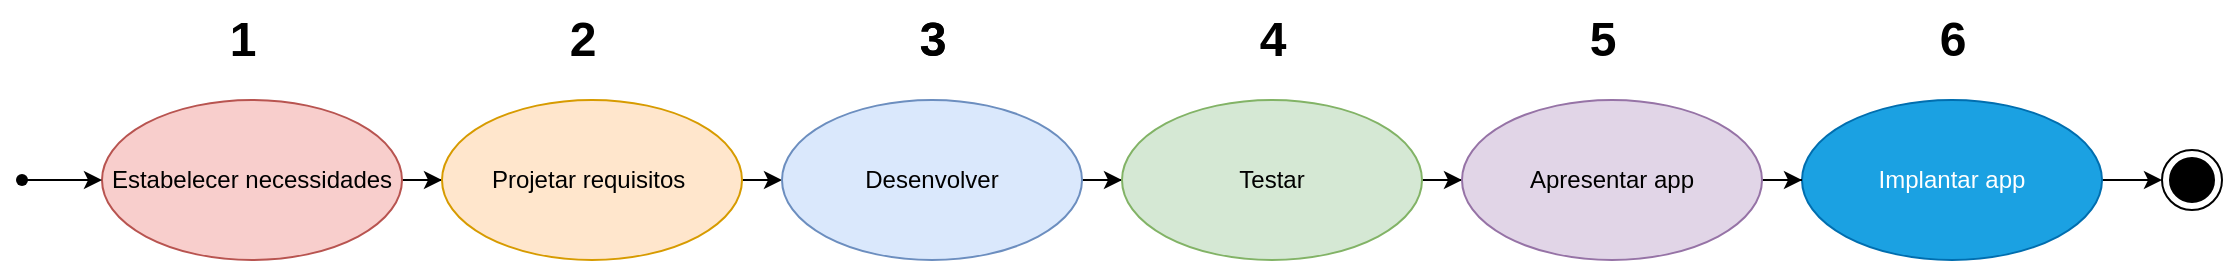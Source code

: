 <mxfile version="24.2.3" type="github" pages="8">
  <diagram name="Fluxo principal" id="qI5p7QWz9F6xZ1Ftp386">
    <mxGraphModel dx="1194" dy="566" grid="1" gridSize="10" guides="1" tooltips="1" connect="1" arrows="1" fold="1" page="1" pageScale="1" pageWidth="827" pageHeight="1169" math="0" shadow="0">
      <root>
        <mxCell id="0" />
        <mxCell id="1" parent="0" />
        <mxCell id="qkqyJEjptssH9HByy-HQ-18" value="" style="edgeStyle=orthogonalEdgeStyle;rounded=0;orthogonalLoop=1;jettySize=auto;html=1;" parent="1" source="qkqyJEjptssH9HByy-HQ-1" target="qkqyJEjptssH9HByy-HQ-11" edge="1">
          <mxGeometry relative="1" as="geometry" />
        </mxCell>
        <mxCell id="qkqyJEjptssH9HByy-HQ-1" value="&lt;font style=&quot;vertical-align: inherit;&quot;&gt;&lt;font style=&quot;vertical-align: inherit;&quot;&gt;Estabelecer necessidades&lt;/font&gt;&lt;/font&gt;" style="ellipse;whiteSpace=wrap;html=1;fillColor=#f8cecc;strokeColor=#b85450;gradientColor=none;shadow=0;" parent="1" vertex="1">
          <mxGeometry x="90" y="280" width="150" height="80" as="geometry" />
        </mxCell>
        <mxCell id="qkqyJEjptssH9HByy-HQ-4" style="edgeStyle=orthogonalEdgeStyle;rounded=0;orthogonalLoop=1;jettySize=auto;html=1;entryX=0;entryY=0.5;entryDx=0;entryDy=0;" parent="1" source="qkqyJEjptssH9HByy-HQ-2" target="qkqyJEjptssH9HByy-HQ-1" edge="1">
          <mxGeometry relative="1" as="geometry" />
        </mxCell>
        <mxCell id="qkqyJEjptssH9HByy-HQ-2" value="" style="shape=waypoint;sketch=0;fillStyle=solid;size=6;pointerEvents=1;points=[];fillColor=none;resizable=0;rotatable=0;perimeter=centerPerimeter;snapToPoint=1;" parent="1" vertex="1">
          <mxGeometry x="40" y="310" width="20" height="20" as="geometry" />
        </mxCell>
        <mxCell id="qkqyJEjptssH9HByy-HQ-19" style="edgeStyle=orthogonalEdgeStyle;rounded=0;orthogonalLoop=1;jettySize=auto;html=1;exitX=1;exitY=0.5;exitDx=0;exitDy=0;entryX=0;entryY=0.5;entryDx=0;entryDy=0;" parent="1" source="qkqyJEjptssH9HByy-HQ-11" target="qkqyJEjptssH9HByy-HQ-13" edge="1">
          <mxGeometry relative="1" as="geometry" />
        </mxCell>
        <mxCell id="qkqyJEjptssH9HByy-HQ-11" value="Projetar requisitos&amp;nbsp;" style="ellipse;whiteSpace=wrap;html=1;fillColor=#ffe6cc;strokeColor=#d79b00;shadow=0;" parent="1" vertex="1">
          <mxGeometry x="260" y="280" width="150" height="80" as="geometry" />
        </mxCell>
        <mxCell id="qkqyJEjptssH9HByy-HQ-20" value="" style="edgeStyle=orthogonalEdgeStyle;rounded=0;orthogonalLoop=1;jettySize=auto;html=1;" parent="1" source="qkqyJEjptssH9HByy-HQ-13" target="qkqyJEjptssH9HByy-HQ-14" edge="1">
          <mxGeometry relative="1" as="geometry" />
        </mxCell>
        <mxCell id="qkqyJEjptssH9HByy-HQ-13" value="Desenvolver" style="ellipse;whiteSpace=wrap;html=1;fillColor=#dae8fc;strokeColor=#6c8ebf;shadow=0;" parent="1" vertex="1">
          <mxGeometry x="430" y="280" width="150" height="80" as="geometry" />
        </mxCell>
        <mxCell id="qkqyJEjptssH9HByy-HQ-21" value="" style="edgeStyle=orthogonalEdgeStyle;rounded=0;orthogonalLoop=1;jettySize=auto;html=1;" parent="1" source="qkqyJEjptssH9HByy-HQ-14" target="qkqyJEjptssH9HByy-HQ-16" edge="1">
          <mxGeometry relative="1" as="geometry" />
        </mxCell>
        <mxCell id="qkqyJEjptssH9HByy-HQ-14" value="Testar" style="ellipse;whiteSpace=wrap;html=1;fillColor=#d5e8d4;strokeColor=#82b366;shadow=0;" parent="1" vertex="1">
          <mxGeometry x="600" y="280" width="150" height="80" as="geometry" />
        </mxCell>
        <mxCell id="qkqyJEjptssH9HByy-HQ-26" value="" style="edgeStyle=orthogonalEdgeStyle;rounded=0;orthogonalLoop=1;jettySize=auto;html=1;" parent="1" source="qkqyJEjptssH9HByy-HQ-15" target="qkqyJEjptssH9HByy-HQ-25" edge="1">
          <mxGeometry relative="1" as="geometry" />
        </mxCell>
        <mxCell id="qkqyJEjptssH9HByy-HQ-15" value="Implantar app" style="ellipse;whiteSpace=wrap;html=1;fillColor=#1ba1e2;strokeColor=#006EAF;shadow=0;fontColor=#ffffff;" parent="1" vertex="1">
          <mxGeometry x="940" y="280" width="150" height="80" as="geometry" />
        </mxCell>
        <mxCell id="qkqyJEjptssH9HByy-HQ-22" value="" style="edgeStyle=orthogonalEdgeStyle;rounded=0;orthogonalLoop=1;jettySize=auto;html=1;" parent="1" source="qkqyJEjptssH9HByy-HQ-16" target="qkqyJEjptssH9HByy-HQ-15" edge="1">
          <mxGeometry relative="1" as="geometry" />
        </mxCell>
        <mxCell id="qkqyJEjptssH9HByy-HQ-16" value="Apresentar app" style="ellipse;whiteSpace=wrap;html=1;fillColor=#e1d5e7;strokeColor=#9673a6;shadow=0;" parent="1" vertex="1">
          <mxGeometry x="770" y="280" width="150" height="80" as="geometry" />
        </mxCell>
        <mxCell id="qkqyJEjptssH9HByy-HQ-25" value="" style="ellipse;html=1;shape=endState;fillColor=strokeColor;" parent="1" vertex="1">
          <mxGeometry x="1120" y="305" width="30" height="30" as="geometry" />
        </mxCell>
        <mxCell id="PyBz87QOM5k5fpSDc_Xr-2" value="1" style="text;strokeColor=none;fillColor=none;html=1;fontSize=24;fontStyle=1;verticalAlign=middle;align=center;" parent="1" vertex="1">
          <mxGeometry x="110" y="230" width="100" height="40" as="geometry" />
        </mxCell>
        <mxCell id="PyBz87QOM5k5fpSDc_Xr-3" value="2" style="text;strokeColor=none;fillColor=none;html=1;fontSize=24;fontStyle=1;verticalAlign=middle;align=center;" parent="1" vertex="1">
          <mxGeometry x="280" y="230" width="100" height="40" as="geometry" />
        </mxCell>
        <mxCell id="PyBz87QOM5k5fpSDc_Xr-4" value="5" style="text;strokeColor=none;fillColor=none;html=1;fontSize=24;fontStyle=1;verticalAlign=middle;align=center;" parent="1" vertex="1">
          <mxGeometry x="790" y="230" width="100" height="40" as="geometry" />
        </mxCell>
        <mxCell id="ZpVKftCkI4gp3UhHJYsV-3" value="3" style="text;strokeColor=none;fillColor=none;html=1;fontSize=24;fontStyle=1;verticalAlign=middle;align=center;" parent="1" vertex="1">
          <mxGeometry x="455" y="230" width="100" height="40" as="geometry" />
        </mxCell>
        <mxCell id="PyBz87QOM5k5fpSDc_Xr-5" value="4" style="text;strokeColor=none;fillColor=none;html=1;fontSize=24;fontStyle=1;verticalAlign=middle;align=center;" parent="1" vertex="1">
          <mxGeometry x="625" y="230" width="100" height="40" as="geometry" />
        </mxCell>
        <mxCell id="PyBz87QOM5k5fpSDc_Xr-6" value="3" style="text;strokeColor=none;fillColor=none;html=1;fontSize=24;fontStyle=1;verticalAlign=middle;align=center;" parent="1" vertex="1">
          <mxGeometry x="455" y="230" width="100" height="40" as="geometry" />
        </mxCell>
        <mxCell id="PyBz87QOM5k5fpSDc_Xr-7" value="6" style="text;strokeColor=none;fillColor=none;html=1;fontSize=24;fontStyle=1;verticalAlign=middle;align=center;" parent="1" vertex="1">
          <mxGeometry x="965" y="230" width="100" height="40" as="geometry" />
        </mxCell>
      </root>
    </mxGraphModel>
  </diagram>
  <diagram id="cxF8fHtiTA_DQDzcEiMD" name="Subfluxo atv 1">
    <mxGraphModel dx="2021" dy="1735" grid="1" gridSize="10" guides="1" tooltips="1" connect="1" arrows="1" fold="1" page="1" pageScale="1" pageWidth="827" pageHeight="1169" math="0" shadow="0">
      <root>
        <mxCell id="0" />
        <mxCell id="1" parent="0" />
        <mxCell id="q5OTttVA3K20p8ErxHkd-2" value="" style="edgeStyle=orthogonalEdgeStyle;rounded=0;orthogonalLoop=1;jettySize=auto;html=1;" parent="1" source="FpUvIgDafyiJ1sd5qZWr-1" target="q5OTttVA3K20p8ErxHkd-1" edge="1">
          <mxGeometry relative="1" as="geometry" />
        </mxCell>
        <mxCell id="FpUvIgDafyiJ1sd5qZWr-1" value="" style="shape=waypoint;sketch=0;fillStyle=solid;size=6;pointerEvents=1;points=[];fillColor=none;resizable=0;rotatable=0;perimeter=centerPerimeter;snapToPoint=1;" parent="1" vertex="1">
          <mxGeometry x="-220" y="190" width="20" height="20" as="geometry" />
        </mxCell>
        <mxCell id="q5OTttVA3K20p8ErxHkd-7" value="" style="edgeStyle=orthogonalEdgeStyle;rounded=0;orthogonalLoop=1;jettySize=auto;html=1;" parent="1" source="q5OTttVA3K20p8ErxHkd-1" target="q5OTttVA3K20p8ErxHkd-3" edge="1">
          <mxGeometry relative="1" as="geometry" />
        </mxCell>
        <mxCell id="FJ7rpl7YCBGFuEoPw3mS-11" style="edgeStyle=orthogonalEdgeStyle;rounded=0;orthogonalLoop=1;jettySize=auto;html=1;exitX=0.5;exitY=1;exitDx=0;exitDy=0;entryX=0.5;entryY=0;entryDx=0;entryDy=0;" parent="1" source="q5OTttVA3K20p8ErxHkd-1" target="MaRiXQAFg42xhg20QTNY-22" edge="1">
          <mxGeometry relative="1" as="geometry" />
        </mxCell>
        <mxCell id="q5OTttVA3K20p8ErxHkd-1" value="&lt;b&gt;Entrevistar cliente&lt;/b&gt;" style="ellipse;whiteSpace=wrap;html=1;fillColor=#f8cecc;strokeColor=#b85450;" parent="1" vertex="1">
          <mxGeometry x="-130" y="160" width="150" height="80" as="geometry" />
        </mxCell>
        <mxCell id="q5OTttVA3K20p8ErxHkd-8" value="" style="edgeStyle=orthogonalEdgeStyle;rounded=0;orthogonalLoop=1;jettySize=auto;html=1;" parent="1" source="q5OTttVA3K20p8ErxHkd-3" target="q5OTttVA3K20p8ErxHkd-4" edge="1">
          <mxGeometry relative="1" as="geometry" />
        </mxCell>
        <mxCell id="FJ7rpl7YCBGFuEoPw3mS-19" style="edgeStyle=orthogonalEdgeStyle;rounded=0;orthogonalLoop=1;jettySize=auto;html=1;exitX=1;exitY=0;exitDx=0;exitDy=0;entryX=0;entryY=0.5;entryDx=0;entryDy=0;" parent="1" source="q5OTttVA3K20p8ErxHkd-3" target="MaRiXQAFg42xhg20QTNY-26" edge="1">
          <mxGeometry relative="1" as="geometry" />
        </mxCell>
        <mxCell id="q5OTttVA3K20p8ErxHkd-3" value="&lt;b&gt;(Re)Analisar requisitos&lt;/b&gt;" style="ellipse;whiteSpace=wrap;html=1;fillColor=#f8cecc;strokeColor=#b85450;" parent="1" vertex="1">
          <mxGeometry x="145" y="160" width="150" height="80" as="geometry" />
        </mxCell>
        <mxCell id="q5OTttVA3K20p8ErxHkd-4" value="&lt;b&gt;Documentar requisitos&lt;/b&gt;" style="ellipse;whiteSpace=wrap;html=1;fillColor=#f8cecc;strokeColor=#b85450;" parent="1" vertex="1">
          <mxGeometry x="510" y="160.01" width="150" height="80" as="geometry" />
        </mxCell>
        <mxCell id="MaRiXQAFg42xhg20QTNY-6" value="" style="edgeStyle=orthogonalEdgeStyle;rounded=0;orthogonalLoop=1;jettySize=auto;html=1;" parent="1" source="q5OTttVA3K20p8ErxHkd-6" target="MaRiXQAFg42xhg20QTNY-5" edge="1">
          <mxGeometry relative="1" as="geometry" />
        </mxCell>
        <mxCell id="2R4Wj1Rh1bonia7vlxmk-2" value="Subfluxo da atividade 1: Estabelecer necessidades" style="text;strokeColor=#b85450;fillColor=#f8cecc;html=1;fontSize=24;fontStyle=1;verticalAlign=middle;align=center;" parent="1" vertex="1">
          <mxGeometry x="375" y="-110" width="630" height="30" as="geometry" />
        </mxCell>
        <mxCell id="MaRiXQAFg42xhg20QTNY-16" value="" style="edgeStyle=orthogonalEdgeStyle;rounded=0;orthogonalLoop=1;jettySize=auto;html=1;" parent="1" source="MaRiXQAFg42xhg20QTNY-1" target="MaRiXQAFg42xhg20QTNY-15" edge="1">
          <mxGeometry relative="1" as="geometry" />
        </mxCell>
        <mxCell id="MaRiXQAFg42xhg20QTNY-14" style="edgeStyle=orthogonalEdgeStyle;rounded=0;orthogonalLoop=1;jettySize=auto;html=1;entryX=0.5;entryY=1;entryDx=0;entryDy=0;" parent="1" source="MaRiXQAFg42xhg20QTNY-5" target="q5OTttVA3K20p8ErxHkd-3" edge="1">
          <mxGeometry relative="1" as="geometry">
            <mxPoint x="340" y="390" as="targetPoint" />
            <Array as="points">
              <mxPoint x="1334" y="360" />
              <mxPoint x="220" y="360" />
            </Array>
          </mxGeometry>
        </mxCell>
        <mxCell id="MaRiXQAFg42xhg20QTNY-5" value="&lt;b&gt;&lt;font color=&quot;#ffffff&quot;&gt;O cliente aprovou?&lt;/font&gt;&lt;/b&gt;" style="html=1;whiteSpace=wrap;aspect=fixed;shape=isoRectangle;fillColor=#F77F77;strokeColor=#b85450;" parent="1" vertex="1">
          <mxGeometry x="1241" y="144.38" width="185.41" height="111.25" as="geometry" />
        </mxCell>
        <mxCell id="MaRiXQAFg42xhg20QTNY-15" value="" style="ellipse;html=1;shape=endState;fillColor=strokeColor;" parent="1" vertex="1">
          <mxGeometry x="1890" y="185" width="30" height="30" as="geometry" />
        </mxCell>
        <mxCell id="FJ7rpl7YCBGFuEoPw3mS-9" style="edgeStyle=orthogonalEdgeStyle;rounded=0;orthogonalLoop=1;jettySize=auto;html=1;" parent="1" source="MaRiXQAFg42xhg20QTNY-18" target="q5OTttVA3K20p8ErxHkd-1" edge="1">
          <mxGeometry relative="1" as="geometry" />
        </mxCell>
        <UserObject label="&lt;font style=&quot;font-size: 14px;&quot;&gt;&lt;b&gt;Necessidade dos requisitos&lt;/b&gt;&lt;/font&gt;" placeholders="1" name="Variable" id="MaRiXQAFg42xhg20QTNY-18">
          <mxCell style="text;html=1;strokeColor=none;fillColor=none;align=center;verticalAlign=middle;whiteSpace=wrap;overflow=hidden;" parent="1" vertex="1">
            <mxGeometry x="-240" y="80" width="160" height="35.62" as="geometry" />
          </mxCell>
        </UserObject>
        <UserObject label="&lt;font style=&quot;font-size: 14px;&quot;&gt;&lt;b&gt;Requisitos do cliente&lt;/b&gt;&lt;/font&gt;" placeholders="1" name="Variable" id="MaRiXQAFg42xhg20QTNY-22">
          <mxCell style="text;html=1;strokeColor=none;fillColor=none;align=center;verticalAlign=middle;whiteSpace=wrap;overflow=hidden;" parent="1" vertex="1">
            <mxGeometry x="-40.0" y="280" width="160" height="35.62" as="geometry" />
          </mxCell>
        </UserObject>
        <mxCell id="FJ7rpl7YCBGFuEoPw3mS-20" style="edgeStyle=orthogonalEdgeStyle;rounded=0;orthogonalLoop=1;jettySize=auto;html=1;exitX=0.5;exitY=1;exitDx=0;exitDy=0;entryX=0;entryY=0;entryDx=0;entryDy=0;" parent="1" source="MaRiXQAFg42xhg20QTNY-26" target="q5OTttVA3K20p8ErxHkd-4" edge="1">
          <mxGeometry relative="1" as="geometry" />
        </mxCell>
        <UserObject label="&lt;font style=&quot;font-size: 14px;&quot;&gt;&lt;b&gt;Requi&lt;/b&gt;&lt;span style=&quot;color: rgba(0, 0, 0, 0); font-family: monospace; font-size: 0px; text-align: start; text-wrap: nowrap;&quot;&gt;%3CmxGraphModel%3E%3Croot%3E%3CmxCell%20id%3D%220%22%2F%3E%3CmxCell%20id%3D%221%22%20parent%3D%220%22%2F%3E%3CUserObject%20label%3D%22%26lt%3Bfont%20style%3D%26quot%3Bfont-size%3A%2015px%3B%26quot%3B%26gt%3B%26lt%3Bb%26gt%3BSim%26lt%3B%2Fb%26gt%3B%26lt%3B%2Ffont%26gt%3B%22%20placeholders%3D%221%22%20name%3D%22Variable%22%20id%3D%222%22%3E%3CmxCell%20style%3D%22text%3Bhtml%3D1%3BstrokeColor%3Dnone%3BfillColor%3Dnone%3Balign%3Dcenter%3BverticalAlign%3Dmiddle%3BwhiteSpace%3Dwrap%3Boverflow%3Dhidden%3B%22%20vertex%3D%221%22%20parent%3D%221%22%3E%3CmxGeometry%20x%3D%22546.25%22%20y%3D%222100%22%20width%3D%2250%22%20height%3D%2220%22%20as%3D%22geometry%22%2F%3E%3C%2FmxCell%3E%3C%2FUserObject%3E%3C%2Froot%3E%3C%2FmxGraphModel%3E&lt;/span&gt;&lt;b&gt;sitos analisados&lt;/b&gt;&lt;/font&gt;" placeholders="1" name="Variable" id="MaRiXQAFg42xhg20QTNY-26">
          <mxCell style="text;html=1;strokeColor=none;fillColor=none;align=center;verticalAlign=middle;whiteSpace=wrap;overflow=hidden;" parent="1" vertex="1">
            <mxGeometry x="395" y="89.38" width="160" height="35.62" as="geometry" />
          </mxCell>
        </UserObject>
        <UserObject label="&lt;font style=&quot;font-size: 14px;&quot;&gt;&lt;b&gt;1.1&lt;/b&gt;&lt;/font&gt;" placeholders="1" name="Variable" id="Lzm7dn6251qkT0auwW2K-1">
          <mxCell style="text;html=1;strokeColor=none;fillColor=none;align=center;verticalAlign=middle;whiteSpace=wrap;overflow=hidden;" parent="1" vertex="1">
            <mxGeometry x="-100" y="210" width="80" height="20" as="geometry" />
          </mxCell>
        </UserObject>
        <UserObject label="&lt;font style=&quot;font-size: 14px;&quot;&gt;&lt;b&gt;1.2&lt;/b&gt;&lt;/font&gt;" placeholders="1" name="Variable" id="Lzm7dn6251qkT0auwW2K-3">
          <mxCell style="text;html=1;strokeColor=none;fillColor=none;align=center;verticalAlign=middle;whiteSpace=wrap;overflow=hidden;" parent="1" vertex="1">
            <mxGeometry x="170" y="210" width="80" height="20" as="geometry" />
          </mxCell>
        </UserObject>
        <UserObject label="&lt;font style=&quot;font-size: 14px;&quot;&gt;&lt;b&gt;1.3&lt;/b&gt;&lt;/font&gt;" placeholders="1" name="Variable" id="Lzm7dn6251qkT0auwW2K-4">
          <mxCell style="text;html=1;strokeColor=none;fillColor=none;align=center;verticalAlign=middle;whiteSpace=wrap;overflow=hidden;" parent="1" vertex="1">
            <mxGeometry x="550" y="210" width="80" height="20" as="geometry" />
          </mxCell>
        </UserObject>
        <mxCell id="Lzm7dn6251qkT0auwW2K-7" style="edgeStyle=orthogonalEdgeStyle;rounded=0;orthogonalLoop=1;jettySize=auto;html=1;exitX=0.5;exitY=1;exitDx=0;exitDy=0;" parent="1" source="2R4Wj1Rh1bonia7vlxmk-2" target="2R4Wj1Rh1bonia7vlxmk-2" edge="1">
          <mxGeometry relative="1" as="geometry" />
        </mxCell>
        <UserObject label="&lt;span style=&quot;font-size: 14px;&quot;&gt;&lt;b&gt;Não&lt;/b&gt;&lt;/span&gt;" placeholders="1" name="Variable" id="NDBY6FNItQVw2z3cxG7g-1">
          <mxCell style="text;html=1;strokeColor=none;fillColor=none;align=center;verticalAlign=middle;whiteSpace=wrap;overflow=hidden;" parent="1" vertex="1">
            <mxGeometry x="600" y="320" width="40" height="25.62" as="geometry" />
          </mxCell>
        </UserObject>
        <mxCell id="FJ7rpl7YCBGFuEoPw3mS-5" value="&lt;ul style=&quot;font-size: 17px;&quot;&gt;&lt;li style=&quot;font-size: 17px;&quot;&gt;Caderno&amp;nbsp;&lt;/li&gt;&lt;li style=&quot;font-size: 17px;&quot;&gt;Computador&lt;/li&gt;&lt;li style=&quot;font-size: 17px;&quot;&gt;Slide&lt;/li&gt;&lt;/ul&gt;" style="text;strokeColor=none;fillColor=none;html=1;whiteSpace=wrap;verticalAlign=middle;overflow=hidden;fontSize=17;" parent="1" vertex="1">
          <mxGeometry x="-190" y="345.62" width="165.61" height="80" as="geometry" />
        </mxCell>
        <mxCell id="FJ7rpl7YCBGFuEoPw3mS-6" value="" style="group" parent="1" connectable="0" vertex="1">
          <mxGeometry x="-150" y="320" width="50" height="40" as="geometry" />
        </mxCell>
        <mxCell id="FJ7rpl7YCBGFuEoPw3mS-2" value="" style="line;strokeWidth=2;html=1;rotation=45;" parent="FJ7rpl7YCBGFuEoPw3mS-6" vertex="1">
          <mxGeometry x="-6.672" y="17.491" width="63.345" height="5.714" as="geometry" />
        </mxCell>
        <mxCell id="FJ7rpl7YCBGFuEoPw3mS-3" value="" style="line;strokeWidth=2;direction=south;html=1;rotation=0;" parent="FJ7rpl7YCBGFuEoPw3mS-6" vertex="1">
          <mxGeometry x="2.822" width="7.366" height="40" as="geometry" />
        </mxCell>
        <mxCell id="FJ7rpl7YCBGFuEoPw3mS-4" value="" style="line;strokeWidth=2;html=1;" parent="FJ7rpl7YCBGFuEoPw3mS-6" vertex="1">
          <mxGeometry x="1.717" y="34.286" width="46.404" height="5.714" as="geometry" />
        </mxCell>
        <mxCell id="FJ7rpl7YCBGFuEoPw3mS-7" value="&lt;font style=&quot;font-size: 15px;&quot;&gt;Gerente de projetos&lt;/font&gt;" style="shape=umlActor;verticalLabelPosition=bottom;verticalAlign=top;html=1;outlineConnect=0;fontSize=21;" parent="1" vertex="1">
          <mxGeometry x="-150" y="235" width="27" height="45" as="geometry" />
        </mxCell>
        <mxCell id="FJ7rpl7YCBGFuEoPw3mS-8" value="&lt;font style=&quot;font-size: 15px;&quot;&gt;Analista de requisitos&lt;/font&gt;" style="shape=umlActor;verticalLabelPosition=bottom;verticalAlign=top;html=1;outlineConnect=0;fontSize=21;" parent="1" vertex="1">
          <mxGeometry x="230" y="80" width="27" height="45" as="geometry" />
        </mxCell>
        <mxCell id="FJ7rpl7YCBGFuEoPw3mS-12" style="edgeStyle=orthogonalEdgeStyle;rounded=0;orthogonalLoop=1;jettySize=auto;html=1;entryX=0.293;entryY=1;entryDx=0;entryDy=0;entryPerimeter=0;" parent="1" source="MaRiXQAFg42xhg20QTNY-22" target="q5OTttVA3K20p8ErxHkd-3" edge="1">
          <mxGeometry relative="1" as="geometry" />
        </mxCell>
        <mxCell id="FJ7rpl7YCBGFuEoPw3mS-13" value="" style="group" parent="1" connectable="0" vertex="1">
          <mxGeometry x="1460" y="100" width="350" height="191.25" as="geometry" />
        </mxCell>
        <mxCell id="MaRiXQAFg42xhg20QTNY-43" value="" style="edgeStyle=orthogonalEdgeStyle;rounded=0;orthogonalLoop=1;jettySize=auto;html=1;" parent="FJ7rpl7YCBGFuEoPw3mS-13" source="MaRiXQAFg42xhg20QTNY-1" target="MaRiXQAFg42xhg20QTNY-39" edge="1">
          <mxGeometry relative="1" as="geometry">
            <Array as="points">
              <mxPoint x="165" y="50" />
              <mxPoint x="270" y="50" />
            </Array>
          </mxGeometry>
        </mxCell>
        <mxCell id="MaRiXQAFg42xhg20QTNY-1" value="&lt;b&gt;Estabelecer metas para o projeto&lt;/b&gt;" style="ellipse;whiteSpace=wrap;html=1;fillColor=#f8cecc;strokeColor=#b85450;" parent="FJ7rpl7YCBGFuEoPw3mS-13" vertex="1">
          <mxGeometry x="90" y="60.01" width="170" height="79.99" as="geometry" />
        </mxCell>
        <mxCell id="MaRiXQAFg42xhg20QTNY-40" style="edgeStyle=orthogonalEdgeStyle;rounded=0;orthogonalLoop=1;jettySize=auto;html=1;exitX=1;exitY=0.5;exitDx=0;exitDy=0;entryX=0.5;entryY=1;entryDx=0;entryDy=0;" parent="FJ7rpl7YCBGFuEoPw3mS-13" source="MaRiXQAFg42xhg20QTNY-38" target="MaRiXQAFg42xhg20QTNY-1" edge="1">
          <mxGeometry relative="1" as="geometry" />
        </mxCell>
        <UserObject label="&lt;span style=&quot;font-size: 14px;&quot;&gt;&lt;b&gt;Necessidade de controle do projeto&lt;/b&gt;&lt;/span&gt;" placeholders="1" name="Variable" id="MaRiXQAFg42xhg20QTNY-38">
          <mxCell style="text;html=1;strokeColor=none;fillColor=none;align=center;verticalAlign=middle;whiteSpace=wrap;overflow=hidden;" parent="FJ7rpl7YCBGFuEoPw3mS-13" vertex="1">
            <mxGeometry y="155.63" width="140" height="35.62" as="geometry" />
          </mxCell>
        </UserObject>
        <UserObject label="&lt;span style=&quot;font-size: 14px;&quot;&gt;&lt;b&gt;Métricas e metas a cumprir&lt;/b&gt;&lt;/span&gt;" placeholders="1" name="Variable" id="MaRiXQAFg42xhg20QTNY-39">
          <mxCell style="text;html=1;strokeColor=none;fillColor=none;align=center;verticalAlign=middle;whiteSpace=wrap;overflow=hidden;" parent="FJ7rpl7YCBGFuEoPw3mS-13" vertex="1">
            <mxGeometry x="190" width="160" height="35.62" as="geometry" />
          </mxCell>
        </UserObject>
        <UserObject label="&lt;font style=&quot;font-size: 14px;&quot;&gt;&lt;b&gt;1.5&lt;/b&gt;&lt;/font&gt;" placeholders="1" name="Variable" id="Lzm7dn6251qkT0auwW2K-6">
          <mxCell style="text;html=1;strokeColor=none;fillColor=none;align=center;verticalAlign=middle;whiteSpace=wrap;overflow=hidden;" parent="FJ7rpl7YCBGFuEoPw3mS-13" vertex="1">
            <mxGeometry x="125" y="115" width="80" height="20" as="geometry" />
          </mxCell>
        </UserObject>
        <UserObject label="&lt;span style=&quot;font-size: 14px;&quot;&gt;&lt;b&gt;Sim&lt;/b&gt;&lt;/span&gt;" placeholders="1" name="Variable" id="NDBY6FNItQVw2z3cxG7g-2">
          <mxCell style="text;html=1;strokeColor=none;fillColor=none;align=center;verticalAlign=middle;whiteSpace=wrap;overflow=hidden;" parent="FJ7rpl7YCBGFuEoPw3mS-13" vertex="1">
            <mxGeometry x="30" y="70" width="40" height="25.62" as="geometry" />
          </mxCell>
        </UserObject>
        <mxCell id="FJ7rpl7YCBGFuEoPw3mS-24" value="&lt;font style=&quot;font-size: 15px;&quot;&gt;Gerente de projetos&lt;/font&gt;" style="shape=umlActor;verticalLabelPosition=bottom;verticalAlign=top;html=1;outlineConnect=0;fontSize=21;" parent="FJ7rpl7YCBGFuEoPw3mS-13" vertex="1">
          <mxGeometry x="240" y="135" width="30" height="45" as="geometry" />
        </mxCell>
        <mxCell id="FJ7rpl7YCBGFuEoPw3mS-18" value="" style="group" parent="1" connectable="0" vertex="1">
          <mxGeometry x="780" y="80.0" width="330" height="160" as="geometry" />
        </mxCell>
        <mxCell id="FJ7rpl7YCBGFuEoPw3mS-16" value="" style="group" parent="FJ7rpl7YCBGFuEoPw3mS-18" connectable="0" vertex="1">
          <mxGeometry width="330" height="160" as="geometry" />
        </mxCell>
        <UserObject label="&lt;font style=&quot;font-size: 14px;&quot;&gt;&lt;b&gt;Requisitos documentados&lt;/b&gt;&lt;/font&gt;" placeholders="1" name="Variable" id="MaRiXQAFg42xhg20QTNY-32">
          <mxCell style="text;html=1;strokeColor=none;fillColor=none;align=center;verticalAlign=middle;whiteSpace=wrap;overflow=hidden;" parent="FJ7rpl7YCBGFuEoPw3mS-16" vertex="1">
            <mxGeometry width="160" height="35.62" as="geometry" />
          </mxCell>
        </UserObject>
        <UserObject label="&lt;span style=&quot;font-size: 14px;&quot;&gt;&lt;b&gt;Aval do cliente&lt;/b&gt;&lt;/span&gt;" placeholders="1" name="Variable" id="MaRiXQAFg42xhg20QTNY-36">
          <mxCell style="text;html=1;strokeColor=none;fillColor=none;align=center;verticalAlign=middle;whiteSpace=wrap;overflow=hidden;" parent="FJ7rpl7YCBGFuEoPw3mS-16" vertex="1">
            <mxGeometry x="170" width="160" height="35.62" as="geometry" />
          </mxCell>
        </UserObject>
        <mxCell id="FJ7rpl7YCBGFuEoPw3mS-15" value="" style="group" parent="FJ7rpl7YCBGFuEoPw3mS-16" connectable="0" vertex="1">
          <mxGeometry x="33" y="80.0" width="177" height="80" as="geometry" />
        </mxCell>
        <mxCell id="FJ7rpl7YCBGFuEoPw3mS-14" value="" style="group" parent="FJ7rpl7YCBGFuEoPw3mS-15" connectable="0" vertex="1">
          <mxGeometry x="27" width="150" height="80" as="geometry" />
        </mxCell>
        <mxCell id="q5OTttVA3K20p8ErxHkd-6" value="&lt;b&gt;Apresentar ao cliente os requisitos finais&lt;/b&gt;" style="ellipse;whiteSpace=wrap;html=1;fillColor=#f8cecc;strokeColor=#b85450;" parent="FJ7rpl7YCBGFuEoPw3mS-14" vertex="1">
          <mxGeometry width="150" height="80" as="geometry" />
        </mxCell>
        <UserObject label="&lt;font style=&quot;font-size: 14px;&quot;&gt;&lt;b&gt;1.4&lt;/b&gt;&lt;/font&gt;" placeholders="1" name="Variable" id="Lzm7dn6251qkT0auwW2K-5">
          <mxCell style="text;html=1;strokeColor=none;fillColor=none;align=center;verticalAlign=middle;whiteSpace=wrap;overflow=hidden;" parent="FJ7rpl7YCBGFuEoPw3mS-14" vertex="1">
            <mxGeometry x="35" y="55" width="80" height="20" as="geometry" />
          </mxCell>
        </UserObject>
        <mxCell id="MaRiXQAFg42xhg20QTNY-37" style="edgeStyle=orthogonalEdgeStyle;rounded=0;orthogonalLoop=1;jettySize=auto;html=1;exitX=1;exitY=0;exitDx=0;exitDy=0;entryX=0.5;entryY=1;entryDx=0;entryDy=0;" parent="FJ7rpl7YCBGFuEoPw3mS-16" source="q5OTttVA3K20p8ErxHkd-6" target="MaRiXQAFg42xhg20QTNY-36" edge="1">
          <mxGeometry relative="1" as="geometry" />
        </mxCell>
        <mxCell id="MaRiXQAFg42xhg20QTNY-35" value="" style="edgeStyle=orthogonalEdgeStyle;rounded=0;orthogonalLoop=1;jettySize=auto;html=1;" parent="FJ7rpl7YCBGFuEoPw3mS-16" source="MaRiXQAFg42xhg20QTNY-32" target="q5OTttVA3K20p8ErxHkd-6" edge="1">
          <mxGeometry relative="1" as="geometry" />
        </mxCell>
        <mxCell id="FJ7rpl7YCBGFuEoPw3mS-21" value="&lt;font style=&quot;font-size: 15px;&quot;&gt;Analista de requisitos&lt;/font&gt;" style="shape=umlActor;verticalLabelPosition=bottom;verticalAlign=top;html=1;outlineConnect=0;fontSize=21;" parent="1" vertex="1">
          <mxGeometry x="620" y="75.31" width="27" height="45" as="geometry" />
        </mxCell>
        <mxCell id="FJ7rpl7YCBGFuEoPw3mS-23" value="&lt;font style=&quot;font-size: 15px;&quot;&gt;Gerente de projetos&lt;/font&gt;" style="shape=umlActor;verticalLabelPosition=bottom;verticalAlign=top;html=1;outlineConnect=0;fontSize=21;" parent="1" vertex="1">
          <mxGeometry x="900" y="255.63" width="30" height="45" as="geometry" />
        </mxCell>
        <mxCell id="MaRiXQAFg42xhg20QTNY-7" value="" style="edgeStyle=orthogonalEdgeStyle;rounded=0;orthogonalLoop=1;jettySize=auto;html=1;" parent="1" source="MaRiXQAFg42xhg20QTNY-5" target="MaRiXQAFg42xhg20QTNY-1" edge="1">
          <mxGeometry relative="1" as="geometry" />
        </mxCell>
        <mxCell id="MaRiXQAFg42xhg20QTNY-33" style="edgeStyle=orthogonalEdgeStyle;rounded=0;orthogonalLoop=1;jettySize=auto;html=1;exitX=1;exitY=0;exitDx=0;exitDy=0;entryX=0.206;entryY=1.011;entryDx=0;entryDy=0;entryPerimeter=0;" parent="1" source="q5OTttVA3K20p8ErxHkd-4" target="MaRiXQAFg42xhg20QTNY-32" edge="1">
          <mxGeometry relative="1" as="geometry">
            <Array as="points">
              <mxPoint x="813" y="172" />
            </Array>
          </mxGeometry>
        </mxCell>
        <mxCell id="q5OTttVA3K20p8ErxHkd-9" value="" style="edgeStyle=orthogonalEdgeStyle;rounded=0;orthogonalLoop=1;jettySize=auto;html=1;" parent="1" source="q5OTttVA3K20p8ErxHkd-4" target="q5OTttVA3K20p8ErxHkd-6" edge="1">
          <mxGeometry relative="1" as="geometry" />
        </mxCell>
      </root>
    </mxGraphModel>
  </diagram>
  <diagram id="w_ZnWRAvCOoPd6tLCBjV" name="Subfluxo atv 2">
    <mxGraphModel dx="2998" dy="2198" grid="1" gridSize="10" guides="1" tooltips="1" connect="1" arrows="1" fold="1" page="1" pageScale="1" pageWidth="827" pageHeight="1169" math="0" shadow="0">
      <root>
        <mxCell id="0" />
        <mxCell id="1" parent="0" />
        <mxCell id="eMwPYFlV9G9aX0rbiwjE-14" value="Subfluxo da atividade 2: Projetar requisitos" style="text;strokeColor=#d79b00;fillColor=#ffe6cc;html=1;fontSize=24;fontStyle=1;verticalAlign=middle;align=center;" parent="1" vertex="1">
          <mxGeometry x="430" y="-300" width="570" height="30" as="geometry" />
        </mxCell>
        <mxCell id="hwGH8opm9z2VJqLrRqLq-17" style="edgeStyle=orthogonalEdgeStyle;rounded=0;orthogonalLoop=1;jettySize=auto;html=1;exitX=0.75;exitY=0.5;exitDx=0;exitDy=0;exitPerimeter=0;entryX=0;entryY=0.5;entryDx=0;entryDy=0;" parent="1" source="hwGH8opm9z2VJqLrRqLq-4" target="hwGH8opm9z2VJqLrRqLq-13" edge="1">
          <mxGeometry relative="1" as="geometry">
            <Array as="points">
              <mxPoint x="-105" y="630" />
            </Array>
          </mxGeometry>
        </mxCell>
        <mxCell id="Wx0n1bZeUjQmgLNc_Jq1-5" style="edgeStyle=orthogonalEdgeStyle;rounded=0;orthogonalLoop=1;jettySize=auto;html=1;entryX=0;entryY=0.5;entryDx=0;entryDy=0;" parent="1" source="hwGH8opm9z2VJqLrRqLq-4" target="hwGH8opm9z2VJqLrRqLq-12" edge="1">
          <mxGeometry relative="1" as="geometry">
            <Array as="points">
              <mxPoint x="140" y="260" />
              <mxPoint x="140" y="260" />
            </Array>
          </mxGeometry>
        </mxCell>
        <mxCell id="Wx0n1bZeUjQmgLNc_Jq1-8" style="edgeStyle=orthogonalEdgeStyle;rounded=0;orthogonalLoop=1;jettySize=auto;html=1;entryX=0;entryY=0.5;entryDx=0;entryDy=0;" parent="1" source="hwGH8opm9z2VJqLrRqLq-4" target="hwGH8opm9z2VJqLrRqLq-11" edge="1">
          <mxGeometry relative="1" as="geometry">
            <Array as="points">
              <mxPoint x="-30" y="-30" />
              <mxPoint x="-30" y="-30" />
            </Array>
          </mxGeometry>
        </mxCell>
        <mxCell id="hwGH8opm9z2VJqLrRqLq-4" value="" style="line;strokeWidth=2;direction=south;html=1;" parent="1" vertex="1">
          <mxGeometry x="-110" y="-130" width="10" height="830" as="geometry" />
        </mxCell>
        <mxCell id="SPBxNxtbahzkZTis0Znd-35" value="" style="edgeStyle=orthogonalEdgeStyle;rounded=0;orthogonalLoop=1;jettySize=auto;html=1;" parent="1" source="SPBxNxtbahzkZTis0Znd-25" target="SPBxNxtbahzkZTis0Znd-34" edge="1">
          <mxGeometry relative="1" as="geometry">
            <Array as="points">
              <mxPoint x="870" y="310" />
              <mxPoint x="870" y="310" />
            </Array>
          </mxGeometry>
        </mxCell>
        <mxCell id="SPBxNxtbahzkZTis0Znd-25" value="" style="line;strokeWidth=2;direction=south;html=1;" parent="1" vertex="1">
          <mxGeometry x="830" y="-130" width="10" height="830" as="geometry" />
        </mxCell>
        <mxCell id="SPBxNxtbahzkZTis0Znd-37" value="" style="edgeStyle=orthogonalEdgeStyle;rounded=0;orthogonalLoop=1;jettySize=auto;html=1;" parent="1" source="SPBxNxtbahzkZTis0Znd-34" target="SPBxNxtbahzkZTis0Znd-36" edge="1">
          <mxGeometry relative="1" as="geometry" />
        </mxCell>
        <mxCell id="SPBxNxtbahzkZTis0Znd-42" style="edgeStyle=orthogonalEdgeStyle;rounded=0;orthogonalLoop=1;jettySize=auto;html=1;exitX=1;exitY=0;exitDx=0;exitDy=0;entryX=0.5;entryY=1;entryDx=0;entryDy=0;" parent="1" source="SPBxNxtbahzkZTis0Znd-34" target="SPBxNxtbahzkZTis0Znd-41" edge="1">
          <mxGeometry relative="1" as="geometry" />
        </mxCell>
        <mxCell id="SPBxNxtbahzkZTis0Znd-34" value="Apresentar requisitos&amp;nbsp;&lt;div&gt;projetados para todas as equipes&lt;/div&gt;" style="ellipse;whiteSpace=wrap;html=1;fillColor=#ffe6cc;strokeColor=#d79b00;" parent="1" vertex="1">
          <mxGeometry x="920" y="255" width="270" height="110" as="geometry" />
        </mxCell>
        <mxCell id="SPBxNxtbahzkZTis0Znd-36" value="" style="ellipse;html=1;shape=endState;fillColor=strokeColor;" parent="1" vertex="1">
          <mxGeometry x="1241" y="295" width="30" height="30" as="geometry" />
        </mxCell>
        <mxCell id="SPBxNxtbahzkZTis0Znd-39" style="edgeStyle=orthogonalEdgeStyle;rounded=0;orthogonalLoop=1;jettySize=auto;html=1;exitX=0.5;exitY=1;exitDx=0;exitDy=0;entryX=0;entryY=0;entryDx=0;entryDy=0;" parent="1" source="SPBxNxtbahzkZTis0Znd-38" target="SPBxNxtbahzkZTis0Znd-34" edge="1">
          <mxGeometry relative="1" as="geometry">
            <Array as="points">
              <mxPoint x="959" y="250" />
            </Array>
          </mxGeometry>
        </mxCell>
        <UserObject label="Requisitos projetados" placeholders="1" name="Variable" id="SPBxNxtbahzkZTis0Znd-38">
          <mxCell style="text;html=1;strokeColor=none;fillColor=none;align=center;verticalAlign=middle;whiteSpace=wrap;overflow=hidden;" parent="1" vertex="1">
            <mxGeometry x="860" y="205" width="120" height="25" as="geometry" />
          </mxCell>
        </UserObject>
        <mxCell id="SPBxNxtbahzkZTis0Znd-40" style="edgeStyle=orthogonalEdgeStyle;rounded=0;orthogonalLoop=1;jettySize=auto;html=1;exitX=0.5;exitY=1;exitDx=0;exitDy=0;" parent="1" source="SPBxNxtbahzkZTis0Znd-38" target="SPBxNxtbahzkZTis0Znd-38" edge="1">
          <mxGeometry relative="1" as="geometry" />
        </mxCell>
        <UserObject label="Demandas organizadas de cada equipe" placeholders="1" name="Variable" id="SPBxNxtbahzkZTis0Znd-41">
          <mxCell style="text;html=1;strokeColor=none;fillColor=none;align=center;verticalAlign=middle;whiteSpace=wrap;overflow=hidden;" parent="1" vertex="1">
            <mxGeometry x="1070" y="192.5" width="171" height="50" as="geometry" />
          </mxCell>
        </UserObject>
        <UserObject label="&lt;span style=&quot;font-size: 14px;&quot;&gt;&lt;b&gt;2.5&lt;/b&gt;&lt;/span&gt;" placeholders="1" name="Variable" id="SPBxNxtbahzkZTis0Znd-46">
          <mxCell style="text;html=1;strokeColor=none;fillColor=none;align=center;verticalAlign=middle;whiteSpace=wrap;overflow=hidden;" parent="1" vertex="1">
            <mxGeometry x="1015" y="330" width="80" height="20" as="geometry" />
          </mxCell>
        </UserObject>
        <mxCell id="Wx0n1bZeUjQmgLNc_Jq1-1" value="" style="group" parent="1" connectable="0" vertex="1">
          <mxGeometry x="-613" y="184.38" width="400" height="180.62" as="geometry" />
        </mxCell>
        <mxCell id="83yGWjQQpQq0K-aT3SKp-1" value="" style="edgeStyle=orthogonalEdgeStyle;rounded=0;orthogonalLoop=1;jettySize=auto;html=1;" parent="Wx0n1bZeUjQmgLNc_Jq1-1" source="83yGWjQQpQq0K-aT3SKp-2" target="83yGWjQQpQq0K-aT3SKp-5" edge="1">
          <mxGeometry relative="1" as="geometry" />
        </mxCell>
        <mxCell id="83yGWjQQpQq0K-aT3SKp-2" value="" style="shape=waypoint;sketch=0;fillStyle=solid;size=6;pointerEvents=1;points=[];fillColor=none;resizable=0;rotatable=0;perimeter=centerPerimeter;snapToPoint=1;" parent="Wx0n1bZeUjQmgLNc_Jq1-1" vertex="1">
          <mxGeometry x="90" y="115.62" width="20" height="20" as="geometry" />
        </mxCell>
        <mxCell id="83yGWjQQpQq0K-aT3SKp-5" value="Encaminhar requisitos&amp;nbsp;&lt;div&gt;para os responsáveis&amp;nbsp;&lt;/div&gt;&lt;div&gt;de cada setor&lt;/div&gt;" style="ellipse;whiteSpace=wrap;html=1;fillColor=#ffe6cc;strokeColor=#d79b00;" parent="Wx0n1bZeUjQmgLNc_Jq1-1" vertex="1">
          <mxGeometry x="150" y="70.62" width="170" height="110" as="geometry" />
        </mxCell>
        <mxCell id="hwGH8opm9z2VJqLrRqLq-7" style="edgeStyle=orthogonalEdgeStyle;rounded=0;orthogonalLoop=1;jettySize=auto;html=1;exitX=0.5;exitY=1;exitDx=0;exitDy=0;entryX=0;entryY=0;entryDx=0;entryDy=0;" parent="Wx0n1bZeUjQmgLNc_Jq1-1" source="83yGWjQQpQq0K-aT3SKp-23" target="83yGWjQQpQq0K-aT3SKp-5" edge="1">
          <mxGeometry relative="1" as="geometry">
            <Array as="points">
              <mxPoint x="80" y="65.62" />
              <mxPoint x="175" y="65.62" />
            </Array>
          </mxGeometry>
        </mxCell>
        <UserObject label="&lt;font style=&quot;font-size: 14px;&quot;&gt;&lt;b&gt;Requisitos do cliente&lt;/b&gt;&lt;/font&gt;" placeholders="1" name="Variable" id="83yGWjQQpQq0K-aT3SKp-23">
          <mxCell style="text;html=1;strokeColor=none;fillColor=none;align=center;verticalAlign=middle;whiteSpace=wrap;overflow=hidden;" parent="Wx0n1bZeUjQmgLNc_Jq1-1" vertex="1">
            <mxGeometry width="160" height="35.62" as="geometry" />
          </mxCell>
        </UserObject>
        <UserObject label="&lt;font style=&quot;font-size: 14px;&quot;&gt;&lt;b&gt;Requisitos separados por setor&lt;/b&gt;&lt;/font&gt;" placeholders="1" name="Variable" id="83yGWjQQpQq0K-aT3SKp-26">
          <mxCell style="text;html=1;strokeColor=none;fillColor=none;align=center;verticalAlign=middle;whiteSpace=wrap;overflow=hidden;" parent="Wx0n1bZeUjQmgLNc_Jq1-1" vertex="1">
            <mxGeometry x="240" width="160" height="35.62" as="geometry" />
          </mxCell>
        </UserObject>
        <UserObject label="&lt;font style=&quot;font-size: 14px;&quot;&gt;&lt;b&gt;2.1&lt;/b&gt;&lt;/font&gt;" placeholders="1" name="Variable" id="83yGWjQQpQq0K-aT3SKp-35">
          <mxCell style="text;html=1;strokeColor=none;fillColor=none;align=center;verticalAlign=middle;whiteSpace=wrap;overflow=hidden;" parent="Wx0n1bZeUjQmgLNc_Jq1-1" vertex="1">
            <mxGeometry x="195" y="155.62" width="80" height="20" as="geometry" />
          </mxCell>
        </UserObject>
        <mxCell id="hwGH8opm9z2VJqLrRqLq-8" style="edgeStyle=orthogonalEdgeStyle;rounded=0;orthogonalLoop=1;jettySize=auto;html=1;exitX=1;exitY=0;exitDx=0;exitDy=0;entryX=0.546;entryY=1.068;entryDx=0;entryDy=0;entryPerimeter=0;" parent="Wx0n1bZeUjQmgLNc_Jq1-1" source="83yGWjQQpQq0K-aT3SKp-5" target="83yGWjQQpQq0K-aT3SKp-26" edge="1">
          <mxGeometry relative="1" as="geometry">
            <Array as="points">
              <mxPoint x="327" y="85.62" />
            </Array>
          </mxGeometry>
        </mxCell>
        <mxCell id="Wx0n1bZeUjQmgLNc_Jq1-2" value="" style="group" parent="1" connectable="0" vertex="1">
          <mxGeometry x="80" y="520" width="370" height="160" as="geometry" />
        </mxCell>
        <mxCell id="SPBxNxtbahzkZTis0Znd-24" style="edgeStyle=orthogonalEdgeStyle;rounded=0;orthogonalLoop=1;jettySize=auto;html=1;exitX=1;exitY=0;exitDx=0;exitDy=0;entryX=0.5;entryY=1;entryDx=0;entryDy=0;" parent="Wx0n1bZeUjQmgLNc_Jq1-2" source="hwGH8opm9z2VJqLrRqLq-13" target="SPBxNxtbahzkZTis0Znd-19" edge="1">
          <mxGeometry relative="1" as="geometry" />
        </mxCell>
        <mxCell id="hwGH8opm9z2VJqLrRqLq-13" value="Definir demandas da equipe responsável pelo desenvolvimento" style="ellipse;whiteSpace=wrap;html=1;fillColor=#ffe6cc;strokeColor=#d79b00;" parent="Wx0n1bZeUjQmgLNc_Jq1-2" vertex="1">
          <mxGeometry x="100" y="60" width="217" height="100" as="geometry" />
        </mxCell>
        <UserObject label="Requisitos do desenvolvimento" placeholders="1" name="Variable" id="SPBxNxtbahzkZTis0Znd-17">
          <mxCell style="text;html=1;strokeColor=none;fillColor=none;align=center;verticalAlign=middle;whiteSpace=wrap;overflow=hidden;" parent="Wx0n1bZeUjQmgLNc_Jq1-2" vertex="1">
            <mxGeometry y="10" width="120" height="40" as="geometry" />
          </mxCell>
        </UserObject>
        <mxCell id="SPBxNxtbahzkZTis0Znd-18" style="edgeStyle=orthogonalEdgeStyle;rounded=0;orthogonalLoop=1;jettySize=auto;html=1;exitX=1;exitY=0.5;exitDx=0;exitDy=0;entryX=0.471;entryY=-0.029;entryDx=0;entryDy=0;entryPerimeter=0;" parent="Wx0n1bZeUjQmgLNc_Jq1-2" source="SPBxNxtbahzkZTis0Znd-17" target="hwGH8opm9z2VJqLrRqLq-13" edge="1">
          <mxGeometry relative="1" as="geometry" />
        </mxCell>
        <UserObject label="Demandas definidas para o desenvolvimento" placeholders="1" name="Variable" id="SPBxNxtbahzkZTis0Znd-19">
          <mxCell style="text;html=1;strokeColor=none;fillColor=none;align=center;verticalAlign=middle;whiteSpace=wrap;overflow=hidden;" parent="Wx0n1bZeUjQmgLNc_Jq1-2" vertex="1">
            <mxGeometry x="230" width="140" height="40" as="geometry" />
          </mxCell>
        </UserObject>
        <UserObject label="&lt;span style=&quot;font-size: 14px;&quot;&gt;&lt;b&gt;2.4&lt;/b&gt;&lt;/span&gt;" placeholders="1" name="Variable" id="SPBxNxtbahzkZTis0Znd-45">
          <mxCell style="text;html=1;strokeColor=none;fillColor=none;align=center;verticalAlign=middle;whiteSpace=wrap;overflow=hidden;" parent="Wx0n1bZeUjQmgLNc_Jq1-2" vertex="1">
            <mxGeometry x="168.5" y="130" width="80" height="20" as="geometry" />
          </mxCell>
        </UserObject>
        <mxCell id="Wx0n1bZeUjQmgLNc_Jq1-3" style="edgeStyle=orthogonalEdgeStyle;rounded=0;orthogonalLoop=1;jettySize=auto;html=1;" parent="1" source="hwGH8opm9z2VJqLrRqLq-13" target="SPBxNxtbahzkZTis0Znd-25" edge="1">
          <mxGeometry relative="1" as="geometry">
            <Array as="points">
              <mxPoint x="720" y="630" />
              <mxPoint x="720" y="630" />
            </Array>
          </mxGeometry>
        </mxCell>
        <mxCell id="Wx0n1bZeUjQmgLNc_Jq1-4" value="" style="group" parent="1" connectable="0" vertex="1">
          <mxGeometry x="180" y="170" width="380" height="140" as="geometry" />
        </mxCell>
        <mxCell id="SPBxNxtbahzkZTis0Znd-16" style="edgeStyle=orthogonalEdgeStyle;rounded=0;orthogonalLoop=1;jettySize=auto;html=1;exitX=1;exitY=0;exitDx=0;exitDy=0;entryX=0.5;entryY=1;entryDx=0;entryDy=0;" parent="Wx0n1bZeUjQmgLNc_Jq1-4" source="hwGH8opm9z2VJqLrRqLq-12" target="SPBxNxtbahzkZTis0Znd-13" edge="1">
          <mxGeometry relative="1" as="geometry" />
        </mxCell>
        <mxCell id="hwGH8opm9z2VJqLrRqLq-12" value="&lt;br&gt;Definir demandas da equipe responsável pelo Design&lt;div&gt;&lt;br/&gt;&lt;/div&gt;" style="ellipse;whiteSpace=wrap;html=1;fillColor=#ffe6cc;strokeColor=#d79b00;" parent="Wx0n1bZeUjQmgLNc_Jq1-4" vertex="1">
          <mxGeometry x="100" y="40" width="217" height="100" as="geometry" />
        </mxCell>
        <UserObject label="Requisitos do design&amp;nbsp;" placeholders="1" name="Variable" id="SPBxNxtbahzkZTis0Znd-12">
          <mxCell style="text;html=1;strokeColor=none;fillColor=none;align=center;verticalAlign=middle;whiteSpace=wrap;overflow=hidden;" parent="Wx0n1bZeUjQmgLNc_Jq1-4" vertex="1">
            <mxGeometry width="120" height="40" as="geometry" />
          </mxCell>
        </UserObject>
        <UserObject label="Demandas definidas para o design&amp;nbsp;" placeholders="1" name="Variable" id="SPBxNxtbahzkZTis0Znd-13">
          <mxCell style="text;html=1;strokeColor=none;fillColor=none;align=center;verticalAlign=middle;whiteSpace=wrap;overflow=hidden;" parent="Wx0n1bZeUjQmgLNc_Jq1-4" vertex="1">
            <mxGeometry x="260" width="120" height="40" as="geometry" />
          </mxCell>
        </UserObject>
        <mxCell id="SPBxNxtbahzkZTis0Znd-14" style="edgeStyle=orthogonalEdgeStyle;rounded=0;orthogonalLoop=1;jettySize=auto;html=1;exitX=0.5;exitY=1;exitDx=0;exitDy=0;entryX=0.032;entryY=0.297;entryDx=0;entryDy=0;entryPerimeter=0;" parent="Wx0n1bZeUjQmgLNc_Jq1-4" source="SPBxNxtbahzkZTis0Znd-12" target="hwGH8opm9z2VJqLrRqLq-12" edge="1">
          <mxGeometry relative="1" as="geometry">
            <Array as="points">
              <mxPoint x="60" y="50" />
              <mxPoint x="107" y="50" />
            </Array>
          </mxGeometry>
        </mxCell>
        <UserObject label="&lt;span style=&quot;font-size: 14px;&quot;&gt;&lt;b&gt;2.3&lt;/b&gt;&lt;/span&gt;" placeholders="1" name="Variable" id="SPBxNxtbahzkZTis0Znd-44">
          <mxCell style="text;html=1;strokeColor=none;fillColor=none;align=center;verticalAlign=middle;whiteSpace=wrap;overflow=hidden;" parent="Wx0n1bZeUjQmgLNc_Jq1-4" vertex="1">
            <mxGeometry x="168.5" y="110" width="80" height="20" as="geometry" />
          </mxCell>
        </UserObject>
        <mxCell id="Wx0n1bZeUjQmgLNc_Jq1-6" style="edgeStyle=orthogonalEdgeStyle;rounded=0;orthogonalLoop=1;jettySize=auto;html=1;" parent="1" source="hwGH8opm9z2VJqLrRqLq-12" target="SPBxNxtbahzkZTis0Znd-25" edge="1">
          <mxGeometry relative="1" as="geometry">
            <Array as="points">
              <mxPoint x="630" y="260" />
              <mxPoint x="630" y="260" />
            </Array>
          </mxGeometry>
        </mxCell>
        <mxCell id="Wx0n1bZeUjQmgLNc_Jq1-7" value="" style="group" parent="1" connectable="0" vertex="1">
          <mxGeometry x="30" y="-140" width="357" height="160" as="geometry" />
        </mxCell>
        <mxCell id="SPBxNxtbahzkZTis0Znd-22" style="edgeStyle=orthogonalEdgeStyle;rounded=0;orthogonalLoop=1;jettySize=auto;html=1;exitX=1;exitY=0;exitDx=0;exitDy=0;entryX=0.5;entryY=1;entryDx=0;entryDy=0;" parent="Wx0n1bZeUjQmgLNc_Jq1-7" source="hwGH8opm9z2VJqLrRqLq-11" target="SPBxNxtbahzkZTis0Znd-8" edge="1">
          <mxGeometry relative="1" as="geometry">
            <Array as="points">
              <mxPoint x="253" y="60" />
              <mxPoint x="297" y="60" />
            </Array>
          </mxGeometry>
        </mxCell>
        <mxCell id="hwGH8opm9z2VJqLrRqLq-11" value="Definir demandas da equipe responsável pelo banco de dados" style="ellipse;whiteSpace=wrap;html=1;fillColor=#ffe6cc;strokeColor=#d79b00;" parent="Wx0n1bZeUjQmgLNc_Jq1-7" vertex="1">
          <mxGeometry x="67" y="60" width="217" height="100" as="geometry" />
        </mxCell>
        <mxCell id="SPBxNxtbahzkZTis0Znd-21" style="edgeStyle=orthogonalEdgeStyle;rounded=0;orthogonalLoop=1;jettySize=auto;html=1;exitX=0.5;exitY=1;exitDx=0;exitDy=0;entryX=0;entryY=0;entryDx=0;entryDy=0;" parent="Wx0n1bZeUjQmgLNc_Jq1-7" source="SPBxNxtbahzkZTis0Znd-7" target="hwGH8opm9z2VJqLrRqLq-11" edge="1">
          <mxGeometry relative="1" as="geometry" />
        </mxCell>
        <UserObject label="Requisitos do banco de dados" placeholders="1" name="Variable" id="SPBxNxtbahzkZTis0Znd-7">
          <mxCell style="text;html=1;strokeColor=none;fillColor=none;align=center;verticalAlign=middle;whiteSpace=wrap;overflow=hidden;" parent="Wx0n1bZeUjQmgLNc_Jq1-7" vertex="1">
            <mxGeometry width="120" height="40" as="geometry" />
          </mxCell>
        </UserObject>
        <UserObject label="Demandas definidas do banco de dados" placeholders="1" name="Variable" id="SPBxNxtbahzkZTis0Znd-8">
          <mxCell style="text;html=1;strokeColor=none;fillColor=none;align=center;verticalAlign=middle;whiteSpace=wrap;overflow=hidden;" parent="Wx0n1bZeUjQmgLNc_Jq1-7" vertex="1">
            <mxGeometry x="237" width="120" height="40" as="geometry" />
          </mxCell>
        </UserObject>
        <UserObject label="&lt;font style=&quot;font-size: 14px;&quot;&gt;&lt;b&gt;2.2&lt;/b&gt;&lt;/font&gt;&lt;span style=&quot;color: rgba(0, 0, 0, 0); font-family: monospace; font-size: 0px; text-align: start; text-wrap: nowrap;&quot;&gt;%3CmxGraphModel%3E%3Croot%3E%3CmxCell%20id%3D%220%22%2F%3E%3CmxCell%20id%3D%221%22%20parent%3D%220%22%2F%3E%3CUserObject%20label%3D%22%26lt%3Bfont%20style%3D%26quot%3Bfont-size%3A%2014px%3B%26quot%3B%26gt%3B%26lt%3Bb%26gt%3B2.1%26lt%3B%2Fb%26gt%3B%26lt%3B%2Ffont%26gt%3B%22%20placeholders%3D%221%22%20name%3D%22Variable%22%20id%3D%222%22%3E%3CmxCell%20style%3D%22text%3Bhtml%3D1%3BstrokeColor%3Dnone%3BfillColor%3Dnone%3Balign%3Dcenter%3BverticalAlign%3Dmiddle%3BwhiteSpace%3Dwrap%3Boverflow%3Dhidden%3B%22%20vertex%3D%221%22%20parent%3D%221%22%3E%3CmxGeometry%20x%3D%22105%22%20y%3D%22290%22%20width%3D%2280%22%20height%3D%2220%22%20as%3D%22geometry%22%2F%3E%3C%2FmxCell%3E%3C%2FUserObject%3E%3C%2Froot%3E%3C%2FmxGraphModel%3E&lt;/span&gt;" placeholders="1" name="Variable" id="SPBxNxtbahzkZTis0Znd-43">
          <mxCell style="text;html=1;strokeColor=none;fillColor=none;align=center;verticalAlign=middle;whiteSpace=wrap;overflow=hidden;" parent="Wx0n1bZeUjQmgLNc_Jq1-7" vertex="1">
            <mxGeometry x="135.5" y="130" width="80" height="20" as="geometry" />
          </mxCell>
        </UserObject>
        <mxCell id="Wx0n1bZeUjQmgLNc_Jq1-9" style="edgeStyle=orthogonalEdgeStyle;rounded=0;orthogonalLoop=1;jettySize=auto;html=1;entryX=0.113;entryY=0.732;entryDx=0;entryDy=0;entryPerimeter=0;" parent="1" source="hwGH8opm9z2VJqLrRqLq-11" target="SPBxNxtbahzkZTis0Znd-25" edge="1">
          <mxGeometry relative="1" as="geometry">
            <Array as="points">
              <mxPoint x="833" y="-30" />
            </Array>
          </mxGeometry>
        </mxCell>
        <mxCell id="ezne_yoUumGMum-Ih5_z-1" value="&lt;font style=&quot;font-size: 15px;&quot;&gt;Gerente de projetos&lt;/font&gt;" style="shape=umlActor;verticalLabelPosition=bottom;verticalAlign=top;html=1;outlineConnect=0;fontSize=21;" parent="1" vertex="1">
          <mxGeometry x="-400" y="390" width="27" height="45" as="geometry" />
        </mxCell>
        <mxCell id="ezne_yoUumGMum-Ih5_z-2" value="&lt;font style=&quot;font-size: 15px;&quot;&gt;Gerente de design&amp;nbsp;&lt;/font&gt;" style="shape=umlActor;verticalLabelPosition=bottom;verticalAlign=top;html=1;outlineConnect=0;fontSize=21;" parent="1" vertex="1">
          <mxGeometry x="387" y="330" width="27" height="45" as="geometry" />
        </mxCell>
        <mxCell id="ezne_yoUumGMum-Ih5_z-3" value="&lt;font style=&quot;font-size: 15px;&quot;&gt;Administrador de banco de dados&lt;/font&gt;" style="shape=umlActor;verticalLabelPosition=bottom;verticalAlign=top;html=1;outlineConnect=0;fontSize=21;" parent="1" vertex="1">
          <mxGeometry x="195" y="40" width="27" height="45" as="geometry" />
        </mxCell>
        <mxCell id="ezne_yoUumGMum-Ih5_z-4" value="&lt;font style=&quot;font-size: 15px;&quot;&gt;Gerente de desenvolvimento&lt;/font&gt;" style="shape=umlActor;verticalLabelPosition=bottom;verticalAlign=top;html=1;outlineConnect=0;fontSize=21;" parent="1" vertex="1">
          <mxGeometry x="270" y="690" width="27" height="45" as="geometry" />
        </mxCell>
        <mxCell id="ezne_yoUumGMum-Ih5_z-8" value="&lt;font style=&quot;font-size: 15px;&quot;&gt;Gerente de projetos&lt;/font&gt;" style="shape=umlActor;verticalLabelPosition=bottom;verticalAlign=top;html=1;outlineConnect=0;fontSize=21;" parent="1" vertex="1">
          <mxGeometry x="1043" y="380" width="27" height="45" as="geometry" />
        </mxCell>
        <mxCell id="hwGH8opm9z2VJqLrRqLq-6" value="" style="edgeStyle=orthogonalEdgeStyle;rounded=0;orthogonalLoop=1;jettySize=auto;html=1;" parent="1" source="83yGWjQQpQq0K-aT3SKp-5" target="hwGH8opm9z2VJqLrRqLq-4" edge="1">
          <mxGeometry relative="1" as="geometry">
            <Array as="points">
              <mxPoint x="-223" y="310" />
              <mxPoint x="-223" y="310" />
            </Array>
          </mxGeometry>
        </mxCell>
      </root>
    </mxGraphModel>
  </diagram>
  <diagram id="9d9c8R_nQGt1SUXGlavX" name="Subfluxo atv 3">
    <mxGraphModel dx="2084" dy="596" grid="1" gridSize="10" guides="1" tooltips="1" connect="1" arrows="1" fold="1" page="1" pageScale="1" pageWidth="827" pageHeight="1169" math="0" shadow="0">
      <root>
        <mxCell id="0" />
        <mxCell id="1" parent="0" />
        <mxCell id="-5CQ9UhfSdYAtYRS8wWY-17" value="" style="edgeStyle=orthogonalEdgeStyle;rounded=0;orthogonalLoop=1;jettySize=auto;html=1;" parent="1" source="-5CQ9UhfSdYAtYRS8wWY-18" target="-5CQ9UhfSdYAtYRS8wWY-20" edge="1">
          <mxGeometry relative="1" as="geometry" />
        </mxCell>
        <mxCell id="-5CQ9UhfSdYAtYRS8wWY-18" value="" style="shape=waypoint;sketch=0;fillStyle=solid;size=6;pointerEvents=1;points=[];fillColor=none;resizable=0;rotatable=0;perimeter=centerPerimeter;snapToPoint=1;" parent="1" vertex="1">
          <mxGeometry x="-700" y="290" width="20" height="20" as="geometry" />
        </mxCell>
        <mxCell id="-5CQ9UhfSdYAtYRS8wWY-19" value="" style="edgeStyle=orthogonalEdgeStyle;rounded=0;orthogonalLoop=1;jettySize=auto;html=1;" parent="1" source="-5CQ9UhfSdYAtYRS8wWY-20" target="-5CQ9UhfSdYAtYRS8wWY-27" edge="1">
          <mxGeometry relative="1" as="geometry">
            <Array as="points">
              <mxPoint x="-400" y="300" />
              <mxPoint x="-400" y="300" />
            </Array>
          </mxGeometry>
        </mxCell>
        <mxCell id="-5CQ9UhfSdYAtYRS8wWY-20" value="&lt;div&gt;Analise dos requisitos projetados&lt;/div&gt;" style="ellipse;whiteSpace=wrap;html=1;fillColor=#dae8fc;strokeColor=#6c8ebf;" parent="1" vertex="1">
          <mxGeometry x="-640" y="245" width="170" height="110" as="geometry" />
        </mxCell>
        <mxCell id="-5CQ9UhfSdYAtYRS8wWY-21" style="edgeStyle=orthogonalEdgeStyle;rounded=0;orthogonalLoop=1;jettySize=auto;html=1;exitX=0.5;exitY=1;exitDx=0;exitDy=0;entryX=0;entryY=0;entryDx=0;entryDy=0;" parent="1" source="-5CQ9UhfSdYAtYRS8wWY-22" target="-5CQ9UhfSdYAtYRS8wWY-20" edge="1">
          <mxGeometry relative="1" as="geometry">
            <Array as="points">
              <mxPoint x="-710" y="240" />
              <mxPoint x="-615" y="240" />
            </Array>
          </mxGeometry>
        </mxCell>
        <UserObject label="&lt;font style=&quot;font-size: 14px;&quot;&gt;&lt;b&gt;Requisitos organizados e projetados&lt;/b&gt;&lt;/font&gt;" placeholders="1" name="Variable" id="-5CQ9UhfSdYAtYRS8wWY-22">
          <mxCell style="text;html=1;strokeColor=none;fillColor=none;align=center;verticalAlign=middle;whiteSpace=wrap;overflow=hidden;" parent="1" vertex="1">
            <mxGeometry x="-790" y="174.38" width="160" height="35.62" as="geometry" />
          </mxCell>
        </UserObject>
        <UserObject label="&lt;span style=&quot;font-size: 14px;&quot;&gt;&lt;b&gt;Requisitos definidos&lt;/b&gt;&lt;/span&gt;" placeholders="1" name="Variable" id="-5CQ9UhfSdYAtYRS8wWY-23">
          <mxCell style="text;html=1;strokeColor=none;fillColor=none;align=center;verticalAlign=middle;whiteSpace=wrap;overflow=hidden;" parent="1" vertex="1">
            <mxGeometry x="-550" y="174.38" width="160" height="35.62" as="geometry" />
          </mxCell>
        </UserObject>
        <UserObject label="&lt;font style=&quot;font-size: 14px;&quot;&gt;&lt;b&gt;3.1&lt;/b&gt;&lt;/font&gt;" placeholders="1" name="Variable" id="-5CQ9UhfSdYAtYRS8wWY-24">
          <mxCell style="text;html=1;strokeColor=none;fillColor=none;align=center;verticalAlign=middle;whiteSpace=wrap;overflow=hidden;" parent="1" vertex="1">
            <mxGeometry x="-595" y="320" width="80" height="20" as="geometry" />
          </mxCell>
        </UserObject>
        <mxCell id="GOpq1LOGzouvAzfctCfE-1" value="" style="edgeStyle=orthogonalEdgeStyle;rounded=0;orthogonalLoop=1;jettySize=auto;html=1;" parent="1" source="-5CQ9UhfSdYAtYRS8wWY-27" target="-5CQ9UhfSdYAtYRS8wWY-31" edge="1">
          <mxGeometry relative="1" as="geometry" />
        </mxCell>
        <mxCell id="GOpq1LOGzouvAzfctCfE-2" style="edgeStyle=orthogonalEdgeStyle;rounded=0;orthogonalLoop=1;jettySize=auto;html=1;exitX=0.75;exitY=0.5;exitDx=0;exitDy=0;exitPerimeter=0;entryX=0;entryY=0.5;entryDx=0;entryDy=0;" parent="1" source="-5CQ9UhfSdYAtYRS8wWY-27" target="-5CQ9UhfSdYAtYRS8wWY-30" edge="1">
          <mxGeometry relative="1" as="geometry">
            <Array as="points">
              <mxPoint x="-375" y="550" />
            </Array>
          </mxGeometry>
        </mxCell>
        <mxCell id="-5CQ9UhfSdYAtYRS8wWY-27" value="" style="line;strokeWidth=2;direction=south;html=1;" parent="1" vertex="1">
          <mxGeometry x="-380" y="90" width="10" height="540" as="geometry" />
        </mxCell>
        <mxCell id="-5CQ9UhfSdYAtYRS8wWY-28" style="edgeStyle=orthogonalEdgeStyle;rounded=0;orthogonalLoop=1;jettySize=auto;html=1;exitX=1;exitY=0;exitDx=0;exitDy=0;entryX=0.546;entryY=1.068;entryDx=0;entryDy=0;entryPerimeter=0;" parent="1" source="-5CQ9UhfSdYAtYRS8wWY-20" target="-5CQ9UhfSdYAtYRS8wWY-23" edge="1">
          <mxGeometry relative="1" as="geometry">
            <Array as="points">
              <mxPoint x="-463" y="260" />
            </Array>
          </mxGeometry>
        </mxCell>
        <mxCell id="-5CQ9UhfSdYAtYRS8wWY-29" value="Designar banco de dados" style="ellipse;whiteSpace=wrap;html=1;fillColor=#1CD9D9;strokeColor=#6c8ebf;" parent="1" vertex="1">
          <mxGeometry x="-310" y="120" width="217" height="100" as="geometry" />
        </mxCell>
        <mxCell id="-5CQ9UhfSdYAtYRS8wWY-30" value="Desenvolver front-end" style="ellipse;whiteSpace=wrap;html=1;fillColor=#969DFF;strokeColor=#6c8ebf;" parent="1" vertex="1">
          <mxGeometry x="-310" y="500" width="217" height="100" as="geometry" />
        </mxCell>
        <mxCell id="GOpq1LOGzouvAzfctCfE-4" value="" style="edgeStyle=orthogonalEdgeStyle;rounded=0;orthogonalLoop=1;jettySize=auto;html=1;" parent="1" source="-5CQ9UhfSdYAtYRS8wWY-31" target="GOpq1LOGzouvAzfctCfE-3" edge="1">
          <mxGeometry relative="1" as="geometry" />
        </mxCell>
        <mxCell id="-5CQ9UhfSdYAtYRS8wWY-31" value="Desenvolver back-end" style="ellipse;whiteSpace=wrap;html=1;fillColor=#1CACFF;strokeColor=#6c8ebf;gradientColor=none;shadow=0;fillStyle=auto;" parent="1" vertex="1">
          <mxGeometry x="-310" y="310" width="217" height="100" as="geometry" />
        </mxCell>
        <mxCell id="-5CQ9UhfSdYAtYRS8wWY-32" style="edgeStyle=orthogonalEdgeStyle;rounded=0;orthogonalLoop=1;jettySize=auto;html=1;exitX=0.18;exitY=0.521;exitDx=0;exitDy=0;exitPerimeter=0;entryX=0;entryY=0.5;entryDx=0;entryDy=0;" parent="1" source="-5CQ9UhfSdYAtYRS8wWY-27" target="-5CQ9UhfSdYAtYRS8wWY-29" edge="1">
          <mxGeometry relative="1" as="geometry">
            <Array as="points">
              <mxPoint x="-375" y="170" />
            </Array>
          </mxGeometry>
        </mxCell>
        <mxCell id="BMX9FKCSOMm_vNNDEBjs-1" value="Subfluxo da atividade 3: Desenvolver" style="text;strokeColor=#6c8ebf;fillColor=#dae8fc;html=1;fontSize=24;fontStyle=1;verticalAlign=middle;align=center;" parent="1" vertex="1">
          <mxGeometry x="-320" y="10" width="570" height="30" as="geometry" />
        </mxCell>
        <mxCell id="GOpq1LOGzouvAzfctCfE-10" value="" style="edgeStyle=orthogonalEdgeStyle;rounded=0;orthogonalLoop=1;jettySize=auto;html=1;entryX=0;entryY=0.5;entryDx=0;entryDy=0;" parent="1" source="GOpq1LOGzouvAzfctCfE-3" target="GOpq1LOGzouvAzfctCfE-11" edge="1">
          <mxGeometry relative="1" as="geometry">
            <mxPoint x="90" y="360" as="targetPoint" />
          </mxGeometry>
        </mxCell>
        <mxCell id="GOpq1LOGzouvAzfctCfE-3" value="" style="line;strokeWidth=2;direction=south;html=1;" parent="1" vertex="1">
          <mxGeometry y="90" width="10" height="540" as="geometry" />
        </mxCell>
        <mxCell id="GOpq1LOGzouvAzfctCfE-7" style="edgeStyle=orthogonalEdgeStyle;rounded=0;orthogonalLoop=1;jettySize=auto;html=1;entryX=0.148;entryY=0.9;entryDx=0;entryDy=0;entryPerimeter=0;" parent="1" source="-5CQ9UhfSdYAtYRS8wWY-29" target="GOpq1LOGzouvAzfctCfE-3" edge="1">
          <mxGeometry relative="1" as="geometry" />
        </mxCell>
        <mxCell id="GOpq1LOGzouvAzfctCfE-8" style="edgeStyle=orthogonalEdgeStyle;rounded=0;orthogonalLoop=1;jettySize=auto;html=1;entryX=0.852;entryY=0.9;entryDx=0;entryDy=0;entryPerimeter=0;" parent="1" source="-5CQ9UhfSdYAtYRS8wWY-30" target="GOpq1LOGzouvAzfctCfE-3" edge="1">
          <mxGeometry relative="1" as="geometry" />
        </mxCell>
        <mxCell id="GOpq1LOGzouvAzfctCfE-17" value="" style="edgeStyle=orthogonalEdgeStyle;rounded=0;orthogonalLoop=1;jettySize=auto;html=1;" parent="1" source="GOpq1LOGzouvAzfctCfE-11" target="GOpq1LOGzouvAzfctCfE-12" edge="1">
          <mxGeometry relative="1" as="geometry" />
        </mxCell>
        <mxCell id="zki0u9mJQI1CDUXhSai4-4" style="edgeStyle=orthogonalEdgeStyle;rounded=0;orthogonalLoop=1;jettySize=auto;html=1;entryX=0;entryY=0.5;entryDx=0;entryDy=0;" edge="1" parent="1" source="GOpq1LOGzouvAzfctCfE-11" target="GOpq1LOGzouvAzfctCfE-15">
          <mxGeometry relative="1" as="geometry" />
        </mxCell>
        <mxCell id="GOpq1LOGzouvAzfctCfE-11" value="Integrar as partes" style="ellipse;whiteSpace=wrap;html=1;fillColor=#dae8fc;strokeColor=#6c8ebf;" parent="1" vertex="1">
          <mxGeometry x="120" y="302.5" width="150" height="115" as="geometry" />
        </mxCell>
        <mxCell id="GOpq1LOGzouvAzfctCfE-19" value="" style="edgeStyle=orthogonalEdgeStyle;rounded=0;orthogonalLoop=1;jettySize=auto;html=1;" parent="1" source="GOpq1LOGzouvAzfctCfE-12" target="GOpq1LOGzouvAzfctCfE-18" edge="1">
          <mxGeometry relative="1" as="geometry" />
        </mxCell>
        <mxCell id="zki0u9mJQI1CDUXhSai4-14" style="edgeStyle=orthogonalEdgeStyle;rounded=0;orthogonalLoop=1;jettySize=auto;html=1;exitX=1;exitY=0;exitDx=0;exitDy=0;entryX=0.5;entryY=1;entryDx=0;entryDy=0;" edge="1" parent="1" source="GOpq1LOGzouvAzfctCfE-12" target="zki0u9mJQI1CDUXhSai4-11">
          <mxGeometry relative="1" as="geometry">
            <Array as="points">
              <mxPoint x="649" y="305" />
              <mxPoint x="735" y="305" />
            </Array>
          </mxGeometry>
        </mxCell>
        <mxCell id="GOpq1LOGzouvAzfctCfE-12" value="Revisar documentação&amp;nbsp;&lt;div&gt;e código fonte com a&amp;nbsp;&lt;/div&gt;&lt;div&gt;equipe inteira&lt;/div&gt;" style="ellipse;whiteSpace=wrap;html=1;fillColor=#dae8fc;strokeColor=#6c8ebf;" parent="1" vertex="1">
          <mxGeometry x="470" y="305" width="210" height="110" as="geometry" />
        </mxCell>
        <mxCell id="GOpq1LOGzouvAzfctCfE-13" value="Resultados de cada setor" style="text;html=1;align=center;verticalAlign=middle;whiteSpace=wrap;rounded=0;" parent="1" vertex="1">
          <mxGeometry x="30" y="440" width="110" height="45" as="geometry" />
        </mxCell>
        <mxCell id="GOpq1LOGzouvAzfctCfE-15" value="Protótipo do aplicativo" style="text;html=1;align=center;verticalAlign=middle;whiteSpace=wrap;rounded=0;" parent="1" vertex="1">
          <mxGeometry x="250" y="415" width="110" height="45" as="geometry" />
        </mxCell>
        <mxCell id="GOpq1LOGzouvAzfctCfE-21" value="" style="edgeStyle=orthogonalEdgeStyle;rounded=0;orthogonalLoop=1;jettySize=auto;html=1;entryX=0.459;entryY=0.991;entryDx=0;entryDy=0;entryPerimeter=0;" parent="1" source="GOpq1LOGzouvAzfctCfE-18" target="-5CQ9UhfSdYAtYRS8wWY-20" edge="1">
          <mxGeometry relative="1" as="geometry">
            <Array as="points">
              <mxPoint x="865" y="660" />
              <mxPoint x="-562" y="660" />
            </Array>
            <mxPoint x="-470" y="500" as="targetPoint" />
          </mxGeometry>
        </mxCell>
        <mxCell id="GOpq1LOGzouvAzfctCfE-26" value="" style="edgeStyle=orthogonalEdgeStyle;rounded=0;orthogonalLoop=1;jettySize=auto;html=1;" parent="1" source="GOpq1LOGzouvAzfctCfE-18" target="GOpq1LOGzouvAzfctCfE-25" edge="1">
          <mxGeometry relative="1" as="geometry" />
        </mxCell>
        <mxCell id="GOpq1LOGzouvAzfctCfE-18" value="&lt;font color=&quot;#ffffff&quot;&gt;Há alguma inconsistência?&lt;/font&gt;" style="rhombus;whiteSpace=wrap;html=1;fillColor=#1E68A8;" parent="1" vertex="1">
          <mxGeometry x="760" y="450" width="210" height="100" as="geometry" />
        </mxCell>
        <mxCell id="GOpq1LOGzouvAzfctCfE-25" value="" style="ellipse;html=1;shape=endState;fillColor=strokeColor;" parent="1" vertex="1">
          <mxGeometry x="1050" y="485" width="30" height="30" as="geometry" />
        </mxCell>
        <mxCell id="Hn7fFz5xIUoT4mSJeN1X-1" value="&lt;font style=&quot;font-size: 16px;&quot;&gt;Não&lt;/font&gt;" style="text;html=1;align=center;verticalAlign=middle;whiteSpace=wrap;rounded=0;" parent="1" vertex="1">
          <mxGeometry x="980" y="465" width="60" height="35" as="geometry" />
        </mxCell>
        <mxCell id="Hn7fFz5xIUoT4mSJeN1X-2" value="&lt;font style=&quot;font-size: 16px;&quot;&gt;Sim&lt;/font&gt;" style="text;html=1;align=center;verticalAlign=middle;whiteSpace=wrap;rounded=0;" parent="1" vertex="1">
          <mxGeometry x="810" y="557.5" width="60" height="35" as="geometry" />
        </mxCell>
        <UserObject label="&lt;font style=&quot;font-size: 14px;&quot;&gt;&lt;b&gt;3.2&lt;/b&gt;&lt;/font&gt;" placeholders="1" name="Variable" id="Hn7fFz5xIUoT4mSJeN1X-7">
          <mxCell style="text;html=1;strokeColor=none;fillColor=none;align=center;verticalAlign=middle;whiteSpace=wrap;overflow=hidden;" parent="1" vertex="1">
            <mxGeometry x="-241.5" y="182.19" width="80" height="20" as="geometry" />
          </mxCell>
        </UserObject>
        <UserObject label="&lt;font style=&quot;font-size: 14px;&quot;&gt;&lt;b&gt;3.3&lt;/b&gt;&lt;/font&gt;" placeholders="1" name="Variable" id="Hn7fFz5xIUoT4mSJeN1X-8">
          <mxCell style="text;html=1;strokeColor=none;fillColor=none;align=center;verticalAlign=middle;whiteSpace=wrap;overflow=hidden;" parent="1" vertex="1">
            <mxGeometry x="-241.5" y="370" width="80" height="20" as="geometry" />
          </mxCell>
        </UserObject>
        <UserObject label="&lt;font style=&quot;font-size: 14px;&quot;&gt;&lt;b&gt;3.4&lt;/b&gt;&lt;/font&gt;" placeholders="1" name="Variable" id="Hn7fFz5xIUoT4mSJeN1X-9">
          <mxCell style="text;html=1;strokeColor=none;fillColor=none;align=center;verticalAlign=middle;whiteSpace=wrap;overflow=hidden;" parent="1" vertex="1">
            <mxGeometry x="-241.5" y="565" width="80" height="20" as="geometry" />
          </mxCell>
        </UserObject>
        <UserObject label="&lt;font style=&quot;font-size: 14px;&quot;&gt;&lt;b&gt;3.5&lt;/b&gt;&lt;/font&gt;" placeholders="1" name="Variable" id="Hn7fFz5xIUoT4mSJeN1X-10">
          <mxCell style="text;html=1;strokeColor=none;fillColor=none;align=center;verticalAlign=middle;whiteSpace=wrap;overflow=hidden;" parent="1" vertex="1">
            <mxGeometry x="155" y="380" width="80" height="20" as="geometry" />
          </mxCell>
        </UserObject>
        <UserObject label="&lt;font style=&quot;font-size: 14px;&quot;&gt;&lt;b&gt;3.6&lt;/b&gt;&lt;/font&gt;" placeholders="1" name="Variable" id="Hn7fFz5xIUoT4mSJeN1X-11">
          <mxCell style="text;html=1;strokeColor=none;fillColor=none;align=center;verticalAlign=middle;whiteSpace=wrap;overflow=hidden;" parent="1" vertex="1">
            <mxGeometry x="530" y="385" width="80" height="20" as="geometry" />
          </mxCell>
        </UserObject>
        <mxCell id="97VVivflyDIHAyK5jXs5-1" value="&lt;font style=&quot;font-size: 15px;&quot;&gt;Analista de requisitos&lt;/font&gt;" style="shape=umlActor;verticalLabelPosition=bottom;verticalAlign=top;html=1;outlineConnect=0;fontSize=21;" vertex="1" parent="1">
          <mxGeometry x="-500" y="345" width="27" height="45" as="geometry" />
        </mxCell>
        <mxCell id="zki0u9mJQI1CDUXhSai4-1" value="&lt;font style=&quot;font-size: 15px;&quot;&gt;Gerente de projetos&lt;/font&gt;" style="shape=umlActor;verticalLabelPosition=bottom;verticalAlign=top;html=1;outlineConnect=0;fontSize=21;" vertex="1" parent="1">
          <mxGeometry x="181.5" y="220" width="27" height="45" as="geometry" />
        </mxCell>
        <mxCell id="zki0u9mJQI1CDUXhSai4-6" value="&lt;font style=&quot;font-size: 15px;&quot;&gt;Gerente de projetos&lt;/font&gt;" style="shape=umlActor;verticalLabelPosition=bottom;verticalAlign=top;html=1;outlineConnect=0;fontSize=21;" vertex="1" parent="1">
          <mxGeometry x="570" y="430" width="27" height="45" as="geometry" />
        </mxCell>
        <mxCell id="zki0u9mJQI1CDUXhSai4-13" style="edgeStyle=orthogonalEdgeStyle;rounded=0;orthogonalLoop=1;jettySize=auto;html=1;entryX=0;entryY=0;entryDx=0;entryDy=0;" edge="1" parent="1" source="zki0u9mJQI1CDUXhSai4-9" target="GOpq1LOGzouvAzfctCfE-12">
          <mxGeometry relative="1" as="geometry" />
        </mxCell>
        <mxCell id="zki0u9mJQI1CDUXhSai4-9" value="Documentação e código fonte" style="text;html=1;align=center;verticalAlign=middle;whiteSpace=wrap;rounded=0;" vertex="1" parent="1">
          <mxGeometry x="390" y="230" width="110" height="45" as="geometry" />
        </mxCell>
        <mxCell id="zki0u9mJQI1CDUXhSai4-10" style="edgeStyle=orthogonalEdgeStyle;rounded=0;orthogonalLoop=1;jettySize=auto;html=1;entryX=0.107;entryY=0.822;entryDx=0;entryDy=0;entryPerimeter=0;" edge="1" parent="1" source="GOpq1LOGzouvAzfctCfE-13" target="GOpq1LOGzouvAzfctCfE-11">
          <mxGeometry relative="1" as="geometry" />
        </mxCell>
        <mxCell id="zki0u9mJQI1CDUXhSai4-11" value="Documentação e código fonte revisados" style="text;html=1;align=center;verticalAlign=middle;whiteSpace=wrap;rounded=0;" vertex="1" parent="1">
          <mxGeometry x="680" y="240" width="110" height="45" as="geometry" />
        </mxCell>
      </root>
    </mxGraphModel>
  </diagram>
  <diagram id="Q5NuCqO5iTvfjcdDFIS4" name="Subfluxo das atividades em desenvolvimento(3)">
    <mxGraphModel dx="3480" dy="1258" grid="1" gridSize="10" guides="1" tooltips="1" connect="1" arrows="1" fold="1" page="1" pageScale="1" pageWidth="827" pageHeight="1169" math="0" shadow="0">
      <root>
        <mxCell id="0" />
        <mxCell id="1" parent="0" />
        <mxCell id="u4UyTQI15At_A6HR67RB-5" value="" style="edgeStyle=orthogonalEdgeStyle;rounded=0;orthogonalLoop=1;jettySize=auto;html=1;" parent="1" source="u4UyTQI15At_A6HR67RB-1" target="u4UyTQI15At_A6HR67RB-4" edge="1">
          <mxGeometry relative="1" as="geometry" />
        </mxCell>
        <mxCell id="u4UyTQI15At_A6HR67RB-1" value="Analise dos&amp;nbsp;&lt;div style=&quot;font-size: 17px;&quot;&gt;requisitos de dados&lt;/div&gt;" style="ellipse;whiteSpace=wrap;html=1;fillColor=#1CD9D9;strokeColor=#6c8ebf;fontSize=17;" parent="1" vertex="1">
          <mxGeometry x="-720" y="180" width="217" height="100" as="geometry" />
        </mxCell>
        <mxCell id="u4UyTQI15At_A6HR67RB-3" value="" style="edgeStyle=orthogonalEdgeStyle;rounded=0;orthogonalLoop=1;jettySize=auto;html=1;" parent="1" source="u4UyTQI15At_A6HR67RB-2" target="u4UyTQI15At_A6HR67RB-1" edge="1">
          <mxGeometry relative="1" as="geometry" />
        </mxCell>
        <mxCell id="u4UyTQI15At_A6HR67RB-2" value="" style="shape=waypoint;sketch=0;fillStyle=solid;size=6;pointerEvents=1;points=[];fillColor=none;resizable=0;rotatable=0;perimeter=centerPerimeter;snapToPoint=1;" parent="1" vertex="1">
          <mxGeometry x="-790" y="220" width="20" height="20" as="geometry" />
        </mxCell>
        <mxCell id="u4UyTQI15At_A6HR67RB-7" value="" style="edgeStyle=orthogonalEdgeStyle;rounded=0;orthogonalLoop=1;jettySize=auto;html=1;" parent="1" source="u4UyTQI15At_A6HR67RB-4" target="u4UyTQI15At_A6HR67RB-6" edge="1">
          <mxGeometry relative="1" as="geometry" />
        </mxCell>
        <mxCell id="Mlpw2cC6McrMRKddDzff-6" style="edgeStyle=orthogonalEdgeStyle;rounded=0;orthogonalLoop=1;jettySize=auto;html=1;entryX=0.5;entryY=1;entryDx=0;entryDy=0;exitX=0.899;exitY=0.195;exitDx=0;exitDy=0;exitPerimeter=0;" parent="1" source="u4UyTQI15At_A6HR67RB-4" target="Mb21Av68aceYjfhqbHIU-16" edge="1">
          <mxGeometry relative="1" as="geometry" />
        </mxCell>
        <mxCell id="u4UyTQI15At_A6HR67RB-4" value="Modelar e projetar a&amp;nbsp;&lt;div style=&quot;font-size: 15px;&quot;&gt;estrutura do banco de dados&lt;/div&gt;" style="ellipse;whiteSpace=wrap;html=1;fillColor=#1CD9D9;strokeColor=#6c8ebf;fontSize=15;" parent="1" vertex="1">
          <mxGeometry x="-450" y="180" width="204.5" height="100" as="geometry" />
        </mxCell>
        <mxCell id="u4UyTQI15At_A6HR67RB-9" value="" style="edgeStyle=orthogonalEdgeStyle;rounded=0;orthogonalLoop=1;jettySize=auto;html=1;" parent="1" source="u4UyTQI15At_A6HR67RB-6" target="u4UyTQI15At_A6HR67RB-8" edge="1">
          <mxGeometry relative="1" as="geometry" />
        </mxCell>
        <mxCell id="u4UyTQI15At_A6HR67RB-6" value="Escolher a tecnologia&amp;nbsp;&lt;div style=&quot;font-size: 15px;&quot;&gt;de banco de dados&lt;/div&gt;" style="ellipse;whiteSpace=wrap;html=1;fillColor=#1CD9D9;strokeColor=#6c8ebf;fontSize=15;" parent="1" vertex="1">
          <mxGeometry x="-165.5" y="180" width="204.5" height="100" as="geometry" />
        </mxCell>
        <mxCell id="u4UyTQI15At_A6HR67RB-11" value="" style="edgeStyle=orthogonalEdgeStyle;rounded=0;orthogonalLoop=1;jettySize=auto;html=1;" parent="1" source="u4UyTQI15At_A6HR67RB-8" target="u4UyTQI15At_A6HR67RB-10" edge="1">
          <mxGeometry relative="1" as="geometry" />
        </mxCell>
        <mxCell id="ULhLvvIqWMKRs0BUzKgz-3" style="edgeStyle=orthogonalEdgeStyle;rounded=0;orthogonalLoop=1;jettySize=auto;html=1;entryX=0.5;entryY=1;entryDx=0;entryDy=0;exitX=1;exitY=0;exitDx=0;exitDy=0;" parent="1" source="u4UyTQI15At_A6HR67RB-8" target="Mb21Av68aceYjfhqbHIU-13" edge="1">
          <mxGeometry relative="1" as="geometry" />
        </mxCell>
        <mxCell id="u4UyTQI15At_A6HR67RB-8" value="Implementar código&amp;nbsp;&lt;div style=&quot;font-size: 15px;&quot;&gt;para o banco de dados&lt;/div&gt;" style="ellipse;whiteSpace=wrap;html=1;fillColor=#1CD9D9;strokeColor=#6c8ebf;fontSize=15;" parent="1" vertex="1">
          <mxGeometry x="119" y="180" width="204.5" height="100" as="geometry" />
        </mxCell>
        <mxCell id="u4UyTQI15At_A6HR67RB-13" value="" style="edgeStyle=orthogonalEdgeStyle;rounded=0;orthogonalLoop=1;jettySize=auto;html=1;" parent="1" source="u4UyTQI15At_A6HR67RB-10" target="u4UyTQI15At_A6HR67RB-12" edge="1">
          <mxGeometry relative="1" as="geometry" />
        </mxCell>
        <mxCell id="ULhLvvIqWMKRs0BUzKgz-14" style="edgeStyle=orthogonalEdgeStyle;rounded=0;orthogonalLoop=1;jettySize=auto;html=1;entryX=0.25;entryY=1;entryDx=0;entryDy=0;" parent="1" source="u4UyTQI15At_A6HR67RB-10" target="Mb21Av68aceYjfhqbHIU-12" edge="1">
          <mxGeometry relative="1" as="geometry" />
        </mxCell>
        <mxCell id="u4UyTQI15At_A6HR67RB-10" value="Documentar passos&amp;nbsp;&lt;div style=&quot;font-size: 16px;&quot;&gt;e procedimentos&lt;/div&gt;" style="ellipse;whiteSpace=wrap;html=1;fillColor=#1CD9D9;strokeColor=#6c8ebf;fontSize=16;" parent="1" vertex="1">
          <mxGeometry x="403.5" y="180" width="204.5" height="100" as="geometry" />
        </mxCell>
        <mxCell id="u4UyTQI15At_A6HR67RB-15" value="" style="edgeStyle=orthogonalEdgeStyle;rounded=0;orthogonalLoop=1;jettySize=auto;html=1;" parent="1" source="u4UyTQI15At_A6HR67RB-12" target="u4UyTQI15At_A6HR67RB-14" edge="1">
          <mxGeometry relative="1" as="geometry" />
        </mxCell>
        <mxCell id="ULhLvvIqWMKRs0BUzKgz-16" style="edgeStyle=orthogonalEdgeStyle;rounded=0;orthogonalLoop=1;jettySize=auto;html=1;entryX=0.5;entryY=1;entryDx=0;entryDy=0;exitX=0.957;exitY=0.282;exitDx=0;exitDy=0;exitPerimeter=0;" parent="1" source="u4UyTQI15At_A6HR67RB-12" target="ULhLvvIqWMKRs0BUzKgz-12" edge="1">
          <mxGeometry relative="1" as="geometry" />
        </mxCell>
        <mxCell id="u4UyTQI15At_A6HR67RB-12" value="Gerenciar conexões do&lt;div style=&quot;font-size: 14px;&quot;&gt;&amp;nbsp;banco de dados&amp;nbsp;&lt;/div&gt;&lt;div style=&quot;font-size: 14px;&quot;&gt;com o aplicativo&lt;/div&gt;" style="ellipse;whiteSpace=wrap;html=1;fillColor=#1CD9D9;strokeColor=#6c8ebf;fontSize=14;" parent="1" vertex="1">
          <mxGeometry x="688" y="180" width="204.5" height="100" as="geometry" />
        </mxCell>
        <mxCell id="qzCjCIk9UekDe0aEL_8B-2" value="" style="edgeStyle=orthogonalEdgeStyle;rounded=0;orthogonalLoop=1;jettySize=auto;html=1;" parent="1" source="u4UyTQI15At_A6HR67RB-14" target="qzCjCIk9UekDe0aEL_8B-1" edge="1">
          <mxGeometry relative="1" as="geometry" />
        </mxCell>
        <mxCell id="ULhLvvIqWMKRs0BUzKgz-19" style="edgeStyle=orthogonalEdgeStyle;rounded=0;orthogonalLoop=1;jettySize=auto;html=1;" parent="1" source="u4UyTQI15At_A6HR67RB-14" target="ULhLvvIqWMKRs0BUzKgz-10" edge="1">
          <mxGeometry relative="1" as="geometry" />
        </mxCell>
        <mxCell id="u4UyTQI15At_A6HR67RB-14" value="&lt;div style=&quot;font-size: 16px;&quot;&gt;Implementar medidas&lt;/div&gt;&lt;div style=&quot;font-size: 16px;&quot;&gt;&amp;nbsp;de segurança&lt;br style=&quot;font-size: 16px;&quot;&gt;&lt;/div&gt;" style="ellipse;whiteSpace=wrap;html=1;fillColor=#1CD9D9;strokeColor=#6c8ebf;fontSize=16;" parent="1" vertex="1">
          <mxGeometry x="1002.5" y="150" width="204.5" height="100" as="geometry" />
        </mxCell>
        <mxCell id="u4UyTQI15At_A6HR67RB-25" value="" style="edgeStyle=orthogonalEdgeStyle;rounded=0;orthogonalLoop=1;jettySize=auto;html=1;" parent="1" source="u4UyTQI15At_A6HR67RB-20" target="u4UyTQI15At_A6HR67RB-24" edge="1">
          <mxGeometry relative="1" as="geometry" />
        </mxCell>
        <mxCell id="5G9PvgI6hgCLdwQKg1TV-15" style="edgeStyle=orthogonalEdgeStyle;rounded=0;orthogonalLoop=1;jettySize=auto;html=1;" parent="1" source="u4UyTQI15At_A6HR67RB-20" target="OQOPzgwLUEUOcDVMChWf-4" edge="1">
          <mxGeometry relative="1" as="geometry">
            <Array as="points">
              <mxPoint x="830" y="982.5" />
            </Array>
          </mxGeometry>
        </mxCell>
        <mxCell id="u4UyTQI15At_A6HR67RB-20" value="&lt;b style=&quot;font-size: 14px;&quot;&gt;Revisão da equipe sobre a documentação e estrutura&lt;/b&gt;" style="ellipse;whiteSpace=wrap;html=1;fillColor=#1CD9D9;strokeColor=#6c8ebf;fontSize=14;" parent="1" vertex="1">
          <mxGeometry x="982.25" y="932.5" width="204.5" height="100" as="geometry" />
        </mxCell>
        <mxCell id="qzCjCIk9UekDe0aEL_8B-16" style="edgeStyle=orthogonalEdgeStyle;rounded=0;orthogonalLoop=1;jettySize=auto;html=1;entryX=0.5;entryY=1;entryDx=0;entryDy=0;" parent="1" source="u4UyTQI15At_A6HR67RB-24" target="u4UyTQI15At_A6HR67RB-8" edge="1">
          <mxGeometry relative="1" as="geometry" />
        </mxCell>
        <mxCell id="zYrkaY7-Z5dT4hwQlQZs-1" value="" style="edgeStyle=orthogonalEdgeStyle;rounded=0;orthogonalLoop=1;jettySize=auto;html=1;" parent="1" source="u4UyTQI15At_A6HR67RB-24" target="ZHs8QXgi2zq--Xuj0PgV-6" edge="1">
          <mxGeometry relative="1" as="geometry" />
        </mxCell>
        <mxCell id="u4UyTQI15At_A6HR67RB-24" value="&lt;font style=&quot;font-size: 14px;&quot;&gt;Há alguma&amp;nbsp;&lt;/font&gt;&lt;div style=&quot;font-size: 14px;&quot;&gt;&lt;font style=&quot;font-size: 14px;&quot;&gt;inconsistência?&lt;/font&gt;&lt;/div&gt;" style="rhombus;whiteSpace=wrap;html=1;fillColor=#1CD9D9;strokeColor=#6c8ebf;fontColor=#FFFFFF;fontSize=14;" parent="1" vertex="1">
          <mxGeometry x="994.37" y="1082.5" width="180.75" height="90" as="geometry" />
        </mxCell>
        <UserObject label="&lt;font style=&quot;font-size: 15px;&quot;&gt;&lt;b&gt;Sim&lt;/b&gt;&lt;/font&gt;" placeholders="1" name="Variable" id="u4UyTQI15At_A6HR67RB-27">
          <mxCell style="text;html=1;strokeColor=none;fillColor=none;align=center;verticalAlign=middle;whiteSpace=wrap;overflow=hidden;" parent="1" vertex="1">
            <mxGeometry x="674.55" y="1102.5" width="80" height="20" as="geometry" />
          </mxCell>
        </UserObject>
        <UserObject label="&lt;font style=&quot;font-size: 15px;&quot;&gt;&lt;b&gt;Não&lt;/b&gt;&lt;/font&gt;" placeholders="1" name="Variable" id="u4UyTQI15At_A6HR67RB-28">
          <mxCell style="text;html=1;strokeColor=none;fillColor=none;align=center;verticalAlign=middle;whiteSpace=wrap;overflow=hidden;" parent="1" vertex="1">
            <mxGeometry x="1175.12" y="1102.5" width="40" height="20" as="geometry" />
          </mxCell>
        </UserObject>
        <mxCell id="u4UyTQI15At_A6HR67RB-30" value="" style="ellipse;html=1;shape=endState;fillColor=strokeColor;" parent="1" vertex="1">
          <mxGeometry x="1479.75" y="1112.5" width="30" height="30" as="geometry" />
        </mxCell>
        <mxCell id="8KQ66dY2T610_DnQnStj-1" value="Subfluxo da atividade 3.2: Designar Banco de dados" style="text;strokeColor=#6c8ebf;fillColor=#1CD9D9;html=1;fontSize=24;fontStyle=1;verticalAlign=middle;align=center;" parent="1" vertex="1">
          <mxGeometry x="140" y="10" width="630" height="40" as="geometry" />
        </mxCell>
        <mxCell id="qzCjCIk9UekDe0aEL_8B-8" style="edgeStyle=orthogonalEdgeStyle;rounded=0;orthogonalLoop=1;jettySize=auto;html=1;entryX=0.5;entryY=0;entryDx=0;entryDy=0;" parent="1" source="qzCjCIk9UekDe0aEL_8B-1" target="qzCjCIk9UekDe0aEL_8B-3" edge="1">
          <mxGeometry relative="1" as="geometry">
            <Array as="points">
              <mxPoint x="942" y="432.5" />
              <mxPoint x="942" y="432.5" />
            </Array>
          </mxGeometry>
        </mxCell>
        <mxCell id="OQOPzgwLUEUOcDVMChWf-16" style="edgeStyle=orthogonalEdgeStyle;rounded=0;orthogonalLoop=1;jettySize=auto;html=1;entryX=0.5;entryY=0;entryDx=0;entryDy=0;" parent="1" source="qzCjCIk9UekDe0aEL_8B-1" target="qzCjCIk9UekDe0aEL_8B-4" edge="1">
          <mxGeometry relative="1" as="geometry">
            <mxPoint x="1180" y="432.5" as="sourcePoint" />
            <Array as="points">
              <mxPoint x="1252" y="432.5" />
              <mxPoint x="1252" y="432.5" />
            </Array>
          </mxGeometry>
        </mxCell>
        <mxCell id="qzCjCIk9UekDe0aEL_8B-1" value="" style="line;strokeWidth=4;html=1;perimeter=backbonePerimeter;points=[];outlineConnect=0;" parent="1" vertex="1">
          <mxGeometry x="790" y="412.5" width="570" height="10" as="geometry" />
        </mxCell>
        <mxCell id="TPxIhtSLIQ9WXZK9TU6C-3" style="edgeStyle=orthogonalEdgeStyle;rounded=0;orthogonalLoop=1;jettySize=auto;html=1;entryX=0.75;entryY=0;entryDx=0;entryDy=0;" parent="1" source="qzCjCIk9UekDe0aEL_8B-3" target="ULhLvvIqWMKRs0BUzKgz-9" edge="1">
          <mxGeometry relative="1" as="geometry">
            <Array as="points">
              <mxPoint x="1085" y="535" />
            </Array>
          </mxGeometry>
        </mxCell>
        <mxCell id="5G9PvgI6hgCLdwQKg1TV-55" style="edgeStyle=orthogonalEdgeStyle;rounded=0;orthogonalLoop=1;jettySize=auto;html=1;entryX=0.75;entryY=1;entryDx=0;entryDy=0;" parent="1" source="qzCjCIk9UekDe0aEL_8B-3" target="ULhLvvIqWMKRs0BUzKgz-7" edge="1">
          <mxGeometry relative="1" as="geometry" />
        </mxCell>
        <mxCell id="qzCjCIk9UekDe0aEL_8B-3" value="&lt;div&gt;Analisar desempe&lt;span style=&quot;color: rgba(0, 0, 0, 0); font-family: monospace; font-size: 0px; text-align: start; text-wrap: nowrap; background-color: initial;&quot;&gt;%3CmxGraphModel%3E%3Croot%3E%3CmxCell%20id%3D%220%22%2F%3E%3CmxCell%20id%3D%221%22%20parent%3D%220%22%2F%3E%3CmxCell%20id%3D%222%22%20value%3D%22%26lt%3Bdiv%26gt%3BComunicar%20a%20equipe%20de%20desenvolvimento%20para%20a%20integra%C3%A7%C3%A3o%20do%20banco%20de%20dados%26lt%3B%2Fdiv%26gt%3B%22%20style%3D%22ellipse%3BwhiteSpace%3Dwrap%3Bhtml%3D1%3BfillColor%3D%231CD9D9%3BstrokeColor%3D%236c8ebf%3B%22%20vertex%3D%221%22%20parent%3D%221%22%3E%3CmxGeometry%20x%3D%221257%22%20y%3D%22660%22%20width%3D%22204.5%22%20height%3D%22100%22%20as%3D%22geometry%22%2F%3E%3C%2FmxCell%3E%3C%2Froot%3E%3C%2FmxGraphModel%3E&lt;/span&gt;&lt;span style=&quot;background-color: initial;&quot;&gt;nho&amp;nbsp;&lt;/span&gt;&lt;/div&gt;" style="ellipse;whiteSpace=wrap;html=1;fillColor=#1CD9D9;strokeColor=#6c8ebf;" parent="1" vertex="1">
          <mxGeometry x="840" y="495" width="204.5" height="100" as="geometry" />
        </mxCell>
        <mxCell id="TPxIhtSLIQ9WXZK9TU6C-1" style="edgeStyle=orthogonalEdgeStyle;rounded=0;orthogonalLoop=1;jettySize=auto;html=1;" parent="1" source="qzCjCIk9UekDe0aEL_8B-4" target="qzCjCIk9UekDe0aEL_8B-10" edge="1">
          <mxGeometry relative="1" as="geometry">
            <Array as="points">
              <mxPoint x="1270" y="635" />
              <mxPoint x="1270" y="635" />
            </Array>
          </mxGeometry>
        </mxCell>
        <mxCell id="qzCjCIk9UekDe0aEL_8B-4" value="&lt;div style=&quot;font-size: 14px;&quot;&gt;Desenvolver casos de teste&lt;/div&gt;&lt;div style=&quot;font-size: 14px;&quot;&gt;para validar funcionalidades e&lt;/div&gt;&lt;div style=&quot;font-size: 14px;&quot;&gt;integridade dos dados&lt;/div&gt;" style="ellipse;whiteSpace=wrap;html=1;fillColor=#1CD9D9;strokeColor=#6c8ebf;fontSize=14;" parent="1" vertex="1">
          <mxGeometry x="1150" y="495" width="204.5" height="100" as="geometry" />
        </mxCell>
        <mxCell id="OQOPzgwLUEUOcDVMChWf-11" style="edgeStyle=orthogonalEdgeStyle;rounded=0;orthogonalLoop=1;jettySize=auto;html=1;entryX=0.5;entryY=0;entryDx=0;entryDy=0;" parent="1" source="qzCjCIk9UekDe0aEL_8B-10" edge="1">
          <mxGeometry relative="1" as="geometry">
            <mxPoint x="1094.75" y="755" as="targetPoint" />
          </mxGeometry>
        </mxCell>
        <mxCell id="qzCjCIk9UekDe0aEL_8B-10" value="" style="line;strokeWidth=4;html=1;perimeter=backbonePerimeter;points=[];outlineConnect=0;" parent="1" vertex="1">
          <mxGeometry x="799.5" y="715" width="570" height="10" as="geometry" />
        </mxCell>
        <mxCell id="TPxIhtSLIQ9WXZK9TU6C-5" style="edgeStyle=orthogonalEdgeStyle;rounded=0;orthogonalLoop=1;jettySize=auto;html=1;entryX=0.25;entryY=0;entryDx=0;entryDy=0;" parent="1" edge="1">
          <mxGeometry relative="1" as="geometry">
            <mxPoint x="1194.934" y="795" as="sourcePoint" />
            <mxPoint x="1394.75" y="815" as="targetPoint" />
            <Array as="points">
              <mxPoint x="1394.75" y="795" />
            </Array>
          </mxGeometry>
        </mxCell>
        <mxCell id="ZHs8QXgi2zq--Xuj0PgV-2" value="&lt;b style=&quot;font-size: 14px;&quot;&gt;Integrar resultados com a equipe de desenvolvimento&lt;/b&gt;" style="ellipse;whiteSpace=wrap;html=1;fillColor=#1CD9D9;strokeColor=#6c8ebf;fontSize=14;" parent="1" vertex="1">
          <mxGeometry x="992.5" y="732.5" width="204.5" height="100" as="geometry" />
        </mxCell>
        <mxCell id="zYrkaY7-Z5dT4hwQlQZs-2" value="" style="edgeStyle=orthogonalEdgeStyle;rounded=0;orthogonalLoop=1;jettySize=auto;html=1;" parent="1" source="ZHs8QXgi2zq--Xuj0PgV-6" target="u4UyTQI15At_A6HR67RB-30" edge="1">
          <mxGeometry relative="1" as="geometry" />
        </mxCell>
        <mxCell id="8RBgOvPsp1rfcTQNmwsM-2" style="edgeStyle=orthogonalEdgeStyle;rounded=0;orthogonalLoop=1;jettySize=auto;html=1;entryX=0.5;entryY=1;entryDx=0;entryDy=0;" parent="1" source="ZHs8QXgi2zq--Xuj0PgV-6" target="TPxIhtSLIQ9WXZK9TU6C-8" edge="1">
          <mxGeometry relative="1" as="geometry">
            <Array as="points">
              <mxPoint x="1450.75" y="1092.5" />
              <mxPoint x="1450.75" y="1082.5" />
              <mxPoint x="1459.75" y="1082.5" />
            </Array>
          </mxGeometry>
        </mxCell>
        <mxCell id="ZHs8QXgi2zq--Xuj0PgV-6" value="&lt;b style=&quot;font-size: 14px;&quot;&gt;Apresentar resultados&lt;/b&gt;&lt;div style=&quot;font-size: 14px;&quot;&gt;&lt;b style=&quot;font-size: 14px;&quot;&gt;&amp;nbsp;preliminares para&amp;nbsp;&lt;/b&gt;&lt;/div&gt;&lt;div style=&quot;font-size: 14px;&quot;&gt;&lt;b style=&quot;font-size: 14px;&quot;&gt;todos os setores&lt;/b&gt;&lt;/div&gt;" style="ellipse;whiteSpace=wrap;html=1;fillColor=#1CD9D9;strokeColor=#6c8ebf;fontSize=14;" parent="1" vertex="1">
          <mxGeometry x="1226.75" y="1077.5" width="204.5" height="100" as="geometry" />
        </mxCell>
        <mxCell id="92LwqVxqTGCZRX896-Wi-1" value="3.2.4" style="text;strokeColor=none;fillColor=none;html=1;fontSize=22;fontStyle=1;verticalAlign=middle;align=center;" parent="1" vertex="1">
          <mxGeometry x="171.25" y="245" width="100" height="40" as="geometry" />
        </mxCell>
        <mxCell id="92LwqVxqTGCZRX896-Wi-2" value="3.2.3" style="text;strokeColor=none;fillColor=none;html=1;fontSize=23;fontStyle=1;verticalAlign=middle;align=center;" parent="1" vertex="1">
          <mxGeometry x="-113.25" y="245" width="100" height="40" as="geometry" />
        </mxCell>
        <mxCell id="92LwqVxqTGCZRX896-Wi-3" value="3.2.2" style="text;strokeColor=none;fillColor=none;html=1;fontSize=21;fontStyle=1;verticalAlign=middle;align=center;" parent="1" vertex="1">
          <mxGeometry x="-387.75" y="250" width="77.75" height="30" as="geometry" />
        </mxCell>
        <mxCell id="92LwqVxqTGCZRX896-Wi-4" value="3.2.1" style="text;strokeColor=none;fillColor=none;html=1;fontSize=21;fontStyle=1;verticalAlign=middle;align=center;" parent="1" vertex="1">
          <mxGeometry x="-661.5" y="240" width="100" height="40" as="geometry" />
        </mxCell>
        <mxCell id="1MQe_fpy3bpx-W2ZrCh9-9" value="3.2.12" style="text;strokeColor=none;fillColor=none;html=1;fontSize=24;fontStyle=1;verticalAlign=middle;align=center;" parent="1" vertex="1">
          <mxGeometry x="1279" y="1142.5" width="100" height="40" as="geometry" />
        </mxCell>
        <mxCell id="1MQe_fpy3bpx-W2ZrCh9-10" value="3.2.11" style="text;strokeColor=none;fillColor=none;html=1;fontSize=24;fontStyle=1;verticalAlign=middle;align=center;" parent="1" vertex="1">
          <mxGeometry x="1034.75" y="992.5" width="100" height="40" as="geometry" />
        </mxCell>
        <mxCell id="OQOPzgwLUEUOcDVMChWf-12" style="edgeStyle=orthogonalEdgeStyle;rounded=0;orthogonalLoop=1;jettySize=auto;html=1;entryX=0.5;entryY=0;entryDx=0;entryDy=0;" parent="1" source="1MQe_fpy3bpx-W2ZrCh9-11" target="u4UyTQI15At_A6HR67RB-20" edge="1">
          <mxGeometry relative="1" as="geometry" />
        </mxCell>
        <mxCell id="1MQe_fpy3bpx-W2ZrCh9-11" value="3.2.10" style="text;strokeColor=none;fillColor=none;html=1;fontSize=24;fontStyle=1;verticalAlign=middle;align=center;" parent="1" vertex="1">
          <mxGeometry x="1044.75" y="792.5" width="100" height="40" as="geometry" />
        </mxCell>
        <mxCell id="OQOPzgwLUEUOcDVMChWf-10" style="edgeStyle=orthogonalEdgeStyle;rounded=0;orthogonalLoop=1;jettySize=auto;html=1;" parent="1" source="1MQe_fpy3bpx-W2ZrCh9-12" edge="1">
          <mxGeometry relative="1" as="geometry">
            <mxPoint x="1370" y="585" as="targetPoint" />
          </mxGeometry>
        </mxCell>
        <mxCell id="1MQe_fpy3bpx-W2ZrCh9-12" value="3.2.9" style="text;strokeColor=none;fillColor=none;html=1;fontSize=24;fontStyle=1;verticalAlign=middle;align=center;" parent="1" vertex="1">
          <mxGeometry x="1202.25" y="565" width="100" height="40" as="geometry" />
        </mxCell>
        <mxCell id="TPxIhtSLIQ9WXZK9TU6C-4" style="edgeStyle=orthogonalEdgeStyle;rounded=0;orthogonalLoop=1;jettySize=auto;html=1;" parent="1" source="1MQe_fpy3bpx-W2ZrCh9-13" target="qzCjCIk9UekDe0aEL_8B-10" edge="1">
          <mxGeometry relative="1" as="geometry">
            <Array as="points">
              <mxPoint x="950" y="640" />
              <mxPoint x="950" y="640" />
            </Array>
          </mxGeometry>
        </mxCell>
        <mxCell id="1MQe_fpy3bpx-W2ZrCh9-13" value="3.2.8" style="text;strokeColor=none;fillColor=none;html=1;fontSize=24;fontStyle=1;verticalAlign=middle;align=center;" parent="1" vertex="1">
          <mxGeometry x="892.25" y="555" width="100" height="40" as="geometry" />
        </mxCell>
        <mxCell id="1MQe_fpy3bpx-W2ZrCh9-14" value="3.2.7" style="text;strokeColor=none;fillColor=none;html=1;fontSize=24;fontStyle=1;verticalAlign=middle;align=center;" parent="1" vertex="1">
          <mxGeometry x="1055" y="215" width="100" height="40" as="geometry" />
        </mxCell>
        <mxCell id="1MQe_fpy3bpx-W2ZrCh9-15" value="3.2.6" style="text;strokeColor=none;fillColor=none;html=1;fontSize=24;fontStyle=1;verticalAlign=middle;align=center;" parent="1" vertex="1">
          <mxGeometry x="740" y="245" width="100" height="40" as="geometry" />
        </mxCell>
        <mxCell id="1MQe_fpy3bpx-W2ZrCh9-16" value="3.2.5" style="text;strokeColor=none;fillColor=none;html=1;fontSize=24;fontStyle=1;verticalAlign=middle;align=center;" parent="1" vertex="1">
          <mxGeometry x="455.75" y="240" width="100" height="40" as="geometry" />
        </mxCell>
        <mxCell id="Mb21Av68aceYjfhqbHIU-1" style="edgeStyle=orthogonalEdgeStyle;rounded=0;orthogonalLoop=1;jettySize=auto;html=1;entryX=0;entryY=0;entryDx=0;entryDy=0;" parent="1" source="QjWTrgEAenndUb48QFuL-1" target="u4UyTQI15At_A6HR67RB-1" edge="1">
          <mxGeometry relative="1" as="geometry" />
        </mxCell>
        <mxCell id="QjWTrgEAenndUb48QFuL-1" value="Requisitos Definidos" style="text;strokeColor=none;fillColor=none;html=1;fontSize=15;fontStyle=1;verticalAlign=middle;align=center;" parent="1" vertex="1">
          <mxGeometry x="-790" y="90" width="100" height="40" as="geometry" />
        </mxCell>
        <mxCell id="Mb21Av68aceYjfhqbHIU-12" value="Processo Documentado&amp;nbsp;" style="text;strokeColor=none;fillColor=none;html=1;fontSize=15;fontStyle=1;verticalAlign=middle;align=center;" parent="1" vertex="1">
          <mxGeometry x="530" y="100" width="100" height="40" as="geometry" />
        </mxCell>
        <mxCell id="ULhLvvIqWMKRs0BUzKgz-5" style="edgeStyle=orthogonalEdgeStyle;rounded=0;orthogonalLoop=1;jettySize=auto;html=1;entryX=0;entryY=0;entryDx=0;entryDy=0;" parent="1" source="Mb21Av68aceYjfhqbHIU-13" target="u4UyTQI15At_A6HR67RB-10" edge="1">
          <mxGeometry relative="1" as="geometry" />
        </mxCell>
        <mxCell id="Mb21Av68aceYjfhqbHIU-13" value="Código Implementado" style="text;strokeColor=none;fillColor=none;html=1;fontSize=15;fontStyle=1;verticalAlign=middle;align=center;" parent="1" vertex="1">
          <mxGeometry x="271.25" y="110" width="100" height="40" as="geometry" />
        </mxCell>
        <mxCell id="ULhLvvIqWMKRs0BUzKgz-1" style="edgeStyle=orthogonalEdgeStyle;rounded=0;orthogonalLoop=1;jettySize=auto;html=1;entryX=0;entryY=0;entryDx=0;entryDy=0;" parent="1" source="Mb21Av68aceYjfhqbHIU-14" target="u4UyTQI15At_A6HR67RB-8" edge="1">
          <mxGeometry relative="1" as="geometry" />
        </mxCell>
        <mxCell id="Mb21Av68aceYjfhqbHIU-14" value="Banco escolhido" style="text;strokeColor=none;fillColor=none;html=1;fontSize=15;fontStyle=1;verticalAlign=middle;align=center;" parent="1" vertex="1">
          <mxGeometry y="120" width="100" height="40" as="geometry" />
        </mxCell>
        <mxCell id="kqJiIKiNRTORCeSvivZj-2" style="edgeStyle=orthogonalEdgeStyle;rounded=0;orthogonalLoop=1;jettySize=auto;html=1;entryX=0;entryY=0;entryDx=0;entryDy=0;" parent="1" source="Mb21Av68aceYjfhqbHIU-15" target="u4UyTQI15At_A6HR67RB-6" edge="1">
          <mxGeometry relative="1" as="geometry" />
        </mxCell>
        <mxCell id="Mb21Av68aceYjfhqbHIU-15" value="Necessidade da escolha do banco" style="text;strokeColor=none;fillColor=none;html=1;fontSize=15;fontStyle=1;verticalAlign=middle;align=center;" parent="1" vertex="1">
          <mxGeometry x="-130" y="70" width="100" height="40" as="geometry" />
        </mxCell>
        <mxCell id="Mb21Av68aceYjfhqbHIU-16" value="Banco de dados Modelado" style="text;strokeColor=none;fillColor=none;html=1;fontSize=15;fontStyle=1;verticalAlign=middle;align=center;" parent="1" vertex="1">
          <mxGeometry x="-345.5" y="100" width="100" height="40" as="geometry" />
        </mxCell>
        <mxCell id="Mlpw2cC6McrMRKddDzff-2" style="edgeStyle=orthogonalEdgeStyle;rounded=0;orthogonalLoop=1;jettySize=auto;html=1;entryX=0;entryY=0;entryDx=0;entryDy=0;" parent="1" source="Mb21Av68aceYjfhqbHIU-17" target="u4UyTQI15At_A6HR67RB-4" edge="1">
          <mxGeometry relative="1" as="geometry" />
        </mxCell>
        <mxCell id="Mb21Av68aceYjfhqbHIU-17" value="Ferramentas Definidas&amp;nbsp;" style="text;strokeColor=none;fillColor=none;html=1;fontSize=15;fontStyle=1;verticalAlign=middle;align=center;" parent="1" vertex="1">
          <mxGeometry x="-570" y="90" width="100" height="40" as="geometry" />
        </mxCell>
        <mxCell id="Mb21Av68aceYjfhqbHIU-19" style="edgeStyle=orthogonalEdgeStyle;rounded=0;orthogonalLoop=1;jettySize=auto;html=1;entryX=0.4;entryY=0.75;entryDx=0;entryDy=0;entryPerimeter=0;exitX=1;exitY=0;exitDx=0;exitDy=0;" parent="1" source="u4UyTQI15At_A6HR67RB-1" target="Mb21Av68aceYjfhqbHIU-17" edge="1">
          <mxGeometry relative="1" as="geometry" />
        </mxCell>
        <mxCell id="kqJiIKiNRTORCeSvivZj-4" style="edgeStyle=orthogonalEdgeStyle;rounded=0;orthogonalLoop=1;jettySize=auto;html=1;entryX=0.5;entryY=0.75;entryDx=0;entryDy=0;entryPerimeter=0;exitX=1;exitY=0;exitDx=0;exitDy=0;" parent="1" source="u4UyTQI15At_A6HR67RB-6" target="Mb21Av68aceYjfhqbHIU-14" edge="1">
          <mxGeometry relative="1" as="geometry" />
        </mxCell>
        <mxCell id="OQOPzgwLUEUOcDVMChWf-2" style="edgeStyle=orthogonalEdgeStyle;rounded=0;orthogonalLoop=1;jettySize=auto;html=1;entryX=1;entryY=0.5;entryDx=0;entryDy=0;" parent="1" target="qzCjCIk9UekDe0aEL_8B-4" edge="1">
          <mxGeometry relative="1" as="geometry">
            <mxPoint x="1361.5" y="462.5" as="sourcePoint" />
          </mxGeometry>
        </mxCell>
        <mxCell id="ULhLvvIqWMKRs0BUzKgz-6" value="Testar Banco&amp;nbsp;" style="text;strokeColor=none;fillColor=none;html=1;fontSize=16;fontStyle=1;verticalAlign=middle;align=center;" parent="1" vertex="1">
          <mxGeometry x="1321.5" y="442.5" width="100" height="40" as="geometry" />
        </mxCell>
        <mxCell id="ULhLvvIqWMKRs0BUzKgz-7" value="Necessidade de melhoria de velocidade" style="text;strokeColor=none;fillColor=none;html=1;fontSize=15;fontStyle=1;verticalAlign=middle;align=center;" parent="1" vertex="1">
          <mxGeometry x="690" y="443.11" width="100" height="40" as="geometry" />
        </mxCell>
        <mxCell id="ULhLvvIqWMKRs0BUzKgz-9" value="Desempenho analisado&amp;nbsp;" style="text;strokeColor=none;fillColor=none;html=1;fontSize=13;fontStyle=1;verticalAlign=middle;align=center;" parent="1" vertex="1">
          <mxGeometry x="1010" y="575" width="100" height="40" as="geometry" />
        </mxCell>
        <mxCell id="ULhLvvIqWMKRs0BUzKgz-10" value="&lt;font style=&quot;font-size: 14px;&quot;&gt;Segurança do banco implementada&lt;/font&gt;" style="text;strokeColor=none;fillColor=none;html=1;fontSize=24;fontStyle=1;verticalAlign=middle;align=center;" parent="1" vertex="1">
          <mxGeometry x="1260" y="100" width="100" height="40" as="geometry" />
        </mxCell>
        <mxCell id="ULhLvvIqWMKRs0BUzKgz-17" style="edgeStyle=orthogonalEdgeStyle;rounded=0;orthogonalLoop=1;jettySize=auto;html=1;entryX=0.5;entryY=0;entryDx=0;entryDy=0;" parent="1" source="ULhLvvIqWMKRs0BUzKgz-11" target="u4UyTQI15At_A6HR67RB-14" edge="1">
          <mxGeometry relative="1" as="geometry" />
        </mxCell>
        <mxCell id="ULhLvvIqWMKRs0BUzKgz-11" value="Necessidade de segurança&amp;nbsp;" style="text;strokeColor=none;fillColor=none;html=1;fontSize=15;fontStyle=1;verticalAlign=middle;align=center;" parent="1" vertex="1">
          <mxGeometry x="1080" y="60" width="70" height="30" as="geometry" />
        </mxCell>
        <mxCell id="ULhLvvIqWMKRs0BUzKgz-12" value="Conexões prévias estabelecidas" style="text;strokeColor=none;fillColor=none;html=1;fontSize=15;fontStyle=1;verticalAlign=middle;align=center;" parent="1" vertex="1">
          <mxGeometry x="892.5" y="130" width="100" height="40" as="geometry" />
        </mxCell>
        <mxCell id="ULhLvvIqWMKRs0BUzKgz-15" style="edgeStyle=orthogonalEdgeStyle;rounded=0;orthogonalLoop=1;jettySize=auto;html=1;entryX=0;entryY=0;entryDx=0;entryDy=0;" parent="1" source="ULhLvvIqWMKRs0BUzKgz-13" target="u4UyTQI15At_A6HR67RB-12" edge="1">
          <mxGeometry relative="1" as="geometry" />
        </mxCell>
        <mxCell id="ULhLvvIqWMKRs0BUzKgz-13" value="Necessidade de implementação" style="text;strokeColor=none;fillColor=none;html=1;fontSize=14;fontStyle=1;verticalAlign=middle;align=center;" parent="1" vertex="1">
          <mxGeometry x="750" y="100" width="100" height="40" as="geometry" />
        </mxCell>
        <mxCell id="5G9PvgI6hgCLdwQKg1TV-14" style="edgeStyle=orthogonalEdgeStyle;rounded=0;orthogonalLoop=1;jettySize=auto;html=1;entryX=1;entryY=0.5;entryDx=0;entryDy=0;" parent="1" source="OQOPzgwLUEUOcDVMChWf-3" target="u4UyTQI15At_A6HR67RB-20" edge="1">
          <mxGeometry relative="1" as="geometry">
            <Array as="points">
              <mxPoint x="1390" y="982.5" />
            </Array>
          </mxGeometry>
        </mxCell>
        <mxCell id="OQOPzgwLUEUOcDVMChWf-3" value="Resultados revisados com equipe de desenvolvimento&amp;nbsp;" style="text;strokeColor=none;fillColor=none;html=1;fontSize=15;fontStyle=1;verticalAlign=middle;align=center;" parent="1" vertex="1">
          <mxGeometry x="1369.5" y="800" width="100" height="40" as="geometry" />
        </mxCell>
        <mxCell id="OQOPzgwLUEUOcDVMChWf-4" value="Documentação e estrutura revisados" style="text;strokeColor=none;fillColor=none;html=1;fontSize=15;fontStyle=1;verticalAlign=middle;align=center;" parent="1" vertex="1">
          <mxGeometry x="750" y="932.5" width="100" height="40" as="geometry" />
        </mxCell>
        <mxCell id="OQOPzgwLUEUOcDVMChWf-5" value="Resultados do teste&amp;nbsp;" style="text;strokeColor=none;fillColor=none;html=1;fontSize=15;fontStyle=1;verticalAlign=middle;align=center;" parent="1" vertex="1">
          <mxGeometry x="1400" y="565" width="100" height="40" as="geometry" />
        </mxCell>
        <mxCell id="OQOPzgwLUEUOcDVMChWf-15" style="edgeStyle=orthogonalEdgeStyle;rounded=0;orthogonalLoop=1;jettySize=auto;html=1;entryX=0;entryY=0.5;entryDx=0;entryDy=0;" parent="1" source="OQOPzgwLUEUOcDVMChWf-6" edge="1">
          <mxGeometry relative="1" as="geometry">
            <mxPoint x="992.5" y="805" as="targetPoint" />
            <Array as="points">
              <mxPoint x="972.75" y="805" />
            </Array>
          </mxGeometry>
        </mxCell>
        <mxCell id="OQOPzgwLUEUOcDVMChWf-6" value="Resultados Obtidos" style="text;strokeColor=none;fillColor=none;html=1;fontSize=15;fontStyle=1;verticalAlign=middle;align=center;" parent="1" vertex="1">
          <mxGeometry x="889.75" y="725" width="100" height="40" as="geometry" />
        </mxCell>
        <mxCell id="TPxIhtSLIQ9WXZK9TU6C-8" value="Resultados Apresentados" style="text;strokeColor=none;fillColor=none;html=1;fontSize=14;fontStyle=1;verticalAlign=middle;align=center;" parent="1" vertex="1">
          <mxGeometry x="1409.75" y="1022.5" width="100" height="40" as="geometry" />
        </mxCell>
        <mxCell id="8RBgOvPsp1rfcTQNmwsM-1" style="edgeStyle=orthogonalEdgeStyle;rounded=0;orthogonalLoop=1;jettySize=auto;html=1;entryX=0.5;entryY=0;entryDx=0;entryDy=0;" parent="1" source="TPxIhtSLIQ9WXZK9TU6C-9" target="ZHs8QXgi2zq--Xuj0PgV-6" edge="1">
          <mxGeometry relative="1" as="geometry" />
        </mxCell>
        <mxCell id="TPxIhtSLIQ9WXZK9TU6C-9" value="Resultados Corretos" style="text;strokeColor=none;fillColor=none;html=1;fontSize=15;fontStyle=1;verticalAlign=middle;align=center;" parent="1" vertex="1">
          <mxGeometry x="1200.75" y="1002.5" width="100" height="40" as="geometry" />
        </mxCell>
        <mxCell id="82tEnNMUcbm3vCxjKqGi-1" value="Gerente de dados" style="shape=umlActor;verticalLabelPosition=bottom;verticalAlign=top;html=1;outlineConnect=0;fontSize=21;" parent="1" vertex="1">
          <mxGeometry x="-626" y="305" width="30" height="65" as="geometry" />
        </mxCell>
        <mxCell id="82tEnNMUcbm3vCxjKqGi-8" value="Gerente de dados" style="shape=umlActor;verticalLabelPosition=bottom;verticalAlign=top;html=1;outlineConnect=0;fontSize=21;" parent="1" vertex="1">
          <mxGeometry x="-362.75" y="302.5" width="30" height="65" as="geometry" />
        </mxCell>
        <mxCell id="82tEnNMUcbm3vCxjKqGi-9" value="Gerente de dados" style="shape=umlActor;verticalLabelPosition=bottom;verticalAlign=top;html=1;outlineConnect=0;fontSize=21;" parent="1" vertex="1">
          <mxGeometry x="-78.25" y="302.5" width="30" height="65" as="geometry" />
        </mxCell>
        <mxCell id="5G9PvgI6hgCLdwQKg1TV-1" value="Desenvolvedor Banco de Dados" style="shape=umlActor;verticalLabelPosition=bottom;verticalAlign=top;html=1;outlineConnect=0;fontSize=21;" parent="1" vertex="1">
          <mxGeometry x="250" y="302.5" width="30" height="65" as="geometry" />
        </mxCell>
        <mxCell id="5G9PvgI6hgCLdwQKg1TV-3" value="Gerente de dados" style="shape=umlActor;verticalLabelPosition=bottom;verticalAlign=top;html=1;outlineConnect=0;fontSize=21;" parent="1" vertex="1">
          <mxGeometry x="490.75" y="285" width="30" height="65" as="geometry" />
        </mxCell>
        <mxCell id="5G9PvgI6hgCLdwQKg1TV-8" value="Desenvolvedor Banco de Dados" style="shape=umlActor;verticalLabelPosition=bottom;verticalAlign=top;html=1;outlineConnect=0;fontSize=21;" parent="1" vertex="1">
          <mxGeometry x="775.25" y="285" width="30" height="65" as="geometry" />
        </mxCell>
        <mxCell id="5G9PvgI6hgCLdwQKg1TV-9" value="Gerente de dados" style="shape=umlActor;verticalLabelPosition=bottom;verticalAlign=top;html=1;outlineConnect=0;fontSize=21;" parent="1" vertex="1">
          <mxGeometry x="1191" y="227.5" width="30" height="65" as="geometry" />
        </mxCell>
        <mxCell id="5G9PvgI6hgCLdwQKg1TV-10" value="Desenvolvedor Banco de Dados" style="shape=umlActor;verticalLabelPosition=bottom;verticalAlign=top;html=1;outlineConnect=0;fontSize=21;" parent="1" vertex="1">
          <mxGeometry x="820" y="575" width="30" height="65" as="geometry" />
        </mxCell>
        <mxCell id="5G9PvgI6hgCLdwQKg1TV-11" value="Desenvolvedor Banco de Dados" style="shape=umlActor;verticalLabelPosition=bottom;verticalAlign=top;html=1;outlineConnect=0;fontSize=21;" parent="1" vertex="1">
          <mxGeometry x="1295" y="595" width="30" height="65" as="geometry" />
        </mxCell>
        <mxCell id="5G9PvgI6hgCLdwQKg1TV-12" value="Gerente de dados" style="shape=umlActor;verticalLabelPosition=bottom;verticalAlign=top;html=1;outlineConnect=0;fontSize=21;" parent="1" vertex="1">
          <mxGeometry x="994.37" y="822.5" width="30" height="65" as="geometry" />
        </mxCell>
        <mxCell id="5G9PvgI6hgCLdwQKg1TV-13" value="Gerente de dados" style="shape=umlActor;verticalLabelPosition=bottom;verticalAlign=top;html=1;outlineConnect=0;fontSize=21;" parent="1" vertex="1">
          <mxGeometry x="1302.25" y="1202.5" width="30" height="65" as="geometry" />
        </mxCell>
        <mxCell id="5G9PvgI6hgCLdwQKg1TV-23" value="" style="line;strokeWidth=2;html=1;rotation=45;" parent="1" vertex="1">
          <mxGeometry x="-640" y="450.61" width="86" height="10" as="geometry" />
        </mxCell>
        <mxCell id="5G9PvgI6hgCLdwQKg1TV-24" value="" style="line;strokeWidth=2;direction=south;html=1;rotation=0;" parent="1" vertex="1">
          <mxGeometry x="-627.11" y="420" width="10" height="70" as="geometry" />
        </mxCell>
        <mxCell id="5G9PvgI6hgCLdwQKg1TV-25" value="" style="line;strokeWidth=2;html=1;" parent="1" vertex="1">
          <mxGeometry x="-628.61" y="480" width="63" height="10" as="geometry" />
        </mxCell>
        <mxCell id="5G9PvgI6hgCLdwQKg1TV-26" value="&lt;ul style=&quot;font-size: 17px;&quot;&gt;&lt;li style=&quot;font-size: 17px;&quot;&gt;Caderno&amp;nbsp;&lt;/li&gt;&lt;li style=&quot;font-size: 17px;&quot;&gt;Computador&lt;/li&gt;&lt;/ul&gt;" style="text;strokeColor=none;fillColor=none;html=1;whiteSpace=wrap;verticalAlign=middle;overflow=hidden;fontSize=17;" parent="1" vertex="1">
          <mxGeometry x="-665.61" y="475" width="165.61" height="80" as="geometry" />
        </mxCell>
        <mxCell id="5G9PvgI6hgCLdwQKg1TV-27" value="" style="line;strokeWidth=2;html=1;rotation=45;" parent="1" vertex="1">
          <mxGeometry x="-374.39" y="443.11" width="86" height="10" as="geometry" />
        </mxCell>
        <mxCell id="5G9PvgI6hgCLdwQKg1TV-28" value="" style="line;strokeWidth=2;direction=south;html=1;rotation=0;" parent="1" vertex="1">
          <mxGeometry x="-361.5" y="412.5" width="10" height="70" as="geometry" />
        </mxCell>
        <mxCell id="5G9PvgI6hgCLdwQKg1TV-29" value="" style="line;strokeWidth=2;html=1;" parent="1" vertex="1">
          <mxGeometry x="-363" y="472.5" width="63" height="10" as="geometry" />
        </mxCell>
        <mxCell id="5G9PvgI6hgCLdwQKg1TV-30" value="&lt;ul style=&quot;font-size: 17px;&quot;&gt;&lt;li style=&quot;font-size: 17px;&quot;&gt;Caderno&amp;nbsp;&lt;/li&gt;&lt;li style=&quot;font-size: 17px;&quot;&gt;Computador&lt;/li&gt;&lt;li style=&quot;font-size: 17px;&quot;&gt;BR MODELO&lt;/li&gt;&lt;/ul&gt;" style="text;strokeColor=none;fillColor=none;html=1;whiteSpace=wrap;verticalAlign=middle;overflow=hidden;fontSize=17;" parent="1" vertex="1">
          <mxGeometry x="-400" y="467.5" width="165.61" height="80" as="geometry" />
        </mxCell>
        <mxCell id="5G9PvgI6hgCLdwQKg1TV-31" value="" style="line;strokeWidth=2;html=1;rotation=45;" parent="1" vertex="1">
          <mxGeometry x="-94.39" y="443.11" width="86" height="10" as="geometry" />
        </mxCell>
        <mxCell id="5G9PvgI6hgCLdwQKg1TV-32" value="" style="line;strokeWidth=2;direction=south;html=1;rotation=0;" parent="1" vertex="1">
          <mxGeometry x="-81.5" y="412.5" width="10" height="70" as="geometry" />
        </mxCell>
        <mxCell id="5G9PvgI6hgCLdwQKg1TV-33" value="" style="line;strokeWidth=2;html=1;" parent="1" vertex="1">
          <mxGeometry x="-83" y="472.5" width="63" height="10" as="geometry" />
        </mxCell>
        <mxCell id="5G9PvgI6hgCLdwQKg1TV-34" value="&lt;ul style=&quot;font-size: 17px;&quot;&gt;&lt;li style=&quot;font-size: 17px;&quot;&gt;Computador&lt;/li&gt;&lt;/ul&gt;" style="text;strokeColor=none;fillColor=none;html=1;whiteSpace=wrap;verticalAlign=middle;overflow=hidden;fontSize=17;" parent="1" vertex="1">
          <mxGeometry x="-120" y="467.5" width="165.61" height="80" as="geometry" />
        </mxCell>
        <mxCell id="5G9PvgI6hgCLdwQKg1TV-39" value="" style="line;strokeWidth=2;html=1;rotation=45;" parent="1" vertex="1">
          <mxGeometry x="245.61" y="443.11" width="86" height="10" as="geometry" />
        </mxCell>
        <mxCell id="5G9PvgI6hgCLdwQKg1TV-40" value="" style="line;strokeWidth=2;direction=south;html=1;rotation=0;" parent="1" vertex="1">
          <mxGeometry x="258.5" y="412.5" width="10" height="70" as="geometry" />
        </mxCell>
        <mxCell id="5G9PvgI6hgCLdwQKg1TV-41" value="" style="line;strokeWidth=2;html=1;" parent="1" vertex="1">
          <mxGeometry x="257" y="472.5" width="63" height="10" as="geometry" />
        </mxCell>
        <mxCell id="5G9PvgI6hgCLdwQKg1TV-42" value="&lt;ul style=&quot;font-size: 17px;&quot;&gt;&lt;li style=&quot;font-size: 17px;&quot;&gt;Computador&lt;/li&gt;&lt;li style=&quot;font-size: 17px;&quot;&gt;Linguagem escolhida&lt;/li&gt;&lt;/ul&gt;" style="text;strokeColor=none;fillColor=none;html=1;whiteSpace=wrap;verticalAlign=middle;overflow=hidden;fontSize=17;" parent="1" vertex="1">
          <mxGeometry x="220" y="467.5" width="165.61" height="80" as="geometry" />
        </mxCell>
        <mxCell id="5G9PvgI6hgCLdwQKg1TV-43" value="" style="line;strokeWidth=2;html=1;rotation=45;" parent="1" vertex="1">
          <mxGeometry x="481.36" y="433.11" width="86" height="10" as="geometry" />
        </mxCell>
        <mxCell id="5G9PvgI6hgCLdwQKg1TV-44" value="" style="line;strokeWidth=2;direction=south;html=1;rotation=0;" parent="1" vertex="1">
          <mxGeometry x="494.25" y="402.5" width="10" height="70" as="geometry" />
        </mxCell>
        <mxCell id="5G9PvgI6hgCLdwQKg1TV-45" value="" style="line;strokeWidth=2;html=1;" parent="1" vertex="1">
          <mxGeometry x="492.75" y="462.5" width="63" height="10" as="geometry" />
        </mxCell>
        <mxCell id="5G9PvgI6hgCLdwQKg1TV-46" value="&lt;ul style=&quot;font-size: 17px;&quot;&gt;&lt;li style=&quot;font-size: 17px;&quot;&gt;Computador&lt;/li&gt;&lt;li style=&quot;font-size: 17px;&quot;&gt;Dados do processo&lt;/li&gt;&lt;/ul&gt;" style="text;strokeColor=none;fillColor=none;html=1;whiteSpace=wrap;verticalAlign=middle;overflow=hidden;fontSize=17;" parent="1" vertex="1">
          <mxGeometry x="455.75" y="457.5" width="165.61" height="80" as="geometry" />
        </mxCell>
        <mxCell id="5G9PvgI6hgCLdwQKg1TV-64" value="" style="line;strokeWidth=2;html=1;rotation=45;" parent="1" vertex="1">
          <mxGeometry x="674.55" y="520.61" width="86" height="10" as="geometry" />
        </mxCell>
        <mxCell id="5G9PvgI6hgCLdwQKg1TV-65" value="" style="line;strokeWidth=2;direction=south;html=1;rotation=0;" parent="1" vertex="1">
          <mxGeometry x="687.44" y="490" width="10" height="70" as="geometry" />
        </mxCell>
        <mxCell id="5G9PvgI6hgCLdwQKg1TV-66" value="" style="line;strokeWidth=2;html=1;" parent="1" vertex="1">
          <mxGeometry x="685.94" y="550" width="63" height="10" as="geometry" />
        </mxCell>
        <mxCell id="5G9PvgI6hgCLdwQKg1TV-67" value="&lt;ul style=&quot;font-size: 17px;&quot;&gt;&lt;li style=&quot;font-size: 17px;&quot;&gt;Computador&lt;/li&gt;&lt;li style=&quot;font-size: 17px;&quot;&gt;Programa de análise de desempenho&lt;/li&gt;&lt;li style=&quot;font-size: 17px;&quot;&gt;&lt;br&gt;&lt;/li&gt;&lt;/ul&gt;" style="text;strokeColor=none;fillColor=none;html=1;whiteSpace=wrap;verticalAlign=middle;overflow=hidden;fontSize=17;" parent="1" vertex="1">
          <mxGeometry x="657.19" y="542.5" width="165.61" height="105" as="geometry" />
        </mxCell>
        <mxCell id="5G9PvgI6hgCLdwQKg1TV-70" value="" style="line;strokeWidth=2;html=1;rotation=45;" parent="1" vertex="1">
          <mxGeometry x="1465.61" y="620.61" width="86" height="10" as="geometry" />
        </mxCell>
        <mxCell id="5G9PvgI6hgCLdwQKg1TV-71" value="" style="line;strokeWidth=2;direction=south;html=1;rotation=0;" parent="1" vertex="1">
          <mxGeometry x="1478.5" y="590" width="10" height="70" as="geometry" />
        </mxCell>
        <mxCell id="5G9PvgI6hgCLdwQKg1TV-72" value="" style="line;strokeWidth=2;html=1;" parent="1" vertex="1">
          <mxGeometry x="1477" y="650" width="63" height="10" as="geometry" />
        </mxCell>
        <mxCell id="5G9PvgI6hgCLdwQKg1TV-73" value="&lt;ul style=&quot;font-size: 17px;&quot;&gt;&lt;li style=&quot;font-size: 17px;&quot;&gt;Computador&lt;/li&gt;&lt;li style=&quot;font-size: 17px;&quot;&gt;Programas de teste&lt;/li&gt;&lt;/ul&gt;" style="text;strokeColor=none;fillColor=none;html=1;whiteSpace=wrap;verticalAlign=middle;overflow=hidden;fontSize=17;" parent="1" vertex="1">
          <mxGeometry x="1440" y="645" width="165.61" height="80" as="geometry" />
        </mxCell>
      </root>
    </mxGraphModel>
  </diagram>
  <diagram id="LsXe4_YYvBCTWBtOf6Y-" name="Subfluxo das atividades em desenvolvimento(3): backend">
    <mxGraphModel dx="3675" dy="566" grid="1" gridSize="10" guides="1" tooltips="1" connect="1" arrows="1" fold="1" page="1" pageScale="1" pageWidth="827" pageHeight="1169" math="0" shadow="0">
      <root>
        <mxCell id="0" />
        <mxCell id="1" parent="0" />
        <mxCell id="iw2-EJb2T2hAMaimt7j2-2" value="" style="edgeStyle=orthogonalEdgeStyle;rounded=0;orthogonalLoop=1;jettySize=auto;html=1;" parent="1" source="sBj35dLUU5ELvmcfb8CA-1" target="iw2-EJb2T2hAMaimt7j2-1" edge="1">
          <mxGeometry relative="1" as="geometry" />
        </mxCell>
        <mxCell id="fxxNVWxXZjj3wngmEgrf-2" style="edgeStyle=orthogonalEdgeStyle;rounded=0;orthogonalLoop=1;jettySize=auto;html=1;entryX=0.25;entryY=1;entryDx=0;entryDy=0;exitX=0.737;exitY=0;exitDx=0;exitDy=0;exitPerimeter=0;" parent="1" source="sBj35dLUU5ELvmcfb8CA-1" target="dwBcj8x2Kx5Q24JfsTL--21" edge="1">
          <mxGeometry relative="1" as="geometry" />
        </mxCell>
        <mxCell id="sBj35dLUU5ELvmcfb8CA-1" value="&lt;b style=&quot;font-size: 14px;&quot;&gt;Definir tecnologias a&lt;/b&gt;&lt;div style=&quot;font-size: 14px;&quot;&gt;&lt;b style=&quot;font-size: 14px;&quot;&gt;&amp;nbsp;serem utilizadas&lt;/b&gt;&lt;/div&gt;" style="ellipse;whiteSpace=wrap;html=1;fillColor=#1CACFF;strokeColor=#6c8ebf;gradientColor=none;shadow=0;fillStyle=auto;fontSize=14;" parent="1" vertex="1">
          <mxGeometry x="-2400" y="310" width="217" height="100" as="geometry" />
        </mxCell>
        <mxCell id="sBj35dLUU5ELvmcfb8CA-3" value="" style="edgeStyle=orthogonalEdgeStyle;rounded=0;orthogonalLoop=1;jettySize=auto;html=1;" parent="1" source="sBj35dLUU5ELvmcfb8CA-2" target="sBj35dLUU5ELvmcfb8CA-1" edge="1">
          <mxGeometry relative="1" as="geometry" />
        </mxCell>
        <mxCell id="sBj35dLUU5ELvmcfb8CA-2" value="" style="shape=waypoint;sketch=0;fillStyle=solid;size=6;pointerEvents=1;points=[];fillColor=none;resizable=0;rotatable=0;perimeter=centerPerimeter;snapToPoint=1;" parent="1" vertex="1">
          <mxGeometry x="-2450" y="350" width="20" height="20" as="geometry" />
        </mxCell>
        <mxCell id="SG-PUD5Am_6pimUlcn3z-1" value="Subfluxo da atividade 3.3: Desenvolver back-end" style="text;strokeColor=#6c8ebf;fillColor=#1CACFF;html=1;fontSize=24;fontStyle=1;verticalAlign=middle;align=center;" parent="1" vertex="1">
          <mxGeometry x="-1960" width="630" height="40" as="geometry" />
        </mxCell>
        <mxCell id="iw2-EJb2T2hAMaimt7j2-4" value="" style="edgeStyle=orthogonalEdgeStyle;rounded=0;orthogonalLoop=1;jettySize=auto;html=1;" parent="1" source="iw2-EJb2T2hAMaimt7j2-1" target="iw2-EJb2T2hAMaimt7j2-3" edge="1">
          <mxGeometry relative="1" as="geometry">
            <Array as="points">
              <mxPoint x="-1800" y="360" />
              <mxPoint x="-1800" y="360" />
            </Array>
          </mxGeometry>
        </mxCell>
        <mxCell id="iw2-EJb2T2hAMaimt7j2-1" value="&lt;b style=&quot;font-size: 14px;&quot;&gt;Implementar as&amp;nbsp;&lt;/b&gt;&lt;div style=&quot;font-size: 14px;&quot;&gt;&lt;b style=&quot;font-size: 14px;&quot;&gt;funcionalidades do app&lt;/b&gt;&lt;/div&gt;" style="ellipse;whiteSpace=wrap;html=1;fillColor=#1CACFF;strokeColor=#6c8ebf;gradientColor=none;shadow=0;fillStyle=auto;align=center;fontSize=14;" parent="1" vertex="1">
          <mxGeometry x="-2103" y="310" width="217" height="100" as="geometry" />
        </mxCell>
        <mxCell id="iw2-EJb2T2hAMaimt7j2-16" style="edgeStyle=orthogonalEdgeStyle;rounded=0;orthogonalLoop=1;jettySize=auto;html=1;" parent="1" target="iw2-EJb2T2hAMaimt7j2-9" edge="1">
          <mxGeometry relative="1" as="geometry">
            <mxPoint x="-1579" y="400" as="sourcePoint" />
          </mxGeometry>
        </mxCell>
        <mxCell id="hj77nCvfv6MMLKPKDwDz-2" style="edgeStyle=orthogonalEdgeStyle;rounded=0;orthogonalLoop=1;jettySize=auto;html=1;entryX=0.5;entryY=1;entryDx=0;entryDy=0;" parent="1" source="iw2-EJb2T2hAMaimt7j2-3" target="dwBcj8x2Kx5Q24JfsTL--18" edge="1">
          <mxGeometry relative="1" as="geometry">
            <Array as="points">
              <mxPoint x="-1580" y="300" />
              <mxPoint x="-1540" y="300" />
            </Array>
          </mxGeometry>
        </mxCell>
        <mxCell id="iw2-EJb2T2hAMaimt7j2-3" value="&lt;b&gt;(Re)Escrever código fonte&amp;nbsp;limpo, modular e bem documentado.&lt;/b&gt;" style="ellipse;whiteSpace=wrap;html=1;fillColor=#1CACFF;strokeColor=#6c8ebf;gradientColor=none;shadow=0;fillStyle=auto;align=center;" parent="1" vertex="1">
          <mxGeometry x="-1788.5" y="320" width="217" height="100" as="geometry" />
        </mxCell>
        <mxCell id="iw2-EJb2T2hAMaimt7j2-13" value="" style="edgeStyle=orthogonalEdgeStyle;rounded=0;orthogonalLoop=1;jettySize=auto;html=1;" parent="1" source="iw2-EJb2T2hAMaimt7j2-5" target="iw2-EJb2T2hAMaimt7j2-12" edge="1">
          <mxGeometry relative="1" as="geometry">
            <Array as="points">
              <mxPoint x="-1130" y="290" />
              <mxPoint x="-1130" y="290" />
            </Array>
          </mxGeometry>
        </mxCell>
        <mxCell id="9nFyDhA779Y-THNKUqMY-1" style="edgeStyle=orthogonalEdgeStyle;rounded=0;orthogonalLoop=1;jettySize=auto;html=1;" parent="1" source="iw2-EJb2T2hAMaimt7j2-5" target="dwBcj8x2Kx5Q24JfsTL--16" edge="1">
          <mxGeometry relative="1" as="geometry">
            <Array as="points">
              <mxPoint x="-1190" y="220" />
              <mxPoint x="-1180" y="220" />
            </Array>
          </mxGeometry>
        </mxCell>
        <mxCell id="iw2-EJb2T2hAMaimt7j2-5" value="&lt;b style=&quot;font-size: 16px;&quot;&gt;Realizar testes unitários&lt;/b&gt;" style="ellipse;whiteSpace=wrap;html=1;fillColor=#1CACFF;strokeColor=#6c8ebf;gradientColor=none;shadow=0;fillStyle=auto;align=center;fontSize=16;" parent="1" vertex="1">
          <mxGeometry x="-1389" y="240" width="217" height="100" as="geometry" />
        </mxCell>
        <mxCell id="iw2-EJb2T2hAMaimt7j2-14" value="" style="edgeStyle=orthogonalEdgeStyle;rounded=0;orthogonalLoop=1;jettySize=auto;html=1;" parent="1" source="iw2-EJb2T2hAMaimt7j2-7" edge="1">
          <mxGeometry relative="1" as="geometry">
            <Array as="points">
              <mxPoint x="-1120" y="537.5" />
              <mxPoint x="-1120" y="537.5" />
            </Array>
            <mxPoint x="-1100.0" y="537.5" as="targetPoint" />
          </mxGeometry>
        </mxCell>
        <mxCell id="9nFyDhA779Y-THNKUqMY-3" style="edgeStyle=orthogonalEdgeStyle;rounded=0;orthogonalLoop=1;jettySize=auto;html=1;entryX=0.5;entryY=1;entryDx=0;entryDy=0;" parent="1" source="iw2-EJb2T2hAMaimt7j2-7" edge="1">
          <mxGeometry relative="1" as="geometry">
            <mxPoint x="-1180.0" y="462.5" as="targetPoint" />
            <Array as="points">
              <mxPoint x="-1200" y="467.5" />
              <mxPoint x="-1180" y="467.5" />
            </Array>
          </mxGeometry>
        </mxCell>
        <mxCell id="iw2-EJb2T2hAMaimt7j2-7" value="&lt;b style=&quot;font-size: 14px;&quot;&gt;Realizar testes de integração&lt;/b&gt;" style="ellipse;whiteSpace=wrap;html=1;fillColor=#1CACFF;strokeColor=#6c8ebf;gradientColor=none;shadow=0;fillStyle=auto;align=center;fontSize=14;" parent="1" vertex="1">
          <mxGeometry x="-1389" y="487.5" width="217" height="100" as="geometry" />
        </mxCell>
        <mxCell id="iw2-EJb2T2hAMaimt7j2-10" style="edgeStyle=orthogonalEdgeStyle;rounded=0;orthogonalLoop=1;jettySize=auto;html=1;exitX=0.25;exitY=0.5;exitDx=0;exitDy=0;exitPerimeter=0;entryX=0;entryY=0.5;entryDx=0;entryDy=0;" parent="1" source="iw2-EJb2T2hAMaimt7j2-9" target="iw2-EJb2T2hAMaimt7j2-5" edge="1">
          <mxGeometry relative="1" as="geometry">
            <Array as="points">
              <mxPoint x="-1435" y="290" />
            </Array>
          </mxGeometry>
        </mxCell>
        <mxCell id="iw2-EJb2T2hAMaimt7j2-11" style="edgeStyle=orthogonalEdgeStyle;rounded=0;orthogonalLoop=1;jettySize=auto;html=1;exitX=0.75;exitY=0.5;exitDx=0;exitDy=0;exitPerimeter=0;" parent="1" target="iw2-EJb2T2hAMaimt7j2-7" edge="1">
          <mxGeometry relative="1" as="geometry">
            <Array as="points">
              <mxPoint x="-1435" y="537.5" />
            </Array>
            <mxPoint x="-1435.0" y="567.5" as="sourcePoint" />
          </mxGeometry>
        </mxCell>
        <mxCell id="iw2-EJb2T2hAMaimt7j2-9" value="" style="line;strokeWidth=2;direction=south;html=1;" parent="1" vertex="1">
          <mxGeometry x="-1440" y="200" width="10" height="400" as="geometry" />
        </mxCell>
        <mxCell id="xHN2d0wIJlbpTF1uqEAk-13" style="edgeStyle=orthogonalEdgeStyle;rounded=0;orthogonalLoop=1;jettySize=auto;html=1;" parent="1" source="iw2-EJb2T2hAMaimt7j2-12" target="iw2-EJb2T2hAMaimt7j2-18" edge="1">
          <mxGeometry relative="1" as="geometry">
            <Array as="points">
              <mxPoint x="-1080" y="330" />
              <mxPoint x="-1080" y="330" />
            </Array>
          </mxGeometry>
        </mxCell>
        <mxCell id="iw2-EJb2T2hAMaimt7j2-12" value="" style="line;strokeWidth=2;direction=south;html=1;" parent="1" vertex="1">
          <mxGeometry x="-1100" y="190" width="10" height="400" as="geometry" />
        </mxCell>
        <mxCell id="iw2-EJb2T2hAMaimt7j2-23" value="" style="edgeStyle=orthogonalEdgeStyle;rounded=0;orthogonalLoop=1;jettySize=auto;html=1;" parent="1" source="iw2-EJb2T2hAMaimt7j2-18" target="iw2-EJb2T2hAMaimt7j2-22" edge="1">
          <mxGeometry relative="1" as="geometry">
            <Array as="points">
              <mxPoint x="-939" y="430" />
              <mxPoint x="-939" y="430" />
            </Array>
          </mxGeometry>
        </mxCell>
        <mxCell id="9nFyDhA779Y-THNKUqMY-6" style="edgeStyle=orthogonalEdgeStyle;rounded=0;orthogonalLoop=1;jettySize=auto;html=1;entryX=0.5;entryY=1;entryDx=0;entryDy=0;" parent="1" source="iw2-EJb2T2hAMaimt7j2-18" target="dwBcj8x2Kx5Q24JfsTL--12" edge="1">
          <mxGeometry relative="1" as="geometry">
            <Array as="points">
              <mxPoint x="-850" y="310" />
              <mxPoint x="-850" y="310" />
            </Array>
          </mxGeometry>
        </mxCell>
        <mxCell id="iw2-EJb2T2hAMaimt7j2-18" value="&lt;b&gt;Revisão da equipe sobre a documentação e código fonte&lt;/b&gt;" style="ellipse;whiteSpace=wrap;html=1;fillColor=#1CACFF;strokeColor=#6c8ebf;gradientColor=none;shadow=0;fillStyle=auto;align=center;" parent="1" vertex="1">
          <mxGeometry x="-1047.25" y="280" width="217" height="100" as="geometry" />
        </mxCell>
        <mxCell id="iw2-EJb2T2hAMaimt7j2-24" style="edgeStyle=orthogonalEdgeStyle;rounded=0;orthogonalLoop=1;jettySize=auto;html=1;" parent="1" source="iw2-EJb2T2hAMaimt7j2-22" target="dwBcj8x2Kx5Q24JfsTL--6" edge="1">
          <mxGeometry relative="1" as="geometry">
            <mxPoint x="-1674.914" y="451" as="targetPoint" />
            <Array as="points">
              <mxPoint x="-941" y="720" />
              <mxPoint x="-1680" y="720" />
            </Array>
          </mxGeometry>
        </mxCell>
        <mxCell id="iw2-EJb2T2hAMaimt7j2-31" value="" style="edgeStyle=orthogonalEdgeStyle;rounded=0;orthogonalLoop=1;jettySize=auto;html=1;entryX=0;entryY=0.5;entryDx=0;entryDy=0;" parent="1" source="iw2-EJb2T2hAMaimt7j2-22" target="iw2-EJb2T2hAMaimt7j2-29" edge="1">
          <mxGeometry relative="1" as="geometry">
            <mxPoint x="-755.75" y="495" as="targetPoint" />
          </mxGeometry>
        </mxCell>
        <mxCell id="iw2-EJb2T2hAMaimt7j2-22" value="&lt;font color=&quot;#ffffff&quot;&gt;Há inconsistências?&lt;/font&gt;" style="rhombus;whiteSpace=wrap;html=1;fillColor=#1373AB;strokeColor=#6c8ebf;gradientColor=none;shadow=0;fillStyle=auto;" parent="1" vertex="1">
          <mxGeometry x="-1047.25" y="450" width="211.5" height="90" as="geometry" />
        </mxCell>
        <UserObject label="&lt;span style=&quot;font-size: 15px;&quot;&gt;&lt;b&gt;Não&lt;/b&gt;&lt;/span&gt;" placeholders="1" name="Variable" id="iw2-EJb2T2hAMaimt7j2-26">
          <mxCell style="text;html=1;strokeColor=none;fillColor=none;align=center;verticalAlign=middle;whiteSpace=wrap;overflow=hidden;" parent="1" vertex="1">
            <mxGeometry x="-850" y="470" width="80" height="20" as="geometry" />
          </mxCell>
        </UserObject>
        <mxCell id="iw2-EJb2T2hAMaimt7j2-33" value="" style="edgeStyle=orthogonalEdgeStyle;rounded=0;orthogonalLoop=1;jettySize=auto;html=1;" parent="1" source="iw2-EJb2T2hAMaimt7j2-29" target="iw2-EJb2T2hAMaimt7j2-32" edge="1">
          <mxGeometry relative="1" as="geometry" />
        </mxCell>
        <mxCell id="iw2-EJb2T2hAMaimt7j2-29" value="&lt;b&gt;Apresentar resultados&lt;/b&gt;&lt;div&gt;&lt;b&gt;&amp;nbsp;preliminares para&amp;nbsp;&lt;/b&gt;&lt;/div&gt;&lt;div&gt;&lt;b&gt;todos os setores&lt;/b&gt;&lt;/div&gt;" style="ellipse;whiteSpace=wrap;html=1;fillColor=#1CACFF;strokeColor=#6c8ebf;gradientColor=none;shadow=0;fillStyle=auto;align=center;" parent="1" vertex="1">
          <mxGeometry x="-770" y="445" width="217" height="100" as="geometry" />
        </mxCell>
        <mxCell id="iw2-EJb2T2hAMaimt7j2-32" value="" style="ellipse;html=1;shape=endState;fillColor=strokeColor;" parent="1" vertex="1">
          <mxGeometry x="-510" y="480" width="30" height="30" as="geometry" />
        </mxCell>
        <mxCell id="EAJsEGX5YHzx1BGOCQFS-1" value="3.3.1" style="text;strokeColor=none;fillColor=none;html=1;fontSize=21;fontStyle=1;verticalAlign=middle;align=center;" parent="1" vertex="1">
          <mxGeometry x="-2341.5" y="370" width="100" height="40" as="geometry" />
        </mxCell>
        <mxCell id="dwBcj8x2Kx5Q24JfsTL--1" value="&lt;span style=&quot;font-family: Helvetica; font-size: 21px; font-style: normal; font-variant-ligatures: normal; font-variant-caps: normal; font-weight: 700; letter-spacing: normal; orphans: 2; text-align: center; text-indent: 0px; text-transform: none; widows: 2; word-spacing: 0px; -webkit-text-stroke-width: 0px; white-space: nowrap; text-decoration-thickness: initial; text-decoration-style: initial; text-decoration-color: initial; float: none; display: inline !important;&quot;&gt;3.3.2&lt;/span&gt;" style="text;whiteSpace=wrap;html=1;fontColor=default;labelBackgroundColor=none;textShadow=0;" parent="1" vertex="1">
          <mxGeometry x="-2020" y="370" width="80" height="50" as="geometry" />
        </mxCell>
        <mxCell id="dwBcj8x2Kx5Q24JfsTL--4" value="&lt;span style=&quot;color: rgb(0, 0, 0); font-family: Helvetica; font-size: 21px; font-style: normal; font-variant-ligatures: normal; font-variant-caps: normal; font-weight: 700; letter-spacing: normal; orphans: 2; text-align: center; text-indent: 0px; text-transform: none; widows: 2; word-spacing: 0px; -webkit-text-stroke-width: 0px; white-space: nowrap; text-decoration-thickness: initial; text-decoration-style: initial; text-decoration-color: initial; float: none; display: inline !important;&quot;&gt;3.3.4&lt;/span&gt;&lt;div&gt;&lt;span style=&quot;color: rgb(0, 0, 0); font-family: Helvetica; font-size: 21px; font-style: normal; font-variant-ligatures: normal; font-variant-caps: normal; font-weight: 700; letter-spacing: normal; orphans: 2; text-align: center; text-indent: 0px; text-transform: none; widows: 2; word-spacing: 0px; -webkit-text-stroke-width: 0px; white-space: nowrap; text-decoration-thickness: initial; text-decoration-style: initial; text-decoration-color: initial; float: none; display: inline !important;&quot;&gt;&lt;br&gt;&lt;/span&gt;&lt;/div&gt;" style="text;whiteSpace=wrap;html=1;labelBackgroundColor=none;" parent="1" vertex="1">
          <mxGeometry x="-1310" y="300" width="60" height="40" as="geometry" />
        </mxCell>
        <mxCell id="dwBcj8x2Kx5Q24JfsTL--5" value="&lt;div&gt;&lt;span style=&quot;color: rgb(0, 0, 0); font-family: Helvetica; font-size: 21px; font-style: normal; font-variant-ligatures: normal; font-variant-caps: normal; font-weight: 700; letter-spacing: normal; orphans: 2; text-align: center; text-indent: 0px; text-transform: none; widows: 2; word-spacing: 0px; -webkit-text-stroke-width: 0px; white-space: nowrap; background-color: rgb(251, 251, 251); text-decoration-thickness: initial; text-decoration-style: initial; text-decoration-color: initial; display: inline !important; float: none;&quot;&gt;&lt;br&gt;&lt;/span&gt;&lt;/div&gt;" style="text;whiteSpace=wrap;html=1;" parent="1" vertex="1">
          <mxGeometry x="-1710" y="410" width="80" height="50" as="geometry" />
        </mxCell>
        <mxCell id="dwBcj8x2Kx5Q24JfsTL--6" value="&lt;span style=&quot;color: rgb(0, 0, 0); font-family: Helvetica; font-size: 21px; font-style: normal; font-variant-ligatures: normal; font-variant-caps: normal; font-weight: 700; letter-spacing: normal; orphans: 2; text-align: center; text-indent: 0px; text-transform: none; widows: 2; word-spacing: 0px; -webkit-text-stroke-width: 0px; white-space: nowrap; text-decoration-thickness: initial; text-decoration-style: initial; text-decoration-color: initial; float: none; display: inline !important;&quot;&gt;3.3.3&lt;/span&gt;&lt;div&gt;&lt;span style=&quot;color: rgb(0, 0, 0); font-family: Helvetica; font-size: 21px; font-style: normal; font-variant-ligatures: normal; font-variant-caps: normal; font-weight: 700; letter-spacing: normal; orphans: 2; text-align: center; text-indent: 0px; text-transform: none; widows: 2; word-spacing: 0px; -webkit-text-stroke-width: 0px; white-space: nowrap; text-decoration-thickness: initial; text-decoration-style: initial; text-decoration-color: initial; float: none; display: inline !important;&quot;&gt;&lt;br&gt;&lt;/span&gt;&lt;/div&gt;" style="text;whiteSpace=wrap;html=1;labelBackgroundColor=none;" parent="1" vertex="1">
          <mxGeometry x="-1710" y="380" width="60" height="40" as="geometry" />
        </mxCell>
        <mxCell id="dwBcj8x2Kx5Q24JfsTL--7" value="&lt;span style=&quot;color: rgb(0, 0, 0); font-family: Helvetica; font-size: 21px; font-style: normal; font-variant-ligatures: normal; font-variant-caps: normal; font-weight: 700; letter-spacing: normal; orphans: 2; text-align: center; text-indent: 0px; text-transform: none; widows: 2; word-spacing: 0px; -webkit-text-stroke-width: 0px; white-space: nowrap; text-decoration-thickness: initial; text-decoration-style: initial; text-decoration-color: initial; float: none; display: inline !important;&quot;&gt;3.3.5&lt;/span&gt;&lt;div&gt;&lt;span style=&quot;color: rgb(0, 0, 0); font-family: Helvetica; font-size: 21px; font-style: normal; font-variant-ligatures: normal; font-variant-caps: normal; font-weight: 700; letter-spacing: normal; orphans: 2; text-align: center; text-indent: 0px; text-transform: none; widows: 2; word-spacing: 0px; -webkit-text-stroke-width: 0px; white-space: nowrap; text-decoration-thickness: initial; text-decoration-style: initial; text-decoration-color: initial; float: none; display: inline !important;&quot;&gt;&lt;br&gt;&lt;/span&gt;&lt;/div&gt;" style="text;whiteSpace=wrap;html=1;labelBackgroundColor=none;" parent="1" vertex="1">
          <mxGeometry x="-1310.5" y="542.5" width="60" height="40" as="geometry" />
        </mxCell>
        <mxCell id="dwBcj8x2Kx5Q24JfsTL--8" value="&lt;span style=&quot;color: rgb(0, 0, 0); font-family: Helvetica; font-size: 21px; font-style: normal; font-variant-ligatures: normal; font-variant-caps: normal; font-weight: 700; letter-spacing: normal; orphans: 2; text-align: center; text-indent: 0px; text-transform: none; widows: 2; word-spacing: 0px; -webkit-text-stroke-width: 0px; white-space: nowrap; text-decoration-thickness: initial; text-decoration-style: initial; text-decoration-color: initial; float: none; display: inline !important;&quot;&gt;3.3.6&lt;/span&gt;&lt;div&gt;&lt;span style=&quot;color: rgb(0, 0, 0); font-family: Helvetica; font-size: 21px; font-style: normal; font-variant-ligatures: normal; font-variant-caps: normal; font-weight: 700; letter-spacing: normal; orphans: 2; text-align: center; text-indent: 0px; text-transform: none; widows: 2; word-spacing: 0px; -webkit-text-stroke-width: 0px; white-space: nowrap; text-decoration-thickness: initial; text-decoration-style: initial; text-decoration-color: initial; float: none; display: inline !important;&quot;&gt;&lt;br&gt;&lt;/span&gt;&lt;/div&gt;" style="text;whiteSpace=wrap;html=1;labelBackgroundColor=none;" parent="1" vertex="1">
          <mxGeometry x="-968.75" y="340" width="60" height="40" as="geometry" />
        </mxCell>
        <mxCell id="dwBcj8x2Kx5Q24JfsTL--9" value="&lt;span style=&quot;color: rgb(0, 0, 0); font-family: Helvetica; font-size: 21px; font-style: normal; font-variant-ligatures: normal; font-variant-caps: normal; font-weight: 700; letter-spacing: normal; orphans: 2; text-align: center; text-indent: 0px; text-transform: none; widows: 2; word-spacing: 0px; -webkit-text-stroke-width: 0px; white-space: nowrap; text-decoration-thickness: initial; text-decoration-style: initial; text-decoration-color: initial; float: none; display: inline !important;&quot;&gt;3.3.7&lt;/span&gt;&lt;div&gt;&lt;span style=&quot;color: rgb(0, 0, 0); font-family: Helvetica; font-size: 21px; font-style: normal; font-variant-ligatures: normal; font-variant-caps: normal; font-weight: 700; letter-spacing: normal; orphans: 2; text-align: center; text-indent: 0px; text-transform: none; widows: 2; word-spacing: 0px; -webkit-text-stroke-width: 0px; white-space: nowrap; text-decoration-thickness: initial; text-decoration-style: initial; text-decoration-color: initial; float: none; display: inline !important;&quot;&gt;&lt;br&gt;&lt;/span&gt;&lt;/div&gt;" style="text;whiteSpace=wrap;html=1;labelBackgroundColor=none;" parent="1" vertex="1">
          <mxGeometry x="-691.5" y="510" width="60" height="40" as="geometry" />
        </mxCell>
        <mxCell id="tFKZV4MOlhsKtpodIvCX-1" style="edgeStyle=orthogonalEdgeStyle;rounded=0;orthogonalLoop=1;jettySize=auto;html=1;entryX=0;entryY=0;entryDx=0;entryDy=0;" parent="1" source="dwBcj8x2Kx5Q24JfsTL--10" target="sBj35dLUU5ELvmcfb8CA-1" edge="1">
          <mxGeometry relative="1" as="geometry">
            <Array as="points">
              <mxPoint x="-2380" y="325" />
            </Array>
          </mxGeometry>
        </mxCell>
        <mxCell id="dwBcj8x2Kx5Q24JfsTL--10" value="Requisitos definidos" style="text;strokeColor=none;fillColor=none;html=1;fontSize=17;fontStyle=1;verticalAlign=middle;align=center;" parent="1" vertex="1">
          <mxGeometry x="-2430" y="220" width="100" height="40" as="geometry" />
        </mxCell>
        <mxCell id="dwBcj8x2Kx5Q24JfsTL--12" value="Trabalho revisado" style="text;strokeColor=none;fillColor=none;html=1;fontSize=15;fontStyle=1;verticalAlign=middle;align=center;" parent="1" vertex="1">
          <mxGeometry x="-860" y="220" width="100" height="40" as="geometry" />
        </mxCell>
        <mxCell id="dwBcj8x2Kx5Q24JfsTL--13" value="Necessidade de revisão" style="text;strokeColor=none;fillColor=none;html=1;fontSize=14;fontStyle=1;verticalAlign=middle;align=center;" parent="1" vertex="1">
          <mxGeometry x="-1050" y="190" width="100" height="40" as="geometry" />
        </mxCell>
        <mxCell id="dwBcj8x2Kx5Q24JfsTL--14" value="Resultado dos testes" style="text;strokeColor=none;fillColor=none;html=1;fontSize=14;fontStyle=1;verticalAlign=middle;align=center;" parent="1" vertex="1">
          <mxGeometry x="-1230" y="430" width="100" height="40" as="geometry" />
        </mxCell>
        <mxCell id="9nFyDhA779Y-THNKUqMY-2" style="edgeStyle=orthogonalEdgeStyle;rounded=0;orthogonalLoop=1;jettySize=auto;html=1;entryX=0;entryY=0;entryDx=0;entryDy=0;" parent="1" target="iw2-EJb2T2hAMaimt7j2-7" edge="1">
          <mxGeometry relative="1" as="geometry">
            <mxPoint x="-1330.0" y="447.5" as="sourcePoint" />
          </mxGeometry>
        </mxCell>
        <mxCell id="dwBcj8x2Kx5Q24JfsTL--15" value="Necessidade de integração&amp;nbsp;" style="text;strokeColor=none;fillColor=none;html=1;fontSize=15;fontStyle=1;verticalAlign=middle;align=center;" parent="1" vertex="1">
          <mxGeometry x="-1380" y="410" width="100" height="40" as="geometry" />
        </mxCell>
        <mxCell id="dwBcj8x2Kx5Q24JfsTL--16" value="Resultado do testes" style="text;strokeColor=none;fillColor=none;html=1;fontSize=15;fontStyle=1;verticalAlign=middle;align=center;" parent="1" vertex="1">
          <mxGeometry x="-1230" y="170" width="100" height="40" as="geometry" />
        </mxCell>
        <mxCell id="FOZFNldVTdt7_jy93IUU-1" style="edgeStyle=orthogonalEdgeStyle;rounded=0;orthogonalLoop=1;jettySize=auto;html=1;entryX=0;entryY=0;entryDx=0;entryDy=0;" parent="1" source="dwBcj8x2Kx5Q24JfsTL--17" target="iw2-EJb2T2hAMaimt7j2-5" edge="1">
          <mxGeometry relative="1" as="geometry" />
        </mxCell>
        <mxCell id="dwBcj8x2Kx5Q24JfsTL--17" value="Necessidade de identificar problemas&amp;nbsp;" style="text;strokeColor=none;fillColor=none;html=1;fontSize=15;fontStyle=1;verticalAlign=middle;align=center;" parent="1" vertex="1">
          <mxGeometry x="-1430" y="130" width="100" height="40" as="geometry" />
        </mxCell>
        <mxCell id="dwBcj8x2Kx5Q24JfsTL--18" value="Código organizado" style="text;strokeColor=none;fillColor=none;html=1;fontSize=15;fontStyle=1;verticalAlign=middle;align=center;" parent="1" vertex="1">
          <mxGeometry x="-1590" y="240" width="100" height="40" as="geometry" />
        </mxCell>
        <mxCell id="dwBcj8x2Kx5Q24JfsTL--19" value="Necessidade de organização no código&amp;nbsp;" style="text;strokeColor=none;fillColor=none;html=1;fontSize=15;fontStyle=1;verticalAlign=middle;align=center;" parent="1" vertex="1">
          <mxGeometry x="-1754" y="200" width="100" height="40" as="geometry" />
        </mxCell>
        <mxCell id="dwBcj8x2Kx5Q24JfsTL--20" value="App funcional&amp;nbsp;" style="text;strokeColor=none;fillColor=none;html=1;fontSize=16;fontStyle=1;verticalAlign=middle;align=center;" parent="1" vertex="1">
          <mxGeometry x="-1910" y="220" width="100" height="40" as="geometry" />
        </mxCell>
        <mxCell id="fxxNVWxXZjj3wngmEgrf-3" style="edgeStyle=orthogonalEdgeStyle;rounded=0;orthogonalLoop=1;jettySize=auto;html=1;entryX=0;entryY=0;entryDx=0;entryDy=0;" parent="1" source="dwBcj8x2Kx5Q24JfsTL--21" target="iw2-EJb2T2hAMaimt7j2-1" edge="1">
          <mxGeometry relative="1" as="geometry" />
        </mxCell>
        <mxCell id="dwBcj8x2Kx5Q24JfsTL--21" value="Ferramentas definidas" style="text;strokeColor=none;fillColor=none;html=1;fontSize=16;fontStyle=1;verticalAlign=middle;align=center;" parent="1" vertex="1">
          <mxGeometry x="-2230" y="200" width="100" height="40" as="geometry" />
        </mxCell>
        <mxCell id="fxxNVWxXZjj3wngmEgrf-4" style="edgeStyle=orthogonalEdgeStyle;rounded=0;orthogonalLoop=1;jettySize=auto;html=1;entryX=0.408;entryY=1.088;entryDx=0;entryDy=0;entryPerimeter=0;" parent="1" source="iw2-EJb2T2hAMaimt7j2-1" target="dwBcj8x2Kx5Q24JfsTL--20" edge="1">
          <mxGeometry relative="1" as="geometry">
            <Array as="points">
              <mxPoint x="-1920" y="290" />
              <mxPoint x="-1869" y="290" />
            </Array>
          </mxGeometry>
        </mxCell>
        <mxCell id="hj77nCvfv6MMLKPKDwDz-1" style="edgeStyle=orthogonalEdgeStyle;rounded=0;orthogonalLoop=1;jettySize=auto;html=1;entryX=0.203;entryY=0.106;entryDx=0;entryDy=0;entryPerimeter=0;" parent="1" source="dwBcj8x2Kx5Q24JfsTL--19" target="iw2-EJb2T2hAMaimt7j2-3" edge="1">
          <mxGeometry relative="1" as="geometry" />
        </mxCell>
        <mxCell id="9nFyDhA779Y-THNKUqMY-7" value="Resultados corretos" style="text;strokeColor=none;fillColor=none;html=1;fontSize=16;fontStyle=1;verticalAlign=middle;align=center;" parent="1" vertex="1">
          <mxGeometry x="-760" y="350" width="100" height="40" as="geometry" />
        </mxCell>
        <mxCell id="9nFyDhA779Y-THNKUqMY-8" value="Resultados apresentados" style="text;strokeColor=none;fillColor=none;html=1;fontSize=16;fontStyle=1;verticalAlign=middle;align=center;" parent="1" vertex="1">
          <mxGeometry x="-560" y="365" width="100" height="40" as="geometry" />
        </mxCell>
        <mxCell id="UA9Qtnksodu2iHhZfgHX-1" style="edgeStyle=orthogonalEdgeStyle;rounded=0;orthogonalLoop=1;jettySize=auto;html=1;entryX=0.28;entryY=-0.015;entryDx=0;entryDy=0;entryPerimeter=0;" parent="1" source="9nFyDhA779Y-THNKUqMY-7" target="iw2-EJb2T2hAMaimt7j2-29" edge="1">
          <mxGeometry relative="1" as="geometry" />
        </mxCell>
        <mxCell id="yobKkX8IJvI240nDo0C5-1" style="edgeStyle=orthogonalEdgeStyle;rounded=0;orthogonalLoop=1;jettySize=auto;html=1;entryX=0.402;entryY=1;entryDx=0;entryDy=0;entryPerimeter=0;" parent="1" source="iw2-EJb2T2hAMaimt7j2-29" target="9nFyDhA779Y-THNKUqMY-8" edge="1">
          <mxGeometry relative="1" as="geometry">
            <Array as="points">
              <mxPoint x="-570" y="422" />
              <mxPoint x="-520" y="422" />
            </Array>
          </mxGeometry>
        </mxCell>
        <mxCell id="F9meatd4ehqRDgPKyikh-1" value="Engenheiro BackEnd" style="shape=umlActor;verticalLabelPosition=bottom;verticalAlign=top;html=1;outlineConnect=0;fontSize=18;" parent="1" vertex="1">
          <mxGeometry x="-2306.5" y="447.5" width="30" height="65" as="geometry" />
        </mxCell>
        <mxCell id="xHN2d0wIJlbpTF1uqEAk-1" value="Desenvolvedor BackEnd" style="shape=umlActor;verticalLabelPosition=bottom;verticalAlign=top;html=1;outlineConnect=0;fontSize=18;" parent="1" vertex="1">
          <mxGeometry x="-2009.5" y="445" width="30" height="65" as="geometry" />
        </mxCell>
        <mxCell id="xHN2d0wIJlbpTF1uqEAk-4" value="Desenvolvedor BackEnd" style="shape=umlActor;verticalLabelPosition=bottom;verticalAlign=top;html=1;outlineConnect=0;fontSize=19;" parent="1" vertex="1">
          <mxGeometry x="-1710" y="445" width="30" height="65" as="geometry" />
        </mxCell>
        <mxCell id="xHN2d0wIJlbpTF1uqEAk-6" value="Engenheiro BackEnd" style="shape=umlActor;verticalLabelPosition=bottom;verticalAlign=top;html=1;outlineConnect=0;fontSize=16;" parent="1" vertex="1">
          <mxGeometry x="-1190" y="315" width="30" height="65" as="geometry" />
        </mxCell>
        <mxCell id="xHN2d0wIJlbpTF1uqEAk-7" value="Engenheiro BackEnd" style="shape=umlActor;verticalLabelPosition=bottom;verticalAlign=top;html=1;outlineConnect=0;fontSize=20;" parent="1" vertex="1">
          <mxGeometry x="-1285.5" y="590" width="30" height="65" as="geometry" />
        </mxCell>
        <UserObject label="&lt;font style=&quot;font-size: 15px;&quot;&gt;&lt;b&gt;Sim&lt;/b&gt;&lt;/font&gt;" placeholders="1" name="Variable" id="iw2-EJb2T2hAMaimt7j2-25">
          <mxCell style="text;html=1;strokeColor=none;fillColor=none;align=center;verticalAlign=middle;whiteSpace=wrap;overflow=hidden;" parent="1" vertex="1">
            <mxGeometry x="-1120" y="700" width="80" height="20" as="geometry" />
          </mxCell>
        </UserObject>
        <mxCell id="xHN2d0wIJlbpTF1uqEAk-12" style="edgeStyle=orthogonalEdgeStyle;rounded=0;orthogonalLoop=1;jettySize=auto;html=1;entryX=0.219;entryY=0.047;entryDx=0;entryDy=0;entryPerimeter=0;" parent="1" source="dwBcj8x2Kx5Q24JfsTL--13" target="iw2-EJb2T2hAMaimt7j2-18" edge="1">
          <mxGeometry relative="1" as="geometry" />
        </mxCell>
        <mxCell id="xHN2d0wIJlbpTF1uqEAk-14" value="Engenheiro BackEnd" style="shape=umlActor;verticalLabelPosition=bottom;verticalAlign=top;html=1;outlineConnect=0;fontSize=12;" parent="1" vertex="1">
          <mxGeometry x="-880" y="370" width="30" height="65" as="geometry" />
        </mxCell>
      </root>
    </mxGraphModel>
  </diagram>
  <diagram id="VaLWDDVKkI6C-NeWMab6" name="Subfluxo das atv em desenvolvimento(3): Dsenvolver front-end">
    <mxGraphModel dx="2021" dy="566" grid="1" gridSize="10" guides="1" tooltips="1" connect="1" arrows="1" fold="1" page="1" pageScale="1" pageWidth="827" pageHeight="1169" math="0" shadow="0">
      <root>
        <mxCell id="0" />
        <mxCell id="1" parent="0" />
        <mxCell id="ZyHvaFbah0oTIsfOP9uj-5" value="" style="edgeStyle=orthogonalEdgeStyle;rounded=0;orthogonalLoop=1;jettySize=auto;html=1;" parent="1" source="ZyHvaFbah0oTIsfOP9uj-1" target="ZyHvaFbah0oTIsfOP9uj-4" edge="1">
          <mxGeometry relative="1" as="geometry" />
        </mxCell>
        <mxCell id="ZyHvaFbah0oTIsfOP9uj-1" value="Criar wireframes" style="ellipse;whiteSpace=wrap;html=1;fillColor=#969DFF;strokeColor=#6c8ebf;fontSize=16;" parent="1" vertex="1">
          <mxGeometry x="-720" y="220" width="217" height="100" as="geometry" />
        </mxCell>
        <mxCell id="ZyHvaFbah0oTIsfOP9uj-3" value="" style="edgeStyle=orthogonalEdgeStyle;rounded=0;orthogonalLoop=1;jettySize=auto;html=1;" parent="1" source="ZyHvaFbah0oTIsfOP9uj-2" target="ZyHvaFbah0oTIsfOP9uj-1" edge="1">
          <mxGeometry relative="1" as="geometry" />
        </mxCell>
        <mxCell id="ZyHvaFbah0oTIsfOP9uj-2" value="" style="shape=waypoint;sketch=0;fillStyle=solid;size=6;pointerEvents=1;points=[];fillColor=none;resizable=0;rotatable=0;perimeter=centerPerimeter;snapToPoint=1;" parent="1" vertex="1">
          <mxGeometry x="-780" y="260" width="20" height="20" as="geometry" />
        </mxCell>
        <mxCell id="AgdJCNX1qKhhJ2PHHMsA-2" value="" style="edgeStyle=orthogonalEdgeStyle;rounded=0;orthogonalLoop=1;jettySize=auto;html=1;" parent="1" source="ZyHvaFbah0oTIsfOP9uj-4" target="AgdJCNX1qKhhJ2PHHMsA-1" edge="1">
          <mxGeometry relative="1" as="geometry" />
        </mxCell>
        <mxCell id="ZyHvaFbah0oTIsfOP9uj-4" value="Projetar a estrutura de navegação&lt;div style=&quot;font-size: 13px;&quot;&gt;e layout do app&lt;/div&gt;" style="ellipse;whiteSpace=wrap;html=1;fillColor=#969DFF;strokeColor=#6c8ebf;fontSize=13;" parent="1" vertex="1">
          <mxGeometry x="-423" y="220" width="217" height="100" as="geometry" />
        </mxCell>
        <mxCell id="97eq2S1E1gInh_l4cweA-1" value="Subfluxo da atividade 2.4: Desenvolver front-end" style="text;strokeColor=#6c8ebf;fillColor=#969DFF;html=1;fontSize=24;fontStyle=1;verticalAlign=middle;align=center;" parent="1" vertex="1">
          <mxGeometry x="-330" width="630" height="40" as="geometry" />
        </mxCell>
        <mxCell id="AgdJCNX1qKhhJ2PHHMsA-4" value="" style="edgeStyle=orthogonalEdgeStyle;rounded=0;orthogonalLoop=1;jettySize=auto;html=1;" parent="1" source="AgdJCNX1qKhhJ2PHHMsA-1" target="AgdJCNX1qKhhJ2PHHMsA-3" edge="1">
          <mxGeometry relative="1" as="geometry" />
        </mxCell>
        <mxCell id="AgdJCNX1qKhhJ2PHHMsA-1" value="Definir guia de estilo do app" style="ellipse;whiteSpace=wrap;html=1;fillColor=#969DFF;strokeColor=#6c8ebf;fontSize=15;" parent="1" vertex="1">
          <mxGeometry x="-126" y="220" width="217" height="100" as="geometry" />
        </mxCell>
        <mxCell id="AgdJCNX1qKhhJ2PHHMsA-6" value="" style="edgeStyle=orthogonalEdgeStyle;rounded=0;orthogonalLoop=1;jettySize=auto;html=1;" parent="1" source="AgdJCNX1qKhhJ2PHHMsA-3" target="AgdJCNX1qKhhJ2PHHMsA-5" edge="1">
          <mxGeometry relative="1" as="geometry" />
        </mxCell>
        <mxCell id="7ud1htnBzgCC6GDlspLt-9" style="edgeStyle=orthogonalEdgeStyle;rounded=0;orthogonalLoop=1;jettySize=auto;html=1;entryX=0.25;entryY=1;entryDx=0;entryDy=0;" parent="1" source="AgdJCNX1qKhhJ2PHHMsA-3" target="kkWDYxVGjLgUtWuOsURR-21" edge="1">
          <mxGeometry relative="1" as="geometry" />
        </mxCell>
        <mxCell id="AgdJCNX1qKhhJ2PHHMsA-3" value="Definir tecnologias e ferramentas&amp;nbsp;&lt;div style=&quot;font-size: 13px;&quot;&gt;necessárias&lt;/div&gt;" style="ellipse;whiteSpace=wrap;html=1;fillColor=#969DFF;strokeColor=#6c8ebf;fontSize=13;" parent="1" vertex="1">
          <mxGeometry x="171" y="220" width="217" height="100" as="geometry" />
        </mxCell>
        <mxCell id="AgdJCNX1qKhhJ2PHHMsA-8" value="" style="edgeStyle=orthogonalEdgeStyle;rounded=0;orthogonalLoop=1;jettySize=auto;html=1;" parent="1" source="AgdJCNX1qKhhJ2PHHMsA-5" target="AgdJCNX1qKhhJ2PHHMsA-7" edge="1">
          <mxGeometry relative="1" as="geometry" />
        </mxCell>
        <mxCell id="AgdJCNX1qKhhJ2PHHMsA-5" value="Escrever código para a&amp;nbsp;&lt;div style=&quot;font-size: 13px;&quot;&gt;implementação dos componentes&lt;/div&gt;" style="ellipse;whiteSpace=wrap;html=1;fillColor=#969DFF;strokeColor=#6c8ebf;fontSize=13;" parent="1" vertex="1">
          <mxGeometry x="489.5" y="180" width="217" height="100" as="geometry" />
        </mxCell>
        <mxCell id="AgdJCNX1qKhhJ2PHHMsA-13" style="edgeStyle=orthogonalEdgeStyle;rounded=0;orthogonalLoop=1;jettySize=auto;html=1;exitX=0.5;exitY=1;exitDx=0;exitDy=0;" parent="1" source="LH9S2Am5UltaY7H0AeTM-9" edge="1">
          <mxGeometry relative="1" as="geometry">
            <mxPoint x="609" y="540" as="sourcePoint" />
            <mxPoint x="609.026" y="573.0" as="targetPoint" />
            <Array as="points">
              <mxPoint x="602" y="560" />
              <mxPoint x="609" y="560" />
            </Array>
          </mxGeometry>
        </mxCell>
        <mxCell id="d8sFrtKuss1hegEOT1kQ-1" style="edgeStyle=orthogonalEdgeStyle;rounded=0;orthogonalLoop=1;jettySize=auto;html=1;entryX=0.5;entryY=1;entryDx=0;entryDy=0;" parent="1" source="AgdJCNX1qKhhJ2PHHMsA-7" target="kkWDYxVGjLgUtWuOsURR-19" edge="1">
          <mxGeometry relative="1" as="geometry" />
        </mxCell>
        <mxCell id="AgdJCNX1qKhhJ2PHHMsA-7" value="Documentação do código e das utilidades" style="ellipse;whiteSpace=wrap;html=1;fillColor=#969DFF;strokeColor=#6c8ebf;fontSize=14;" parent="1" vertex="1">
          <mxGeometry x="490.5" y="400" width="217" height="100" as="geometry" />
        </mxCell>
        <mxCell id="AgdJCNX1qKhhJ2PHHMsA-17" value="" style="edgeStyle=orthogonalEdgeStyle;rounded=0;orthogonalLoop=1;jettySize=auto;html=1;" parent="1" target="AgdJCNX1qKhhJ2PHHMsA-15" edge="1">
          <mxGeometry relative="1" as="geometry">
            <mxPoint x="656.526" y="576.477" as="sourcePoint" />
          </mxGeometry>
        </mxCell>
        <mxCell id="AgdJCNX1qKhhJ2PHHMsA-19" style="edgeStyle=orthogonalEdgeStyle;rounded=0;orthogonalLoop=1;jettySize=auto;html=1;entryX=0.5;entryY=0;entryDx=0;entryDy=0;" parent="1" target="AgdJCNX1qKhhJ2PHHMsA-16" edge="1">
          <mxGeometry relative="1" as="geometry">
            <Array as="points">
              <mxPoint x="1029" y="576" />
              <mxPoint x="1029" y="680" />
            </Array>
            <mxPoint x="898.526" y="576.477" as="sourcePoint" />
          </mxGeometry>
        </mxCell>
        <mxCell id="AgdJCNX1qKhhJ2PHHMsA-20" style="edgeStyle=orthogonalEdgeStyle;rounded=0;orthogonalLoop=1;jettySize=auto;html=1;entryX=0.5;entryY=0;entryDx=0;entryDy=0;" parent="1" source="AgdJCNX1qKhhJ2PHHMsA-9" target="AgdJCNX1qKhhJ2PHHMsA-14" edge="1">
          <mxGeometry relative="1" as="geometry">
            <Array as="points">
              <mxPoint x="325" y="580" />
              <mxPoint x="325" y="580" />
            </Array>
          </mxGeometry>
        </mxCell>
        <mxCell id="AgdJCNX1qKhhJ2PHHMsA-9" value="" style="line;strokeWidth=4;html=1;perimeter=backbonePerimeter;points=[];outlineConnect=0;" parent="1" vertex="1">
          <mxGeometry x="216.5" y="570" width="943.5" height="10" as="geometry" />
        </mxCell>
        <mxCell id="AgdJCNX1qKhhJ2PHHMsA-22" value="" style="edgeStyle=orthogonalEdgeStyle;rounded=0;orthogonalLoop=1;jettySize=auto;html=1;" parent="1" source="AgdJCNX1qKhhJ2PHHMsA-14" target="AgdJCNX1qKhhJ2PHHMsA-21" edge="1">
          <mxGeometry relative="1" as="geometry">
            <Array as="points">
              <mxPoint x="339" y="810" />
              <mxPoint x="339" y="810" />
            </Array>
          </mxGeometry>
        </mxCell>
        <mxCell id="i4WMNrrK-s44AFoMsuzv-2" style="edgeStyle=orthogonalEdgeStyle;rounded=0;orthogonalLoop=1;jettySize=auto;html=1;entryX=0.5;entryY=1;entryDx=0;entryDy=0;exitX=0.892;exitY=0.117;exitDx=0;exitDy=0;exitPerimeter=0;" parent="1" source="AgdJCNX1qKhhJ2PHHMsA-14" target="kkWDYxVGjLgUtWuOsURR-17" edge="1">
          <mxGeometry relative="1" as="geometry">
            <mxPoint x="410" y="680" as="sourcePoint" />
            <Array as="points">
              <mxPoint x="424" y="680" />
              <mxPoint x="451" y="680" />
            </Array>
          </mxGeometry>
        </mxCell>
        <mxCell id="AgdJCNX1qKhhJ2PHHMsA-14" value="Teste da interface do usuário" style="ellipse;whiteSpace=wrap;html=1;fillColor=#969DFF;strokeColor=#6c8ebf;fontSize=14;" parent="1" vertex="1">
          <mxGeometry x="230" y="680" width="217" height="100" as="geometry" />
        </mxCell>
        <mxCell id="AgdJCNX1qKhhJ2PHHMsA-24" style="edgeStyle=orthogonalEdgeStyle;rounded=0;orthogonalLoop=1;jettySize=auto;html=1;" parent="1" source="AgdJCNX1qKhhJ2PHHMsA-15" edge="1">
          <mxGeometry relative="1" as="geometry">
            <Array as="points">
              <mxPoint x="657" y="810.53" />
              <mxPoint x="657" y="810.53" />
            </Array>
            <mxPoint x="656.526" y="843.53" as="targetPoint" />
          </mxGeometry>
        </mxCell>
        <mxCell id="i4WMNrrK-s44AFoMsuzv-4" style="edgeStyle=orthogonalEdgeStyle;rounded=0;orthogonalLoop=1;jettySize=auto;html=1;" parent="1" source="AgdJCNX1qKhhJ2PHHMsA-15" target="kkWDYxVGjLgUtWuOsURR-15" edge="1">
          <mxGeometry relative="1" as="geometry">
            <Array as="points">
              <mxPoint x="750" y="680" />
            </Array>
          </mxGeometry>
        </mxCell>
        <mxCell id="AgdJCNX1qKhhJ2PHHMsA-15" value="Teste de funcionalidade&amp;nbsp;&lt;div style=&quot;font-size: 13px;&quot;&gt;em diferentes navegadores e dispositivos&lt;/div&gt;" style="ellipse;whiteSpace=wrap;html=1;fillColor=#969DFF;strokeColor=#6c8ebf;fontSize=13;" parent="1" vertex="1">
          <mxGeometry x="548" y="670" width="212" height="110" as="geometry" />
        </mxCell>
        <mxCell id="AgdJCNX1qKhhJ2PHHMsA-25" style="edgeStyle=orthogonalEdgeStyle;rounded=0;orthogonalLoop=1;jettySize=auto;html=1;" parent="1" source="AgdJCNX1qKhhJ2PHHMsA-16" edge="1">
          <mxGeometry relative="1" as="geometry">
            <Array as="points">
              <mxPoint x="1029" y="844" />
            </Array>
            <mxPoint x="900" y="843.53" as="targetPoint" />
          </mxGeometry>
        </mxCell>
        <mxCell id="6D8nuZPfXX-EKd3m60hX-3" style="edgeStyle=orthogonalEdgeStyle;rounded=0;orthogonalLoop=1;jettySize=auto;html=1;entryX=0.75;entryY=1;entryDx=0;entryDy=0;" parent="1" source="AgdJCNX1qKhhJ2PHHMsA-16" target="kkWDYxVGjLgUtWuOsURR-13" edge="1">
          <mxGeometry relative="1" as="geometry">
            <Array as="points">
              <mxPoint x="1165" y="710" />
            </Array>
          </mxGeometry>
        </mxCell>
        <mxCell id="AgdJCNX1qKhhJ2PHHMsA-16" value="Otimizar o desempenho" style="ellipse;whiteSpace=wrap;html=1;fillColor=#969DFF;strokeColor=#6c8ebf;fontSize=15;" parent="1" vertex="1">
          <mxGeometry x="920" y="680" width="217" height="100" as="geometry" />
        </mxCell>
        <mxCell id="AgdJCNX1qKhhJ2PHHMsA-27" value="" style="edgeStyle=orthogonalEdgeStyle;rounded=0;orthogonalLoop=1;jettySize=auto;html=1;entryX=0.5;entryY=0;entryDx=0;entryDy=0;" parent="1" target="PC0ZMTyV3e0zWp94JTgH-2" edge="1">
          <mxGeometry relative="1" as="geometry">
            <mxPoint x="621" y="910" as="targetPoint" />
            <Array as="points">
              <mxPoint x="621.5" y="885" />
            </Array>
            <mxPoint x="621.026" y="845.947" as="sourcePoint" />
          </mxGeometry>
        </mxCell>
        <mxCell id="AgdJCNX1qKhhJ2PHHMsA-21" value="" style="line;strokeWidth=4;html=1;perimeter=backbonePerimeter;points=[];outlineConnect=0;" parent="1" vertex="1">
          <mxGeometry x="210" y="840" width="980" height="10" as="geometry" />
        </mxCell>
        <mxCell id="d8sFrtKuss1hegEOT1kQ-2" style="edgeStyle=orthogonalEdgeStyle;rounded=0;orthogonalLoop=1;jettySize=auto;html=1;entryX=0.5;entryY=0;entryDx=0;entryDy=0;" parent="1" source="PC0ZMTyV3e0zWp94JTgH-2" target="PC0ZMTyV3e0zWp94JTgH-4" edge="1">
          <mxGeometry relative="1" as="geometry" />
        </mxCell>
        <mxCell id="vFsvqr3M0v0OLouzd-ES-2" style="edgeStyle=orthogonalEdgeStyle;rounded=0;orthogonalLoop=1;jettySize=auto;html=1;entryX=0.5;entryY=1;entryDx=0;entryDy=0;" parent="1" source="PC0ZMTyV3e0zWp94JTgH-2" target="kkWDYxVGjLgUtWuOsURR-11" edge="1">
          <mxGeometry relative="1" as="geometry">
            <Array as="points">
              <mxPoint x="730" y="970" />
              <mxPoint x="730" y="930" />
              <mxPoint x="760" y="930" />
            </Array>
          </mxGeometry>
        </mxCell>
        <mxCell id="PC0ZMTyV3e0zWp94JTgH-2" value="&lt;b style=&quot;font-size: 13px;&quot;&gt;Revisão da equipe sobre a documentação e código&lt;/b&gt;" style="ellipse;whiteSpace=wrap;html=1;fillColor=#969DFF;strokeColor=#6c8ebf;gradientColor=none;shadow=0;fillStyle=auto;align=center;fontSize=13;" parent="1" vertex="1">
          <mxGeometry x="499.5" y="910" width="197.5" height="100" as="geometry" />
        </mxCell>
        <mxCell id="PC0ZMTyV3e0zWp94JTgH-3" value="" style="edgeStyle=orthogonalEdgeStyle;rounded=0;orthogonalLoop=1;jettySize=auto;html=1;entryX=0;entryY=0.5;entryDx=0;entryDy=0;" parent="1" source="PC0ZMTyV3e0zWp94JTgH-4" target="PC0ZMTyV3e0zWp94JTgH-7" edge="1">
          <mxGeometry relative="1" as="geometry">
            <mxPoint x="784.25" y="1095" as="targetPoint" />
          </mxGeometry>
        </mxCell>
        <mxCell id="PC0ZMTyV3e0zWp94JTgH-4" value="&lt;font color=&quot;#ffffff&quot;&gt;Há inconsistências?&lt;/font&gt;" style="rhombus;whiteSpace=wrap;html=1;fillColor=#5D619E;strokeColor=#6c8ebf;gradientColor=none;shadow=0;fillStyle=auto;" parent="1" vertex="1">
          <mxGeometry x="506" y="1080" width="211.5" height="90" as="geometry" />
        </mxCell>
        <UserObject label="&lt;span style=&quot;font-size: 15px;&quot;&gt;&lt;b&gt;Não&lt;/b&gt;&lt;/span&gt;" placeholders="1" name="Variable" id="PC0ZMTyV3e0zWp94JTgH-5">
          <mxCell style="text;html=1;strokeColor=none;fillColor=none;align=center;verticalAlign=middle;whiteSpace=wrap;overflow=hidden;" parent="1" vertex="1">
            <mxGeometry x="710" y="1100" width="80" height="20" as="geometry" />
          </mxCell>
        </UserObject>
        <mxCell id="PC0ZMTyV3e0zWp94JTgH-6" value="" style="edgeStyle=orthogonalEdgeStyle;rounded=0;orthogonalLoop=1;jettySize=auto;html=1;" parent="1" source="PC0ZMTyV3e0zWp94JTgH-7" target="PC0ZMTyV3e0zWp94JTgH-8" edge="1">
          <mxGeometry relative="1" as="geometry" />
        </mxCell>
        <mxCell id="cXUkHaV2P5CafR9nLqBb-1" style="edgeStyle=orthogonalEdgeStyle;rounded=0;orthogonalLoop=1;jettySize=auto;html=1;entryX=0.5;entryY=1;entryDx=0;entryDy=0;" parent="1" source="PC0ZMTyV3e0zWp94JTgH-7" target="kkWDYxVGjLgUtWuOsURR-9" edge="1">
          <mxGeometry relative="1" as="geometry">
            <Array as="points">
              <mxPoint x="980" y="1090" />
              <mxPoint x="980" y="1090" />
            </Array>
          </mxGeometry>
        </mxCell>
        <mxCell id="PC0ZMTyV3e0zWp94JTgH-7" value="&lt;b style=&quot;font-size: 13px;&quot;&gt;Apresentar resultados&lt;/b&gt;&lt;div style=&quot;font-size: 13px;&quot;&gt;&lt;b style=&quot;font-size: 13px;&quot;&gt;&amp;nbsp;preliminares para&amp;nbsp;&lt;/b&gt;&lt;/div&gt;&lt;div style=&quot;font-size: 13px;&quot;&gt;&lt;b style=&quot;font-size: 13px;&quot;&gt;todos os setores&lt;/b&gt;&lt;/div&gt;" style="ellipse;whiteSpace=wrap;html=1;fillColor=#969DFF;strokeColor=#6c8ebf;gradientColor=none;shadow=0;fillStyle=auto;align=center;fontSize=13;" parent="1" vertex="1">
          <mxGeometry x="790" y="1075" width="217" height="100" as="geometry" />
        </mxCell>
        <mxCell id="PC0ZMTyV3e0zWp94JTgH-8" value="" style="ellipse;html=1;shape=endState;fillColor=strokeColor;" parent="1" vertex="1">
          <mxGeometry x="1060" y="1110" width="30" height="30" as="geometry" />
        </mxCell>
        <UserObject label="&lt;span style=&quot;font-size: 15px;&quot;&gt;&lt;b&gt;Sim&lt;/b&gt;&lt;/span&gt;" placeholders="1" name="Variable" id="PC0ZMTyV3e0zWp94JTgH-10">
          <mxCell style="text;html=1;strokeColor=none;fillColor=none;align=center;verticalAlign=middle;whiteSpace=wrap;overflow=hidden;" parent="1" vertex="1">
            <mxGeometry x="260" y="1100" width="80" height="20" as="geometry" />
          </mxCell>
        </UserObject>
        <mxCell id="kkWDYxVGjLgUtWuOsURR-9" value="Trabalho apresentado&amp;nbsp;" style="text;strokeColor=none;fillColor=none;html=1;fontSize=14;fontStyle=1;verticalAlign=middle;align=center;" parent="1" vertex="1">
          <mxGeometry x="940" y="1010" width="100" height="40" as="geometry" />
        </mxCell>
        <mxCell id="9yhNtuKvrSTZiuEONCPf-1" style="edgeStyle=orthogonalEdgeStyle;rounded=0;orthogonalLoop=1;jettySize=auto;html=1;entryX=0;entryY=0;entryDx=0;entryDy=0;" parent="1" source="kkWDYxVGjLgUtWuOsURR-10" target="PC0ZMTyV3e0zWp94JTgH-7" edge="1">
          <mxGeometry relative="1" as="geometry" />
        </mxCell>
        <mxCell id="kkWDYxVGjLgUtWuOsURR-10" value="Projeto pré pronto" style="text;strokeColor=none;fillColor=none;html=1;fontSize=16;fontStyle=1;verticalAlign=middle;align=center;" parent="1" vertex="1">
          <mxGeometry x="765" y="1000" width="100" height="40" as="geometry" />
        </mxCell>
        <mxCell id="kkWDYxVGjLgUtWuOsURR-11" value="Projeto revisado" style="text;strokeColor=none;fillColor=none;html=1;fontSize=15;fontStyle=1;verticalAlign=middle;align=center;" parent="1" vertex="1">
          <mxGeometry x="710" y="870" width="100" height="40" as="geometry" />
        </mxCell>
        <mxCell id="vFsvqr3M0v0OLouzd-ES-1" style="edgeStyle=orthogonalEdgeStyle;rounded=0;orthogonalLoop=1;jettySize=auto;html=1;entryX=0;entryY=0;entryDx=0;entryDy=0;" parent="1" source="kkWDYxVGjLgUtWuOsURR-12" target="PC0ZMTyV3e0zWp94JTgH-2" edge="1">
          <mxGeometry relative="1" as="geometry" />
        </mxCell>
        <mxCell id="kkWDYxVGjLgUtWuOsURR-12" value="Resultados obtidos" style="text;strokeColor=none;fillColor=none;html=1;fontSize=14;fontStyle=1;verticalAlign=middle;align=center;" parent="1" vertex="1">
          <mxGeometry x="447" y="850" width="100" height="40" as="geometry" />
        </mxCell>
        <mxCell id="kkWDYxVGjLgUtWuOsURR-13" value="Desempenho melhorado" style="text;strokeColor=none;fillColor=none;html=1;fontSize=14;fontStyle=1;verticalAlign=middle;align=center;" parent="1" vertex="1">
          <mxGeometry x="1090" y="590" width="100" height="40" as="geometry" />
        </mxCell>
        <mxCell id="6D8nuZPfXX-EKd3m60hX-2" style="edgeStyle=orthogonalEdgeStyle;rounded=0;orthogonalLoop=1;jettySize=auto;html=1;entryX=0;entryY=0;entryDx=0;entryDy=0;" parent="1" source="kkWDYxVGjLgUtWuOsURR-14" target="AgdJCNX1qKhhJ2PHHMsA-16" edge="1">
          <mxGeometry relative="1" as="geometry" />
        </mxCell>
        <mxCell id="kkWDYxVGjLgUtWuOsURR-14" value="Necessidade de bom desempenho" style="text;strokeColor=none;fillColor=none;html=1;fontSize=15;fontStyle=1;verticalAlign=middle;align=center;" parent="1" vertex="1">
          <mxGeometry x="848.5" y="580" width="100" height="40" as="geometry" />
        </mxCell>
        <mxCell id="kkWDYxVGjLgUtWuOsURR-15" value="Resultado dos testes" style="text;strokeColor=none;fillColor=none;html=1;fontSize=15;fontStyle=1;verticalAlign=middle;align=center;" parent="1" vertex="1">
          <mxGeometry x="700" y="600" width="100" height="40" as="geometry" />
        </mxCell>
        <mxCell id="i4WMNrrK-s44AFoMsuzv-3" style="edgeStyle=orthogonalEdgeStyle;rounded=0;orthogonalLoop=1;jettySize=auto;html=1;entryX=0;entryY=0;entryDx=0;entryDy=0;" parent="1" target="AgdJCNX1qKhhJ2PHHMsA-15" edge="1">
          <mxGeometry relative="1" as="geometry">
            <mxPoint x="588" y="610" as="sourcePoint" />
          </mxGeometry>
        </mxCell>
        <mxCell id="kkWDYxVGjLgUtWuOsURR-16" value="Conferir integridade do código&amp;nbsp;" style="text;strokeColor=none;fillColor=none;html=1;fontSize=12;fontStyle=1;verticalAlign=middle;align=center;" parent="1" vertex="1">
          <mxGeometry x="537.5" y="585.53" width="100" height="40" as="geometry" />
        </mxCell>
        <mxCell id="kkWDYxVGjLgUtWuOsURR-17" value="Resultado de teste UI/UX" style="text;strokeColor=none;fillColor=none;html=1;fontSize=16;fontStyle=1;verticalAlign=middle;align=center;" parent="1" vertex="1">
          <mxGeometry x="400.5" y="610" width="100" height="40" as="geometry" />
        </mxCell>
        <mxCell id="i4WMNrrK-s44AFoMsuzv-1" style="edgeStyle=orthogonalEdgeStyle;rounded=0;orthogonalLoop=1;jettySize=auto;html=1;entryX=0;entryY=0;entryDx=0;entryDy=0;" parent="1" target="AgdJCNX1qKhhJ2PHHMsA-14" edge="1">
          <mxGeometry relative="1" as="geometry">
            <mxPoint x="210" y="650" as="sourcePoint" />
          </mxGeometry>
        </mxCell>
        <mxCell id="kkWDYxVGjLgUtWuOsURR-18" value="Necessidade de teste" style="text;strokeColor=none;fillColor=none;html=1;fontSize=14;fontStyle=1;verticalAlign=middle;align=center;" parent="1" vertex="1">
          <mxGeometry x="149.5" y="620" width="100" height="40" as="geometry" />
        </mxCell>
        <mxCell id="kkWDYxVGjLgUtWuOsURR-19" value="Código organizado" style="text;strokeColor=none;fillColor=none;html=1;fontSize=16;fontStyle=1;verticalAlign=middle;align=center;" parent="1" vertex="1">
          <mxGeometry x="347" y="390" width="90" height="35" as="geometry" />
        </mxCell>
        <mxCell id="Ky5upzXeVPsRFHZfntZP-19" style="edgeStyle=orthogonalEdgeStyle;rounded=0;orthogonalLoop=1;jettySize=auto;html=1;entryX=1;entryY=0.5;entryDx=0;entryDy=0;" parent="1" source="kkWDYxVGjLgUtWuOsURR-20" target="AgdJCNX1qKhhJ2PHHMsA-7" edge="1">
          <mxGeometry relative="1" as="geometry" />
        </mxCell>
        <mxCell id="kkWDYxVGjLgUtWuOsURR-20" value="Front end do app funcional&amp;nbsp;" style="text;strokeColor=none;fillColor=none;html=1;fontSize=15;fontStyle=1;verticalAlign=middle;align=center;" parent="1" vertex="1">
          <mxGeometry x="692.5" y="110" width="100" height="30" as="geometry" />
        </mxCell>
        <mxCell id="7ud1htnBzgCC6GDlspLt-10" style="edgeStyle=orthogonalEdgeStyle;rounded=0;orthogonalLoop=1;jettySize=auto;html=1;entryX=0;entryY=0;entryDx=0;entryDy=0;" parent="1" source="kkWDYxVGjLgUtWuOsURR-21" target="AgdJCNX1qKhhJ2PHHMsA-5" edge="1">
          <mxGeometry relative="1" as="geometry" />
        </mxCell>
        <mxCell id="kkWDYxVGjLgUtWuOsURR-21" value="Ferramentas definidas" style="text;strokeColor=none;fillColor=none;html=1;fontSize=15;fontStyle=1;verticalAlign=middle;align=center;" parent="1" vertex="1">
          <mxGeometry x="314" y="150" width="100" height="40" as="geometry" />
        </mxCell>
        <mxCell id="7ud1htnBzgCC6GDlspLt-8" style="edgeStyle=orthogonalEdgeStyle;rounded=0;orthogonalLoop=1;jettySize=auto;html=1;entryX=0;entryY=0;entryDx=0;entryDy=0;" parent="1" source="kkWDYxVGjLgUtWuOsURR-22" target="AgdJCNX1qKhhJ2PHHMsA-3" edge="1">
          <mxGeometry relative="1" as="geometry" />
        </mxCell>
        <mxCell id="kkWDYxVGjLgUtWuOsURR-22" value="Necessidade de conhecimento das ferramentas" style="text;strokeColor=none;fillColor=none;html=1;fontSize=16;fontStyle=1;verticalAlign=middle;align=center;" parent="1" vertex="1">
          <mxGeometry x="200" y="120" width="100" height="40" as="geometry" />
        </mxCell>
        <mxCell id="kkWDYxVGjLgUtWuOsURR-23" value="Design definido&amp;nbsp;" style="text;strokeColor=none;fillColor=none;html=1;fontSize=15;fontStyle=1;verticalAlign=middle;align=center;" parent="1" vertex="1">
          <mxGeometry y="150" width="100" height="40" as="geometry" />
        </mxCell>
        <mxCell id="kkWDYxVGjLgUtWuOsURR-24" value="Interface projetada" style="text;strokeColor=none;fillColor=none;html=1;fontSize=16;fontStyle=1;verticalAlign=middle;align=center;" parent="1" vertex="1">
          <mxGeometry x="-290" y="140" width="100" height="40" as="geometry" />
        </mxCell>
        <mxCell id="7ud1htnBzgCC6GDlspLt-3" style="edgeStyle=orthogonalEdgeStyle;rounded=0;orthogonalLoop=1;jettySize=auto;html=1;entryX=0;entryY=0;entryDx=0;entryDy=0;" parent="1" source="kkWDYxVGjLgUtWuOsURR-25" target="ZyHvaFbah0oTIsfOP9uj-4" edge="1">
          <mxGeometry relative="1" as="geometry" />
        </mxCell>
        <mxCell id="kkWDYxVGjLgUtWuOsURR-25" value="Protótipo criado" style="text;strokeColor=none;fillColor=none;html=1;fontSize=16;fontStyle=1;verticalAlign=middle;align=center;" parent="1" vertex="1">
          <mxGeometry x="-580" y="130" width="100" height="40" as="geometry" />
        </mxCell>
        <mxCell id="7ud1htnBzgCC6GDlspLt-1" style="edgeStyle=orthogonalEdgeStyle;rounded=0;orthogonalLoop=1;jettySize=auto;html=1;entryX=0;entryY=0;entryDx=0;entryDy=0;" parent="1" source="kkWDYxVGjLgUtWuOsURR-26" target="ZyHvaFbah0oTIsfOP9uj-1" edge="1">
          <mxGeometry relative="1" as="geometry" />
        </mxCell>
        <mxCell id="kkWDYxVGjLgUtWuOsURR-26" value="Requisitos definidos" style="text;strokeColor=none;fillColor=none;html=1;fontSize=15;fontStyle=1;verticalAlign=middle;align=center;" parent="1" vertex="1">
          <mxGeometry x="-750" y="120" width="100" height="40" as="geometry" />
        </mxCell>
        <mxCell id="7ud1htnBzgCC6GDlspLt-2" style="edgeStyle=orthogonalEdgeStyle;rounded=0;orthogonalLoop=1;jettySize=auto;html=1;entryX=0.57;entryY=0.975;entryDx=0;entryDy=0;entryPerimeter=0;" parent="1" source="ZyHvaFbah0oTIsfOP9uj-1" target="kkWDYxVGjLgUtWuOsURR-25" edge="1">
          <mxGeometry relative="1" as="geometry">
            <Array as="points">
              <mxPoint x="-530" y="195" />
              <mxPoint x="-523" y="195" />
            </Array>
          </mxGeometry>
        </mxCell>
        <mxCell id="7ud1htnBzgCC6GDlspLt-4" style="edgeStyle=orthogonalEdgeStyle;rounded=0;orthogonalLoop=1;jettySize=auto;html=1;entryX=0.44;entryY=1.075;entryDx=0;entryDy=0;entryPerimeter=0;" parent="1" source="ZyHvaFbah0oTIsfOP9uj-4" target="kkWDYxVGjLgUtWuOsURR-24" edge="1">
          <mxGeometry relative="1" as="geometry" />
        </mxCell>
        <mxCell id="7ud1htnBzgCC6GDlspLt-6" style="edgeStyle=orthogonalEdgeStyle;rounded=0;orthogonalLoop=1;jettySize=auto;html=1;entryX=0.12;entryY=0.2;entryDx=0;entryDy=0;entryPerimeter=0;" parent="1" source="kkWDYxVGjLgUtWuOsURR-24" target="AgdJCNX1qKhhJ2PHHMsA-1" edge="1">
          <mxGeometry relative="1" as="geometry" />
        </mxCell>
        <mxCell id="7ud1htnBzgCC6GDlspLt-7" style="edgeStyle=orthogonalEdgeStyle;rounded=0;orthogonalLoop=1;jettySize=auto;html=1;entryX=0.39;entryY=1.05;entryDx=0;entryDy=0;entryPerimeter=0;" parent="1" source="AgdJCNX1qKhhJ2PHHMsA-1" target="kkWDYxVGjLgUtWuOsURR-23" edge="1">
          <mxGeometry relative="1" as="geometry" />
        </mxCell>
        <mxCell id="qbTJB-bZR_fUbVAqY5VG-1" style="edgeStyle=orthogonalEdgeStyle;rounded=0;orthogonalLoop=1;jettySize=auto;html=1;entryX=0.44;entryY=1.133;entryDx=0;entryDy=0;entryPerimeter=0;" parent="1" source="AgdJCNX1qKhhJ2PHHMsA-5" target="kkWDYxVGjLgUtWuOsURR-20" edge="1">
          <mxGeometry relative="1" as="geometry" />
        </mxCell>
        <mxCell id="d8sFrtKuss1hegEOT1kQ-4" value="" style="edgeStyle=elbowEdgeStyle;elbow=horizontal;endArrow=classic;html=1;curved=0;rounded=0;endSize=8;startSize=8;" parent="1" edge="1">
          <mxGeometry width="50" height="50" relative="1" as="geometry">
            <mxPoint x="90" y="480" as="sourcePoint" />
            <mxPoint x="520" y="480" as="targetPoint" />
          </mxGeometry>
        </mxCell>
        <mxCell id="d8sFrtKuss1hegEOT1kQ-7" value="" style="line;strokeWidth=2;html=1;" parent="1" vertex="1">
          <mxGeometry x="90" y="1120" width="427" height="10" as="geometry" />
        </mxCell>
        <mxCell id="d8sFrtKuss1hegEOT1kQ-8" value="" style="line;strokeWidth=2;direction=south;html=1;" parent="1" vertex="1">
          <mxGeometry x="90" y="480" width="10" height="650" as="geometry" />
        </mxCell>
        <mxCell id="LH9S2Am5UltaY7H0AeTM-1" value="&lt;span style=&quot;color: rgb(0, 0, 0); font-family: Helvetica; font-size: 21px; font-style: normal; font-variant-ligatures: normal; font-variant-caps: normal; font-weight: 700; letter-spacing: normal; orphans: 2; text-align: center; text-indent: 0px; text-transform: none; widows: 2; word-spacing: 0px; -webkit-text-stroke-width: 0px; white-space: nowrap; text-decoration-thickness: initial; text-decoration-style: initial; text-decoration-color: initial; float: none; display: inline !important;&quot;&gt;2.4.1&lt;/span&gt;&lt;div&gt;&lt;span style=&quot;color: rgb(0, 0, 0); font-family: Helvetica; font-size: 21px; font-style: normal; font-variant-ligatures: normal; font-variant-caps: normal; font-weight: 700; letter-spacing: normal; orphans: 2; text-align: center; text-indent: 0px; text-transform: none; widows: 2; word-spacing: 0px; -webkit-text-stroke-width: 0px; white-space: nowrap; text-decoration-thickness: initial; text-decoration-style: initial; text-decoration-color: initial; float: none; display: inline !important;&quot;&gt;&lt;br&gt;&lt;/span&gt;&lt;/div&gt;" style="text;whiteSpace=wrap;html=1;labelBackgroundColor=none;" parent="1" vertex="1">
          <mxGeometry x="-640" y="280" width="60" height="40" as="geometry" />
        </mxCell>
        <mxCell id="LH9S2Am5UltaY7H0AeTM-5" value="&lt;span style=&quot;color: rgb(0, 0, 0); font-family: Helvetica; font-size: 21px; font-style: normal; font-variant-ligatures: normal; font-variant-caps: normal; font-weight: 700; letter-spacing: normal; orphans: 2; text-align: center; text-indent: 0px; text-transform: none; widows: 2; word-spacing: 0px; -webkit-text-stroke-width: 0px; white-space: nowrap; text-decoration-thickness: initial; text-decoration-style: initial; text-decoration-color: initial; float: none; display: inline !important;&quot;&gt;2.4.2&lt;/span&gt;&lt;div&gt;&lt;span style=&quot;color: rgb(0, 0, 0); font-family: Helvetica; font-size: 21px; font-style: normal; font-variant-ligatures: normal; font-variant-caps: normal; font-weight: 700; letter-spacing: normal; orphans: 2; text-align: center; text-indent: 0px; text-transform: none; widows: 2; word-spacing: 0px; -webkit-text-stroke-width: 0px; white-space: nowrap; text-decoration-thickness: initial; text-decoration-style: initial; text-decoration-color: initial; float: none; display: inline !important;&quot;&gt;&lt;br&gt;&lt;/span&gt;&lt;/div&gt;" style="text;whiteSpace=wrap;html=1;labelBackgroundColor=none;" parent="1" vertex="1">
          <mxGeometry x="-344.5" y="280" width="60" height="40" as="geometry" />
        </mxCell>
        <mxCell id="LH9S2Am5UltaY7H0AeTM-6" value="&lt;span style=&quot;color: rgb(0, 0, 0); font-family: Helvetica; font-size: 21px; font-style: normal; font-variant-ligatures: normal; font-variant-caps: normal; font-weight: 700; letter-spacing: normal; orphans: 2; text-align: center; text-indent: 0px; text-transform: none; widows: 2; word-spacing: 0px; -webkit-text-stroke-width: 0px; white-space: nowrap; text-decoration-thickness: initial; text-decoration-style: initial; text-decoration-color: initial; float: none; display: inline !important;&quot;&gt;2.4.3&lt;/span&gt;&lt;div&gt;&lt;span style=&quot;color: rgb(0, 0, 0); font-family: Helvetica; font-size: 21px; font-style: normal; font-variant-ligatures: normal; font-variant-caps: normal; font-weight: 700; letter-spacing: normal; orphans: 2; text-align: center; text-indent: 0px; text-transform: none; widows: 2; word-spacing: 0px; -webkit-text-stroke-width: 0px; white-space: nowrap; text-decoration-thickness: initial; text-decoration-style: initial; text-decoration-color: initial; float: none; display: inline !important;&quot;&gt;&lt;br&gt;&lt;/span&gt;&lt;/div&gt;" style="text;whiteSpace=wrap;html=1;labelBackgroundColor=none;" parent="1" vertex="1">
          <mxGeometry x="-45" y="280" width="60" height="40" as="geometry" />
        </mxCell>
        <mxCell id="LH9S2Am5UltaY7H0AeTM-7" value="&lt;span style=&quot;color: rgb(0, 0, 0); font-family: Helvetica; font-size: 21px; font-style: normal; font-variant-ligatures: normal; font-variant-caps: normal; font-weight: 700; letter-spacing: normal; orphans: 2; text-align: center; text-indent: 0px; text-transform: none; widows: 2; word-spacing: 0px; -webkit-text-stroke-width: 0px; white-space: nowrap; text-decoration-thickness: initial; text-decoration-style: initial; text-decoration-color: initial; float: none; display: inline !important;&quot;&gt;2.4.4&lt;/span&gt;&lt;div&gt;&lt;span style=&quot;color: rgb(0, 0, 0); font-family: Helvetica; font-size: 21px; font-style: normal; font-variant-ligatures: normal; font-variant-caps: normal; font-weight: 700; letter-spacing: normal; orphans: 2; text-align: center; text-indent: 0px; text-transform: none; widows: 2; word-spacing: 0px; -webkit-text-stroke-width: 0px; white-space: nowrap; text-decoration-thickness: initial; text-decoration-style: initial; text-decoration-color: initial; float: none; display: inline !important;&quot;&gt;&lt;br&gt;&lt;/span&gt;&lt;/div&gt;" style="text;whiteSpace=wrap;html=1;labelBackgroundColor=none;" parent="1" vertex="1">
          <mxGeometry x="249.5" y="280" width="60" height="40" as="geometry" />
        </mxCell>
        <mxCell id="LH9S2Am5UltaY7H0AeTM-8" value="&lt;span style=&quot;color: rgb(0, 0, 0); font-family: Helvetica; font-size: 21px; font-style: normal; font-variant-ligatures: normal; font-variant-caps: normal; font-weight: 700; letter-spacing: normal; orphans: 2; text-align: center; text-indent: 0px; text-transform: none; widows: 2; word-spacing: 0px; -webkit-text-stroke-width: 0px; white-space: nowrap; text-decoration-thickness: initial; text-decoration-style: initial; text-decoration-color: initial; float: none; display: inline !important;&quot;&gt;2.4.5&lt;/span&gt;&lt;div&gt;&lt;span style=&quot;color: rgb(0, 0, 0); font-family: Helvetica; font-size: 21px; font-style: normal; font-variant-ligatures: normal; font-variant-caps: normal; font-weight: 700; letter-spacing: normal; orphans: 2; text-align: center; text-indent: 0px; text-transform: none; widows: 2; word-spacing: 0px; -webkit-text-stroke-width: 0px; white-space: nowrap; text-decoration-thickness: initial; text-decoration-style: initial; text-decoration-color: initial; float: none; display: inline !important;&quot;&gt;&lt;br&gt;&lt;/span&gt;&lt;/div&gt;" style="text;whiteSpace=wrap;html=1;labelBackgroundColor=none;" parent="1" vertex="1">
          <mxGeometry x="569" y="240" width="60" height="40" as="geometry" />
        </mxCell>
        <mxCell id="LH9S2Am5UltaY7H0AeTM-9" value="&lt;span style=&quot;color: rgb(0, 0, 0); font-family: Helvetica; font-size: 21px; font-style: normal; font-variant-ligatures: normal; font-variant-caps: normal; font-weight: 700; letter-spacing: normal; orphans: 2; text-align: center; text-indent: 0px; text-transform: none; widows: 2; word-spacing: 0px; -webkit-text-stroke-width: 0px; white-space: nowrap; text-decoration-thickness: initial; text-decoration-style: initial; text-decoration-color: initial; float: none; display: inline !important;&quot;&gt;2.4.6&lt;/span&gt;" style="text;whiteSpace=wrap;html=1;labelBackgroundColor=none;" parent="1" vertex="1">
          <mxGeometry x="571.75" y="460" width="60" height="40" as="geometry" />
        </mxCell>
        <mxCell id="LH9S2Am5UltaY7H0AeTM-10" value="&lt;span style=&quot;color: rgb(0, 0, 0); font-family: Helvetica; font-size: 21px; font-style: normal; font-variant-ligatures: normal; font-variant-caps: normal; font-weight: 700; letter-spacing: normal; orphans: 2; text-align: center; text-indent: 0px; text-transform: none; widows: 2; word-spacing: 0px; -webkit-text-stroke-width: 0px; white-space: nowrap; text-decoration-thickness: initial; text-decoration-style: initial; text-decoration-color: initial; float: none; display: inline !important;&quot;&gt;2.4.7&lt;/span&gt;" style="text;whiteSpace=wrap;html=1;labelBackgroundColor=none;" parent="1" vertex="1">
          <mxGeometry x="308.5" y="740" width="60" height="40" as="geometry" />
        </mxCell>
        <mxCell id="LH9S2Am5UltaY7H0AeTM-11" value="&lt;span style=&quot;color: rgb(0, 0, 0); font-family: Helvetica; font-size: 21px; font-style: normal; font-variant-ligatures: normal; font-variant-caps: normal; font-weight: 700; letter-spacing: normal; orphans: 2; text-align: center; text-indent: 0px; text-transform: none; widows: 2; word-spacing: 0px; -webkit-text-stroke-width: 0px; white-space: nowrap; text-decoration-thickness: initial; text-decoration-style: initial; text-decoration-color: initial; float: none; display: inline !important;&quot;&gt;2.4.8&lt;/span&gt;" style="text;whiteSpace=wrap;html=1;labelBackgroundColor=none;" parent="1" vertex="1">
          <mxGeometry x="626.5" y="740.53" width="60" height="40" as="geometry" />
        </mxCell>
        <mxCell id="LH9S2Am5UltaY7H0AeTM-12" value="&lt;span style=&quot;color: rgb(0, 0, 0); font-family: Helvetica; font-size: 21px; font-style: normal; font-variant-ligatures: normal; font-variant-caps: normal; font-weight: 700; letter-spacing: normal; orphans: 2; text-align: center; text-indent: 0px; text-transform: none; widows: 2; word-spacing: 0px; -webkit-text-stroke-width: 0px; white-space: nowrap; text-decoration-thickness: initial; text-decoration-style: initial; text-decoration-color: initial; float: none; display: inline !important;&quot;&gt;2.4.9&lt;/span&gt;" style="text;whiteSpace=wrap;html=1;labelBackgroundColor=none;" parent="1" vertex="1">
          <mxGeometry x="1000" y="740" width="60" height="40" as="geometry" />
        </mxCell>
        <mxCell id="LH9S2Am5UltaY7H0AeTM-13" value="&lt;span style=&quot;color: rgb(0, 0, 0); font-family: Helvetica; font-size: 21px; font-style: normal; font-variant-ligatures: normal; font-variant-caps: normal; font-weight: 700; letter-spacing: normal; orphans: 2; text-align: center; text-indent: 0px; text-transform: none; widows: 2; word-spacing: 0px; -webkit-text-stroke-width: 0px; white-space: nowrap; text-decoration-thickness: initial; text-decoration-style: initial; text-decoration-color: initial; float: none; display: inline !important;&quot;&gt;2.4.10&lt;/span&gt;" style="text;whiteSpace=wrap;html=1;labelBackgroundColor=none;" parent="1" vertex="1">
          <mxGeometry x="581.75" y="980" width="60" height="40" as="geometry" />
        </mxCell>
        <mxCell id="LH9S2Am5UltaY7H0AeTM-14" value="&lt;span style=&quot;color: rgb(0, 0, 0); font-family: Helvetica; font-size: 21px; font-style: normal; font-variant-ligatures: normal; font-variant-caps: normal; font-weight: 700; letter-spacing: normal; orphans: 2; text-align: center; text-indent: 0px; text-transform: none; widows: 2; word-spacing: 0px; -webkit-text-stroke-width: 0px; white-space: nowrap; text-decoration-thickness: initial; text-decoration-style: initial; text-decoration-color: initial; float: none; display: inline !important;&quot;&gt;2.4.11&lt;/span&gt;" style="text;whiteSpace=wrap;html=1;labelBackgroundColor=none;" parent="1" vertex="1">
          <mxGeometry x="868.5" y="1140" width="60" height="40" as="geometry" />
        </mxCell>
        <mxCell id="Ky5upzXeVPsRFHZfntZP-1" value="Designer Senior" style="shape=umlActor;verticalLabelPosition=bottom;verticalAlign=top;html=1;outlineConnect=0;fontSize=18;" parent="1" vertex="1">
          <mxGeometry x="-626.5" y="335" width="30" height="65" as="geometry" />
        </mxCell>
        <mxCell id="Ky5upzXeVPsRFHZfntZP-3" value="Designer Senior" style="shape=umlActor;verticalLabelPosition=bottom;verticalAlign=top;html=1;outlineConnect=0;fontSize=18;" parent="1" vertex="1">
          <mxGeometry x="-30" y="335" width="30" height="65" as="geometry" />
        </mxCell>
        <mxCell id="Ky5upzXeVPsRFHZfntZP-4" value="Designer Senior" style="shape=umlActor;verticalLabelPosition=bottom;verticalAlign=top;html=1;outlineConnect=0;fontSize=18;" parent="1" vertex="1">
          <mxGeometry x="-329.5" y="335" width="30" height="65" as="geometry" />
        </mxCell>
        <mxCell id="Ky5upzXeVPsRFHZfntZP-5" value="Designer UI/UX" style="shape=umlActor;verticalLabelPosition=bottom;verticalAlign=top;html=1;outlineConnect=0;fontSize=18;" parent="1" vertex="1">
          <mxGeometry x="-329.5" y="447.5" width="30" height="65" as="geometry" />
        </mxCell>
        <mxCell id="Ky5upzXeVPsRFHZfntZP-6" value="Designer UI/UX" style="shape=umlActor;verticalLabelPosition=bottom;verticalAlign=top;html=1;outlineConnect=0;fontSize=18;" parent="1" vertex="1">
          <mxGeometry x="-30" y="440" width="30" height="65" as="geometry" />
        </mxCell>
        <mxCell id="Ky5upzXeVPsRFHZfntZP-7" value="Dev Front-End Senior" style="shape=umlActor;verticalLabelPosition=bottom;verticalAlign=top;html=1;outlineConnect=0;fontSize=18;" parent="1" vertex="1">
          <mxGeometry x="264.5" y="350" width="30" height="65" as="geometry" />
        </mxCell>
        <mxCell id="Ky5upzXeVPsRFHZfntZP-9" value="Dev Front-End Senior" style="shape=umlActor;verticalLabelPosition=bottom;verticalAlign=top;html=1;outlineConnect=0;fontSize=18;" parent="1" vertex="1">
          <mxGeometry x="616.5" y="300" width="30" height="65" as="geometry" />
        </mxCell>
        <mxCell id="Ky5upzXeVPsRFHZfntZP-10" value="Dev Front-End&amp;nbsp;" style="shape=umlActor;verticalLabelPosition=bottom;verticalAlign=top;html=1;outlineConnect=0;fontSize=18;" parent="1" vertex="1">
          <mxGeometry x="520" y="280" width="30" height="65" as="geometry" />
        </mxCell>
        <mxCell id="Ky5upzXeVPsRFHZfntZP-11" value="Designer UI/UX" style="shape=umlActor;verticalLabelPosition=bottom;verticalAlign=top;html=1;outlineConnect=0;fontSize=18;" parent="1" vertex="1">
          <mxGeometry x="435.5" y="750" width="30" height="65" as="geometry" />
        </mxCell>
        <mxCell id="Ky5upzXeVPsRFHZfntZP-12" value="Dev Front-End Senior" style="shape=umlActor;verticalLabelPosition=bottom;verticalAlign=top;html=1;outlineConnect=0;fontSize=18;" parent="1" vertex="1">
          <mxGeometry x="1150" y="750" width="30" height="65" as="geometry" />
        </mxCell>
        <mxCell id="Ky5upzXeVPsRFHZfntZP-13" value="Dev Front-End Senior" style="shape=umlActor;verticalLabelPosition=bottom;verticalAlign=top;html=1;outlineConnect=0;fontSize=18;" parent="1" vertex="1">
          <mxGeometry x="750" y="750" width="30" height="65" as="geometry" />
        </mxCell>
        <mxCell id="Ky5upzXeVPsRFHZfntZP-14" value="Dev Front-End Senior" style="shape=umlActor;verticalLabelPosition=bottom;verticalAlign=top;html=1;outlineConnect=0;fontSize=18;" parent="1" vertex="1">
          <mxGeometry x="487" y="997.5" width="30" height="65" as="geometry" />
        </mxCell>
        <mxCell id="Ky5upzXeVPsRFHZfntZP-15" value="Designer Senior" style="shape=umlActor;verticalLabelPosition=bottom;verticalAlign=top;html=1;outlineConnect=0;fontSize=18;" parent="1" vertex="1">
          <mxGeometry x="405.5" y="975" width="30" height="65" as="geometry" />
        </mxCell>
        <mxCell id="Ky5upzXeVPsRFHZfntZP-16" value="Designer Senior" style="shape=umlActor;verticalLabelPosition=bottom;verticalAlign=top;html=1;outlineConnect=0;fontSize=18;" parent="1" vertex="1">
          <mxGeometry x="970" y="1180" width="30" height="65" as="geometry" />
        </mxCell>
        <mxCell id="Ky5upzXeVPsRFHZfntZP-17" value="Dev Front-End&amp;nbsp;" style="shape=umlActor;verticalLabelPosition=bottom;verticalAlign=top;html=1;outlineConnect=0;fontSize=18;" parent="1" vertex="1">
          <mxGeometry x="692.5" y="480" width="30" height="65" as="geometry" />
        </mxCell>
      </root>
    </mxGraphModel>
  </diagram>
  <diagram id="zJ14f19RkdblYVkbqY4f" name="Subfluxo atv 4: Testes">
    <mxGraphModel dx="2848" dy="1735" grid="1" gridSize="10" guides="1" tooltips="1" connect="1" arrows="1" fold="1" page="1" pageScale="1" pageWidth="827" pageHeight="1169" math="0" shadow="0">
      <root>
        <mxCell id="0" />
        <mxCell id="1" parent="0" />
        <mxCell id="zPi5XVxouyBAvjbjweHV-1" value="" style="edgeStyle=orthogonalEdgeStyle;rounded=0;orthogonalLoop=1;jettySize=auto;html=1;" parent="1" source="zPi5XVxouyBAvjbjweHV-2" target="zPi5XVxouyBAvjbjweHV-4" edge="1">
          <mxGeometry relative="1" as="geometry" />
        </mxCell>
        <mxCell id="zPi5XVxouyBAvjbjweHV-2" value="" style="shape=waypoint;sketch=0;fillStyle=solid;size=6;pointerEvents=1;points=[];fillColor=none;resizable=0;rotatable=0;perimeter=centerPerimeter;snapToPoint=1;" parent="1" vertex="1">
          <mxGeometry x="-700" y="290" width="20" height="20" as="geometry" />
        </mxCell>
        <mxCell id="q5_ezUlFUEMQ7NFZh17H-2" value="" style="edgeStyle=orthogonalEdgeStyle;rounded=0;orthogonalLoop=1;jettySize=auto;html=1;" parent="1" source="zPi5XVxouyBAvjbjweHV-4" target="q5_ezUlFUEMQ7NFZh17H-1" edge="1">
          <mxGeometry relative="1" as="geometry" />
        </mxCell>
        <mxCell id="CBtRHGTNJ2L0scSAIn1t-2" style="edgeStyle=orthogonalEdgeStyle;rounded=0;orthogonalLoop=1;jettySize=auto;html=1;exitX=1;exitY=1;exitDx=0;exitDy=0;entryX=1;entryY=0.5;entryDx=0;entryDy=0;" parent="1" source="zPi5XVxouyBAvjbjweHV-4" target="zPi5XVxouyBAvjbjweHV-7" edge="1">
          <mxGeometry relative="1" as="geometry" />
        </mxCell>
        <mxCell id="zPi5XVxouyBAvjbjweHV-4" value="&lt;div&gt;Elaborar plano de testes&lt;/div&gt;" style="ellipse;whiteSpace=wrap;html=1;fillColor=#d5e8d4;strokeColor=#82b366;" parent="1" vertex="1">
          <mxGeometry x="-640" y="245" width="170" height="110" as="geometry" />
        </mxCell>
        <mxCell id="zPi5XVxouyBAvjbjweHV-5" style="edgeStyle=orthogonalEdgeStyle;rounded=0;orthogonalLoop=1;jettySize=auto;html=1;exitX=0.5;exitY=1;exitDx=0;exitDy=0;entryX=0;entryY=0;entryDx=0;entryDy=0;" parent="1" source="zPi5XVxouyBAvjbjweHV-6" target="zPi5XVxouyBAvjbjweHV-4" edge="1">
          <mxGeometry relative="1" as="geometry">
            <Array as="points">
              <mxPoint x="-710" y="240" />
              <mxPoint x="-615" y="240" />
            </Array>
          </mxGeometry>
        </mxCell>
        <UserObject label="&lt;font style=&quot;font-size: 14px;&quot;&gt;&lt;b&gt;Registrar etapas e avanços&lt;/b&gt;&lt;/font&gt;" placeholders="1" name="Variable" id="zPi5XVxouyBAvjbjweHV-6">
          <mxCell style="text;html=1;strokeColor=none;fillColor=none;align=center;verticalAlign=middle;whiteSpace=wrap;overflow=hidden;" parent="1" vertex="1">
            <mxGeometry x="-790" y="174.38" width="160" height="35.62" as="geometry" />
          </mxCell>
        </UserObject>
        <UserObject label="&lt;span style=&quot;font-size: 14px;&quot;&gt;&lt;b&gt;Plano de testes definido&lt;/b&gt;&lt;/span&gt;" placeholders="1" name="Variable" id="zPi5XVxouyBAvjbjweHV-7">
          <mxCell style="text;html=1;strokeColor=none;fillColor=none;align=center;verticalAlign=middle;whiteSpace=wrap;overflow=hidden;" parent="1" vertex="1">
            <mxGeometry x="-755" y="400" width="160" height="35.62" as="geometry" />
          </mxCell>
        </UserObject>
        <UserObject label="&lt;font style=&quot;font-size: 14px;&quot;&gt;&lt;b&gt;4.1&lt;/b&gt;&lt;/font&gt;" placeholders="1" name="Variable" id="zPi5XVxouyBAvjbjweHV-8">
          <mxCell style="text;html=1;strokeColor=none;fillColor=none;align=center;verticalAlign=middle;whiteSpace=wrap;overflow=hidden;" parent="1" vertex="1">
            <mxGeometry x="-595" y="320" width="80" height="20" as="geometry" />
          </mxCell>
        </UserObject>
        <mxCell id="zPi5XVxouyBAvjbjweHV-18" value="Subfluxo da atividade 4: Testar" style="text;strokeColor=#82b366;fillColor=#d5e8d4;html=1;fontSize=24;fontStyle=1;verticalAlign=middle;align=center;" parent="1" vertex="1">
          <mxGeometry x="-320" y="-10" width="570" height="30" as="geometry" />
        </mxCell>
        <mxCell id="q5_ezUlFUEMQ7NFZh17H-7" value="" style="edgeStyle=orthogonalEdgeStyle;rounded=0;orthogonalLoop=1;jettySize=auto;html=1;" parent="1" source="q5_ezUlFUEMQ7NFZh17H-1" target="q5_ezUlFUEMQ7NFZh17H-5" edge="1">
          <mxGeometry relative="1" as="geometry" />
        </mxCell>
        <mxCell id="q5_ezUlFUEMQ7NFZh17H-1" value="&lt;div&gt;Configurar&amp;nbsp;&lt;/div&gt;&lt;div&gt;ambiente de testes&lt;/div&gt;" style="ellipse;whiteSpace=wrap;html=1;fillColor=#d5e8d4;strokeColor=#82b366;fontStyle=1" parent="1" vertex="1">
          <mxGeometry x="-390" y="245" width="170" height="110" as="geometry" />
        </mxCell>
        <mxCell id="q5_ezUlFUEMQ7NFZh17H-85" style="edgeStyle=orthogonalEdgeStyle;rounded=0;orthogonalLoop=1;jettySize=auto;html=1;entryX=0.5;entryY=0;entryDx=0;entryDy=0;" parent="1" source="q5_ezUlFUEMQ7NFZh17H-5" target="q5_ezUlFUEMQ7NFZh17H-23" edge="1">
          <mxGeometry relative="1" as="geometry">
            <Array as="points">
              <mxPoint x="-135" y="480" />
              <mxPoint x="-135" y="480" />
            </Array>
          </mxGeometry>
        </mxCell>
        <mxCell id="q5_ezUlFUEMQ7NFZh17H-86" style="edgeStyle=orthogonalEdgeStyle;rounded=0;orthogonalLoop=1;jettySize=auto;html=1;exitX=0.25;exitY=0.5;exitDx=0;exitDy=0;exitPerimeter=0;entryX=0.5;entryY=0;entryDx=0;entryDy=0;" parent="1" source="q5_ezUlFUEMQ7NFZh17H-5" target="q5_ezUlFUEMQ7NFZh17H-16" edge="1">
          <mxGeometry relative="1" as="geometry">
            <Array as="points">
              <mxPoint x="-625" y="455" />
            </Array>
          </mxGeometry>
        </mxCell>
        <mxCell id="q5_ezUlFUEMQ7NFZh17H-87" style="edgeStyle=orthogonalEdgeStyle;rounded=0;orthogonalLoop=1;jettySize=auto;html=1;entryX=0.5;entryY=0;entryDx=0;entryDy=0;" parent="1" source="q5_ezUlFUEMQ7NFZh17H-5" target="q5_ezUlFUEMQ7NFZh17H-30" edge="1">
          <mxGeometry relative="1" as="geometry">
            <Array as="points">
              <mxPoint x="235" y="520" />
              <mxPoint x="235" y="520" />
            </Array>
          </mxGeometry>
        </mxCell>
        <mxCell id="q5_ezUlFUEMQ7NFZh17H-88" style="edgeStyle=orthogonalEdgeStyle;rounded=0;orthogonalLoop=1;jettySize=auto;html=1;entryX=0.5;entryY=0;entryDx=0;entryDy=0;" parent="1" source="q5_ezUlFUEMQ7NFZh17H-5" target="q5_ezUlFUEMQ7NFZh17H-37" edge="1">
          <mxGeometry relative="1" as="geometry">
            <Array as="points">
              <mxPoint x="745" y="490" />
              <mxPoint x="745" y="490" />
            </Array>
          </mxGeometry>
        </mxCell>
        <mxCell id="q5_ezUlFUEMQ7NFZh17H-89" style="edgeStyle=orthogonalEdgeStyle;rounded=0;orthogonalLoop=1;jettySize=auto;html=1;exitX=0.75;exitY=0.5;exitDx=0;exitDy=0;exitPerimeter=0;entryX=0.5;entryY=0;entryDx=0;entryDy=0;" parent="1" source="q5_ezUlFUEMQ7NFZh17H-5" target="q5_ezUlFUEMQ7NFZh17H-51" edge="1">
          <mxGeometry relative="1" as="geometry" />
        </mxCell>
        <mxCell id="q5_ezUlFUEMQ7NFZh17H-90" style="edgeStyle=orthogonalEdgeStyle;rounded=0;orthogonalLoop=1;jettySize=auto;html=1;exitX=0.75;exitY=0.5;exitDx=0;exitDy=0;exitPerimeter=0;entryX=0.5;entryY=0;entryDx=0;entryDy=0;" parent="1" source="q5_ezUlFUEMQ7NFZh17H-5" target="q5_ezUlFUEMQ7NFZh17H-58" edge="1">
          <mxGeometry relative="1" as="geometry">
            <Array as="points">
              <mxPoint x="1625" y="455" />
            </Array>
          </mxGeometry>
        </mxCell>
        <mxCell id="q5_ezUlFUEMQ7NFZh17H-112" style="edgeStyle=orthogonalEdgeStyle;rounded=0;orthogonalLoop=1;jettySize=auto;html=1;exitX=0.25;exitY=0.5;exitDx=0;exitDy=0;exitPerimeter=0;entryX=0.5;entryY=0;entryDx=0;entryDy=0;" parent="1" source="q5_ezUlFUEMQ7NFZh17H-5" target="q5_ezUlFUEMQ7NFZh17H-8" edge="1">
          <mxGeometry relative="1" as="geometry">
            <Array as="points">
              <mxPoint x="-1064" y="455" />
            </Array>
          </mxGeometry>
        </mxCell>
        <mxCell id="q5_ezUlFUEMQ7NFZh17H-5" value="" style="line;strokeWidth=2;html=1;" parent="1" vertex="1">
          <mxGeometry x="-1450" y="450" width="3420" height="10" as="geometry" />
        </mxCell>
        <mxCell id="q5_ezUlFUEMQ7NFZh17H-10" value="" style="edgeStyle=orthogonalEdgeStyle;rounded=0;orthogonalLoop=1;jettySize=auto;html=1;" parent="1" source="q5_ezUlFUEMQ7NFZh17H-8" target="q5_ezUlFUEMQ7NFZh17H-9" edge="1">
          <mxGeometry relative="1" as="geometry" />
        </mxCell>
        <mxCell id="egUfvJjzTDOj4LpDPQSN-55" style="edgeStyle=orthogonalEdgeStyle;rounded=0;orthogonalLoop=1;jettySize=auto;html=1;entryX=0;entryY=0.5;entryDx=0;entryDy=0;" parent="1" source="q5_ezUlFUEMQ7NFZh17H-8" target="fXeq9r6SO0fvPnFTemwb-7" edge="1">
          <mxGeometry relative="1" as="geometry" />
        </mxCell>
        <mxCell id="q5_ezUlFUEMQ7NFZh17H-8" value="&lt;div&gt;Testar unidades(classes e métodos)&lt;/div&gt;" style="ellipse;whiteSpace=wrap;html=1;fillColor=#d5e8d4;strokeColor=#82b366;" parent="1" vertex="1">
          <mxGeometry x="-1148.75" y="550" width="170" height="110" as="geometry" />
        </mxCell>
        <mxCell id="q5_ezUlFUEMQ7NFZh17H-12" value="" style="edgeStyle=orthogonalEdgeStyle;rounded=0;orthogonalLoop=1;jettySize=auto;html=1;" parent="1" source="q5_ezUlFUEMQ7NFZh17H-9" target="q5_ezUlFUEMQ7NFZh17H-11" edge="1">
          <mxGeometry relative="1" as="geometry" />
        </mxCell>
        <mxCell id="q5_ezUlFUEMQ7NFZh17H-9" value="&lt;b&gt;&lt;font color=&quot;#ffffff&quot;&gt;Há erros ou&amp;nbsp;&lt;/font&gt;&lt;/b&gt;&lt;div&gt;&lt;b&gt;&lt;font color=&quot;#ffffff&quot;&gt;inconsistências?&lt;/font&gt;&lt;/b&gt;&lt;/div&gt;" style="rhombus;whiteSpace=wrap;html=1;fillColor=#439654;strokeColor=#82b366;" parent="1" vertex="1">
          <mxGeometry x="-1160" y="690" width="192.5" height="90" as="geometry" />
        </mxCell>
        <mxCell id="q5_ezUlFUEMQ7NFZh17H-14" style="edgeStyle=orthogonalEdgeStyle;rounded=0;orthogonalLoop=1;jettySize=auto;html=1;entryX=0;entryY=0.5;entryDx=0;entryDy=0;" parent="1" source="q5_ezUlFUEMQ7NFZh17H-11" target="q5_ezUlFUEMQ7NFZh17H-8" edge="1">
          <mxGeometry relative="1" as="geometry">
            <Array as="points">
              <mxPoint x="-1290" y="605" />
            </Array>
          </mxGeometry>
        </mxCell>
        <mxCell id="fXeq9r6SO0fvPnFTemwb-15" style="edgeStyle=orthogonalEdgeStyle;rounded=0;orthogonalLoop=1;jettySize=auto;html=1;exitX=1;exitY=1;exitDx=0;exitDy=0;entryX=0.5;entryY=0;entryDx=0;entryDy=0;" parent="1" source="q5_ezUlFUEMQ7NFZh17H-11" target="fXeq9r6SO0fvPnFTemwb-14" edge="1">
          <mxGeometry relative="1" as="geometry">
            <Array as="points">
              <mxPoint x="-1185" y="760" />
            </Array>
          </mxGeometry>
        </mxCell>
        <mxCell id="q5_ezUlFUEMQ7NFZh17H-11" value="Realizar ajustes&lt;div&gt;&amp;nbsp;e correções&lt;/div&gt;" style="ellipse;whiteSpace=wrap;html=1;fillColor=#d5e8d4;strokeColor=#82b366;" parent="1" vertex="1">
          <mxGeometry x="-1360" y="700" width="150" height="70" as="geometry" />
        </mxCell>
        <UserObject label="&lt;font style=&quot;font-size: 15px;&quot;&gt;&lt;b&gt;Sim&lt;/b&gt;&lt;/font&gt;" placeholders="1" name="Variable" id="q5_ezUlFUEMQ7NFZh17H-13">
          <mxCell style="text;html=1;strokeColor=none;fillColor=none;align=center;verticalAlign=middle;whiteSpace=wrap;overflow=hidden;" parent="1" vertex="1">
            <mxGeometry x="-1210" y="710" width="50" height="20" as="geometry" />
          </mxCell>
        </UserObject>
        <mxCell id="q5_ezUlFUEMQ7NFZh17H-15" value="" style="edgeStyle=orthogonalEdgeStyle;rounded=0;orthogonalLoop=1;jettySize=auto;html=1;" parent="1" source="q5_ezUlFUEMQ7NFZh17H-16" target="q5_ezUlFUEMQ7NFZh17H-18" edge="1">
          <mxGeometry relative="1" as="geometry" />
        </mxCell>
        <mxCell id="fXeq9r6SO0fvPnFTemwb-20" style="edgeStyle=orthogonalEdgeStyle;rounded=0;orthogonalLoop=1;jettySize=auto;html=1;exitX=1;exitY=0.5;exitDx=0;exitDy=0;entryX=0.5;entryY=1;entryDx=0;entryDy=0;" parent="1" source="q5_ezUlFUEMQ7NFZh17H-16" target="fXeq9r6SO0fvPnFTemwb-19" edge="1">
          <mxGeometry relative="1" as="geometry" />
        </mxCell>
        <mxCell id="q5_ezUlFUEMQ7NFZh17H-16" value="Testar a integração do BD, backend e frontend" style="ellipse;whiteSpace=wrap;html=1;fillColor=#d5e8d4;strokeColor=#82b366;" parent="1" vertex="1">
          <mxGeometry x="-710" y="725" width="170" height="110" as="geometry" />
        </mxCell>
        <mxCell id="q5_ezUlFUEMQ7NFZh17H-17" value="" style="edgeStyle=orthogonalEdgeStyle;rounded=0;orthogonalLoop=1;jettySize=auto;html=1;" parent="1" source="q5_ezUlFUEMQ7NFZh17H-18" target="q5_ezUlFUEMQ7NFZh17H-20" edge="1">
          <mxGeometry relative="1" as="geometry" />
        </mxCell>
        <mxCell id="q5_ezUlFUEMQ7NFZh17H-18" value="&lt;b&gt;&lt;font color=&quot;#ffffff&quot;&gt;Há erros ou&amp;nbsp;&lt;/font&gt;&lt;/b&gt;&lt;div&gt;&lt;b&gt;&lt;font color=&quot;#ffffff&quot;&gt;inconsistências?&lt;/font&gt;&lt;/b&gt;&lt;/div&gt;" style="rhombus;whiteSpace=wrap;html=1;fillColor=#439654;strokeColor=#82b366;" parent="1" vertex="1">
          <mxGeometry x="-721.25" y="865" width="192.5" height="90" as="geometry" />
        </mxCell>
        <mxCell id="q5_ezUlFUEMQ7NFZh17H-19" style="edgeStyle=orthogonalEdgeStyle;rounded=0;orthogonalLoop=1;jettySize=auto;html=1;entryX=0;entryY=0.5;entryDx=0;entryDy=0;" parent="1" source="q5_ezUlFUEMQ7NFZh17H-20" target="q5_ezUlFUEMQ7NFZh17H-16" edge="1">
          <mxGeometry relative="1" as="geometry">
            <Array as="points">
              <mxPoint x="-850" y="780" />
            </Array>
          </mxGeometry>
        </mxCell>
        <mxCell id="fXeq9r6SO0fvPnFTemwb-24" style="edgeStyle=orthogonalEdgeStyle;rounded=0;orthogonalLoop=1;jettySize=auto;html=1;exitX=0.5;exitY=1;exitDx=0;exitDy=0;entryX=0;entryY=0.5;entryDx=0;entryDy=0;" parent="1" source="q5_ezUlFUEMQ7NFZh17H-20" target="fXeq9r6SO0fvPnFTemwb-22" edge="1">
          <mxGeometry relative="1" as="geometry" />
        </mxCell>
        <mxCell id="q5_ezUlFUEMQ7NFZh17H-20" value="Realizar ajustes&lt;div&gt;&amp;nbsp;e correções&lt;/div&gt;" style="ellipse;whiteSpace=wrap;html=1;fillColor=#d5e8d4;strokeColor=#82b366;" parent="1" vertex="1">
          <mxGeometry x="-920" y="875" width="150" height="70" as="geometry" />
        </mxCell>
        <UserObject label="&lt;font style=&quot;font-size: 15px;&quot;&gt;&lt;b&gt;Sim&lt;/b&gt;&lt;/font&gt;" placeholders="1" name="Variable" id="q5_ezUlFUEMQ7NFZh17H-21">
          <mxCell style="text;html=1;strokeColor=none;fillColor=none;align=center;verticalAlign=middle;whiteSpace=wrap;overflow=hidden;" parent="1" vertex="1">
            <mxGeometry x="-770" y="885" width="50" height="20" as="geometry" />
          </mxCell>
        </UserObject>
        <mxCell id="q5_ezUlFUEMQ7NFZh17H-22" value="" style="edgeStyle=orthogonalEdgeStyle;rounded=0;orthogonalLoop=1;jettySize=auto;html=1;" parent="1" source="q5_ezUlFUEMQ7NFZh17H-23" target="q5_ezUlFUEMQ7NFZh17H-25" edge="1">
          <mxGeometry relative="1" as="geometry" />
        </mxCell>
        <mxCell id="fXeq9r6SO0fvPnFTemwb-50" style="edgeStyle=orthogonalEdgeStyle;rounded=0;orthogonalLoop=1;jettySize=auto;html=1;entryX=0.44;entryY=1.012;entryDx=0;entryDy=0;entryPerimeter=0;" parent="1" source="q5_ezUlFUEMQ7NFZh17H-23" target="fXeq9r6SO0fvPnFTemwb-49" edge="1">
          <mxGeometry relative="1" as="geometry">
            <mxPoint x="20" y="615" as="targetPoint" />
            <Array as="points">
              <mxPoint x="25" y="600" />
            </Array>
          </mxGeometry>
        </mxCell>
        <mxCell id="q5_ezUlFUEMQ7NFZh17H-23" value="Testar a aplicação com usuários reais" style="ellipse;whiteSpace=wrap;html=1;fillColor=#d5e8d4;strokeColor=#82b366;" parent="1" vertex="1">
          <mxGeometry x="-220" y="560" width="170" height="110" as="geometry" />
        </mxCell>
        <mxCell id="q5_ezUlFUEMQ7NFZh17H-24" value="" style="edgeStyle=orthogonalEdgeStyle;rounded=0;orthogonalLoop=1;jettySize=auto;html=1;" parent="1" source="q5_ezUlFUEMQ7NFZh17H-25" target="q5_ezUlFUEMQ7NFZh17H-27" edge="1">
          <mxGeometry relative="1" as="geometry" />
        </mxCell>
        <mxCell id="q5_ezUlFUEMQ7NFZh17H-25" value="&lt;b&gt;&lt;font color=&quot;#ffffff&quot;&gt;Há erros ou&amp;nbsp;&lt;/font&gt;&lt;/b&gt;&lt;div&gt;&lt;b&gt;&lt;font color=&quot;#ffffff&quot;&gt;inconsistências?&lt;/font&gt;&lt;/b&gt;&lt;/div&gt;" style="rhombus;whiteSpace=wrap;html=1;fillColor=#439654;strokeColor=#82b366;" parent="1" vertex="1">
          <mxGeometry x="-230" y="700" width="192.5" height="90" as="geometry" />
        </mxCell>
        <mxCell id="q5_ezUlFUEMQ7NFZh17H-26" style="edgeStyle=orthogonalEdgeStyle;rounded=0;orthogonalLoop=1;jettySize=auto;html=1;entryX=0;entryY=0.5;entryDx=0;entryDy=0;" parent="1" source="q5_ezUlFUEMQ7NFZh17H-27" target="q5_ezUlFUEMQ7NFZh17H-23" edge="1">
          <mxGeometry relative="1" as="geometry">
            <Array as="points">
              <mxPoint x="-360" y="615" />
            </Array>
          </mxGeometry>
        </mxCell>
        <mxCell id="fXeq9r6SO0fvPnFTemwb-28" style="edgeStyle=orthogonalEdgeStyle;rounded=0;orthogonalLoop=1;jettySize=auto;html=1;exitX=1;exitY=1;exitDx=0;exitDy=0;entryX=0;entryY=0.5;entryDx=0;entryDy=0;" parent="1" source="q5_ezUlFUEMQ7NFZh17H-27" target="fXeq9r6SO0fvPnFTemwb-26" edge="1">
          <mxGeometry relative="1" as="geometry" />
        </mxCell>
        <mxCell id="q5_ezUlFUEMQ7NFZh17H-27" value="Realizar ajustes&lt;div&gt;&amp;nbsp;e correções&lt;/div&gt;" style="ellipse;whiteSpace=wrap;html=1;fillColor=#d5e8d4;strokeColor=#82b366;" parent="1" vertex="1">
          <mxGeometry x="-430" y="710" width="150" height="70" as="geometry" />
        </mxCell>
        <UserObject label="&lt;font style=&quot;font-size: 15px;&quot;&gt;&lt;b&gt;Sim&lt;/b&gt;&lt;/font&gt;" placeholders="1" name="Variable" id="q5_ezUlFUEMQ7NFZh17H-28">
          <mxCell style="text;html=1;strokeColor=none;fillColor=none;align=center;verticalAlign=middle;whiteSpace=wrap;overflow=hidden;" parent="1" vertex="1">
            <mxGeometry x="-280" y="720" width="50" height="20" as="geometry" />
          </mxCell>
        </UserObject>
        <mxCell id="q5_ezUlFUEMQ7NFZh17H-29" value="" style="edgeStyle=orthogonalEdgeStyle;rounded=0;orthogonalLoop=1;jettySize=auto;html=1;" parent="1" source="q5_ezUlFUEMQ7NFZh17H-30" target="q5_ezUlFUEMQ7NFZh17H-32" edge="1">
          <mxGeometry relative="1" as="geometry" />
        </mxCell>
        <mxCell id="q5_ezUlFUEMQ7NFZh17H-30" value="Testar as funcionalidades" style="ellipse;whiteSpace=wrap;html=1;fillColor=#d5e8d4;strokeColor=#82b366;" parent="1" vertex="1">
          <mxGeometry x="150" y="725" width="170" height="110" as="geometry" />
        </mxCell>
        <mxCell id="q5_ezUlFUEMQ7NFZh17H-31" value="" style="edgeStyle=orthogonalEdgeStyle;rounded=0;orthogonalLoop=1;jettySize=auto;html=1;" parent="1" source="q5_ezUlFUEMQ7NFZh17H-32" target="q5_ezUlFUEMQ7NFZh17H-34" edge="1">
          <mxGeometry relative="1" as="geometry" />
        </mxCell>
        <mxCell id="q5_ezUlFUEMQ7NFZh17H-32" value="&lt;b&gt;&lt;font color=&quot;#ffffff&quot;&gt;Há erros ou&amp;nbsp;&lt;/font&gt;&lt;/b&gt;&lt;div&gt;&lt;b&gt;&lt;font color=&quot;#ffffff&quot;&gt;inconsistências?&lt;/font&gt;&lt;/b&gt;&lt;/div&gt;" style="rhombus;whiteSpace=wrap;html=1;fillColor=#439654;strokeColor=#82b366;" parent="1" vertex="1">
          <mxGeometry x="138.75" y="865" width="192.5" height="90" as="geometry" />
        </mxCell>
        <mxCell id="q5_ezUlFUEMQ7NFZh17H-33" style="edgeStyle=orthogonalEdgeStyle;rounded=0;orthogonalLoop=1;jettySize=auto;html=1;entryX=0;entryY=0.5;entryDx=0;entryDy=0;" parent="1" source="q5_ezUlFUEMQ7NFZh17H-34" target="q5_ezUlFUEMQ7NFZh17H-30" edge="1">
          <mxGeometry relative="1" as="geometry">
            <Array as="points">
              <mxPoint x="10" y="780" />
            </Array>
          </mxGeometry>
        </mxCell>
        <mxCell id="fXeq9r6SO0fvPnFTemwb-33" style="edgeStyle=orthogonalEdgeStyle;rounded=0;orthogonalLoop=1;jettySize=auto;html=1;exitX=0.5;exitY=1;exitDx=0;exitDy=0;entryX=0;entryY=0.5;entryDx=0;entryDy=0;" parent="1" source="q5_ezUlFUEMQ7NFZh17H-34" target="fXeq9r6SO0fvPnFTemwb-30" edge="1">
          <mxGeometry relative="1" as="geometry" />
        </mxCell>
        <mxCell id="q5_ezUlFUEMQ7NFZh17H-34" value="Realizar ajustes&lt;div&gt;&amp;nbsp;e correções&lt;/div&gt;" style="ellipse;whiteSpace=wrap;html=1;fillColor=#d5e8d4;strokeColor=#82b366;" parent="1" vertex="1">
          <mxGeometry x="-60" y="875" width="150" height="70" as="geometry" />
        </mxCell>
        <UserObject label="&lt;font style=&quot;font-size: 15px;&quot;&gt;&lt;b&gt;Sim&lt;/b&gt;&lt;/font&gt;" placeholders="1" name="Variable" id="q5_ezUlFUEMQ7NFZh17H-35">
          <mxCell style="text;html=1;strokeColor=none;fillColor=none;align=center;verticalAlign=middle;whiteSpace=wrap;overflow=hidden;" parent="1" vertex="1">
            <mxGeometry x="90" y="885" width="50" height="20" as="geometry" />
          </mxCell>
        </UserObject>
        <mxCell id="q5_ezUlFUEMQ7NFZh17H-36" value="" style="edgeStyle=orthogonalEdgeStyle;rounded=0;orthogonalLoop=1;jettySize=auto;html=1;" parent="1" source="q5_ezUlFUEMQ7NFZh17H-37" target="q5_ezUlFUEMQ7NFZh17H-39" edge="1">
          <mxGeometry relative="1" as="geometry" />
        </mxCell>
        <mxCell id="fXeq9r6SO0fvPnFTemwb-62" style="edgeStyle=orthogonalEdgeStyle;rounded=0;orthogonalLoop=1;jettySize=auto;html=1;exitX=1;exitY=0.5;exitDx=0;exitDy=0;" parent="1" source="q5_ezUlFUEMQ7NFZh17H-37" target="fXeq9r6SO0fvPnFTemwb-56" edge="1">
          <mxGeometry relative="1" as="geometry">
            <Array as="points">
              <mxPoint x="920" y="580" />
            </Array>
          </mxGeometry>
        </mxCell>
        <mxCell id="q5_ezUlFUEMQ7NFZh17H-37" value="Testar a usabilidade" style="ellipse;whiteSpace=wrap;html=1;fillColor=#d5e8d4;strokeColor=#82b366;" parent="1" vertex="1">
          <mxGeometry x="660" y="525" width="170" height="110" as="geometry" />
        </mxCell>
        <mxCell id="q5_ezUlFUEMQ7NFZh17H-38" value="" style="edgeStyle=orthogonalEdgeStyle;rounded=0;orthogonalLoop=1;jettySize=auto;html=1;" parent="1" source="q5_ezUlFUEMQ7NFZh17H-39" target="q5_ezUlFUEMQ7NFZh17H-41" edge="1">
          <mxGeometry relative="1" as="geometry" />
        </mxCell>
        <mxCell id="q5_ezUlFUEMQ7NFZh17H-39" value="&lt;b&gt;&lt;font color=&quot;#ffffff&quot;&gt;Há erros ou&amp;nbsp;&lt;/font&gt;&lt;/b&gt;&lt;div&gt;&lt;b&gt;&lt;font color=&quot;#ffffff&quot;&gt;inconsistências?&lt;/font&gt;&lt;/b&gt;&lt;/div&gt;" style="rhombus;whiteSpace=wrap;html=1;fillColor=#439654;strokeColor=#82b366;" parent="1" vertex="1">
          <mxGeometry x="648.75" y="665" width="192.5" height="90" as="geometry" />
        </mxCell>
        <mxCell id="q5_ezUlFUEMQ7NFZh17H-40" style="edgeStyle=orthogonalEdgeStyle;rounded=0;orthogonalLoop=1;jettySize=auto;html=1;entryX=0;entryY=0.5;entryDx=0;entryDy=0;" parent="1" source="q5_ezUlFUEMQ7NFZh17H-41" target="q5_ezUlFUEMQ7NFZh17H-37" edge="1">
          <mxGeometry relative="1" as="geometry">
            <Array as="points">
              <mxPoint x="520" y="580" />
            </Array>
          </mxGeometry>
        </mxCell>
        <mxCell id="fXeq9r6SO0fvPnFTemwb-37" style="edgeStyle=orthogonalEdgeStyle;rounded=0;orthogonalLoop=1;jettySize=auto;html=1;exitX=0.5;exitY=1;exitDx=0;exitDy=0;entryX=0;entryY=0.5;entryDx=0;entryDy=0;" parent="1" source="q5_ezUlFUEMQ7NFZh17H-41" target="fXeq9r6SO0fvPnFTemwb-35" edge="1">
          <mxGeometry relative="1" as="geometry" />
        </mxCell>
        <mxCell id="q5_ezUlFUEMQ7NFZh17H-41" value="Realizar ajustes&lt;div&gt;&amp;nbsp;e correções&lt;/div&gt;" style="ellipse;whiteSpace=wrap;html=1;fillColor=#d5e8d4;strokeColor=#82b366;" parent="1" vertex="1">
          <mxGeometry x="450" y="675" width="150" height="70" as="geometry" />
        </mxCell>
        <UserObject label="&lt;font style=&quot;font-size: 15px;&quot;&gt;&lt;b&gt;Sim&lt;/b&gt;&lt;/font&gt;" placeholders="1" name="Variable" id="q5_ezUlFUEMQ7NFZh17H-42">
          <mxCell style="text;html=1;strokeColor=none;fillColor=none;align=center;verticalAlign=middle;whiteSpace=wrap;overflow=hidden;" parent="1" vertex="1">
            <mxGeometry x="600" y="685" width="50" height="20" as="geometry" />
          </mxCell>
        </UserObject>
        <mxCell id="q5_ezUlFUEMQ7NFZh17H-50" value="" style="edgeStyle=orthogonalEdgeStyle;rounded=0;orthogonalLoop=1;jettySize=auto;html=1;" parent="1" source="q5_ezUlFUEMQ7NFZh17H-51" target="q5_ezUlFUEMQ7NFZh17H-53" edge="1">
          <mxGeometry relative="1" as="geometry" />
        </mxCell>
        <mxCell id="fXeq9r6SO0fvPnFTemwb-65" style="edgeStyle=orthogonalEdgeStyle;rounded=0;orthogonalLoop=1;jettySize=auto;html=1;exitX=1;exitY=1;exitDx=0;exitDy=0;entryX=0;entryY=0.5;entryDx=0;entryDy=0;" parent="1" source="q5_ezUlFUEMQ7NFZh17H-51" target="fXeq9r6SO0fvPnFTemwb-63" edge="1">
          <mxGeometry relative="1" as="geometry" />
        </mxCell>
        <mxCell id="q5_ezUlFUEMQ7NFZh17H-51" value="Avaliar desempenho" style="ellipse;whiteSpace=wrap;html=1;fillColor=#d5e8d4;strokeColor=#82b366;" parent="1" vertex="1">
          <mxGeometry x="1030" y="725" width="170" height="110" as="geometry" />
        </mxCell>
        <mxCell id="q5_ezUlFUEMQ7NFZh17H-52" value="" style="edgeStyle=orthogonalEdgeStyle;rounded=0;orthogonalLoop=1;jettySize=auto;html=1;" parent="1" source="q5_ezUlFUEMQ7NFZh17H-53" target="q5_ezUlFUEMQ7NFZh17H-55" edge="1">
          <mxGeometry relative="1" as="geometry" />
        </mxCell>
        <mxCell id="q5_ezUlFUEMQ7NFZh17H-53" value="&lt;b&gt;&lt;font color=&quot;#ffffff&quot;&gt;Há erros ou&amp;nbsp;&lt;/font&gt;&lt;/b&gt;&lt;div&gt;&lt;b&gt;&lt;font color=&quot;#ffffff&quot;&gt;inconsistências?&lt;/font&gt;&lt;/b&gt;&lt;/div&gt;" style="rhombus;whiteSpace=wrap;html=1;fillColor=#439654;strokeColor=#82b366;" parent="1" vertex="1">
          <mxGeometry x="1018.75" y="865" width="192.5" height="90" as="geometry" />
        </mxCell>
        <mxCell id="q5_ezUlFUEMQ7NFZh17H-54" style="edgeStyle=orthogonalEdgeStyle;rounded=0;orthogonalLoop=1;jettySize=auto;html=1;entryX=0;entryY=0.5;entryDx=0;entryDy=0;" parent="1" source="q5_ezUlFUEMQ7NFZh17H-55" target="q5_ezUlFUEMQ7NFZh17H-51" edge="1">
          <mxGeometry relative="1" as="geometry">
            <Array as="points">
              <mxPoint x="890" y="780" />
            </Array>
          </mxGeometry>
        </mxCell>
        <mxCell id="q5_ezUlFUEMQ7NFZh17H-55" value="Realizar ajustes&lt;div&gt;&amp;nbsp;e correções&lt;/div&gt;" style="ellipse;whiteSpace=wrap;html=1;fillColor=#d5e8d4;strokeColor=#82b366;" parent="1" vertex="1">
          <mxGeometry x="820" y="875" width="150" height="70" as="geometry" />
        </mxCell>
        <UserObject label="&lt;font style=&quot;font-size: 15px;&quot;&gt;&lt;b&gt;Sim&lt;/b&gt;&lt;/font&gt;" placeholders="1" name="Variable" id="q5_ezUlFUEMQ7NFZh17H-56">
          <mxCell style="text;html=1;strokeColor=none;fillColor=none;align=center;verticalAlign=middle;whiteSpace=wrap;overflow=hidden;" parent="1" vertex="1">
            <mxGeometry x="970" y="885" width="50" height="20" as="geometry" />
          </mxCell>
        </UserObject>
        <mxCell id="q5_ezUlFUEMQ7NFZh17H-57" value="" style="edgeStyle=orthogonalEdgeStyle;rounded=0;orthogonalLoop=1;jettySize=auto;html=1;" parent="1" source="q5_ezUlFUEMQ7NFZh17H-58" target="q5_ezUlFUEMQ7NFZh17H-60" edge="1">
          <mxGeometry relative="1" as="geometry" />
        </mxCell>
        <mxCell id="fXeq9r6SO0fvPnFTemwb-74" style="edgeStyle=orthogonalEdgeStyle;rounded=0;orthogonalLoop=1;jettySize=auto;html=1;entryX=0.5;entryY=1;entryDx=0;entryDy=0;" parent="1" source="q5_ezUlFUEMQ7NFZh17H-58" target="fXeq9r6SO0fvPnFTemwb-71" edge="1">
          <mxGeometry relative="1" as="geometry" />
        </mxCell>
        <mxCell id="q5_ezUlFUEMQ7NFZh17H-58" value="Avaliar segurança e vulnerabilidade do app" style="ellipse;whiteSpace=wrap;html=1;fillColor=#d5e8d4;strokeColor=#82b366;" parent="1" vertex="1">
          <mxGeometry x="1540" y="525" width="170" height="110" as="geometry" />
        </mxCell>
        <mxCell id="q5_ezUlFUEMQ7NFZh17H-59" value="" style="edgeStyle=orthogonalEdgeStyle;rounded=0;orthogonalLoop=1;jettySize=auto;html=1;" parent="1" source="q5_ezUlFUEMQ7NFZh17H-60" target="q5_ezUlFUEMQ7NFZh17H-62" edge="1">
          <mxGeometry relative="1" as="geometry" />
        </mxCell>
        <mxCell id="q5_ezUlFUEMQ7NFZh17H-60" value="&lt;b&gt;&lt;font color=&quot;#ffffff&quot;&gt;Há erros ou&amp;nbsp;&lt;/font&gt;&lt;/b&gt;&lt;div&gt;&lt;b&gt;&lt;font color=&quot;#ffffff&quot;&gt;inconsistências?&lt;/font&gt;&lt;/b&gt;&lt;/div&gt;" style="rhombus;whiteSpace=wrap;html=1;fillColor=#439654;strokeColor=#82b366;" parent="1" vertex="1">
          <mxGeometry x="1528.75" y="665" width="192.5" height="90" as="geometry" />
        </mxCell>
        <mxCell id="q5_ezUlFUEMQ7NFZh17H-61" style="edgeStyle=orthogonalEdgeStyle;rounded=0;orthogonalLoop=1;jettySize=auto;html=1;entryX=0;entryY=0.5;entryDx=0;entryDy=0;" parent="1" source="q5_ezUlFUEMQ7NFZh17H-62" target="q5_ezUlFUEMQ7NFZh17H-58" edge="1">
          <mxGeometry relative="1" as="geometry">
            <Array as="points">
              <mxPoint x="1400" y="580" />
            </Array>
          </mxGeometry>
        </mxCell>
        <mxCell id="fXeq9r6SO0fvPnFTemwb-46" style="edgeStyle=orthogonalEdgeStyle;rounded=0;orthogonalLoop=1;jettySize=auto;html=1;exitX=0.5;exitY=1;exitDx=0;exitDy=0;entryX=0;entryY=0.5;entryDx=0;entryDy=0;" parent="1" source="q5_ezUlFUEMQ7NFZh17H-62" target="fXeq9r6SO0fvPnFTemwb-43" edge="1">
          <mxGeometry relative="1" as="geometry" />
        </mxCell>
        <mxCell id="q5_ezUlFUEMQ7NFZh17H-62" value="Realizar ajustes&lt;div&gt;&amp;nbsp;e correções&lt;/div&gt;" style="ellipse;whiteSpace=wrap;html=1;fillColor=#d5e8d4;strokeColor=#82b366;" parent="1" vertex="1">
          <mxGeometry x="1330" y="675" width="150" height="70" as="geometry" />
        </mxCell>
        <UserObject label="&lt;font style=&quot;font-size: 15px;&quot;&gt;&lt;b&gt;Sim&lt;/b&gt;&lt;/font&gt;" placeholders="1" name="Variable" id="q5_ezUlFUEMQ7NFZh17H-63">
          <mxCell style="text;html=1;strokeColor=none;fillColor=none;align=center;verticalAlign=middle;whiteSpace=wrap;overflow=hidden;" parent="1" vertex="1">
            <mxGeometry x="1480" y="685" width="50" height="20" as="geometry" />
          </mxCell>
        </UserObject>
        <mxCell id="q5_ezUlFUEMQ7NFZh17H-66" value="" style="edgeStyle=orthogonalEdgeStyle;rounded=0;orthogonalLoop=1;jettySize=auto;html=1;" parent="1" source="q5_ezUlFUEMQ7NFZh17H-64" target="q5_ezUlFUEMQ7NFZh17H-65" edge="1">
          <mxGeometry relative="1" as="geometry" />
        </mxCell>
        <mxCell id="q5_ezUlFUEMQ7NFZh17H-64" value="" style="line;strokeWidth=2;html=1;" parent="1" vertex="1">
          <mxGeometry x="-1450" y="1060" width="3420" height="10" as="geometry" />
        </mxCell>
        <mxCell id="q5_ezUlFUEMQ7NFZh17H-68" value="" style="edgeStyle=orthogonalEdgeStyle;rounded=0;orthogonalLoop=1;jettySize=auto;html=1;" parent="1" source="q5_ezUlFUEMQ7NFZh17H-65" target="q5_ezUlFUEMQ7NFZh17H-67" edge="1">
          <mxGeometry relative="1" as="geometry" />
        </mxCell>
        <mxCell id="q5_ezUlFUEMQ7NFZh17H-65" value="Documentar toda a fase de testes" style="ellipse;whiteSpace=wrap;html=1;fillColor=#d5e8d4;strokeColor=#82b366;" parent="1" vertex="1">
          <mxGeometry x="175" y="1220" width="170" height="110" as="geometry" />
        </mxCell>
        <mxCell id="q5_ezUlFUEMQ7NFZh17H-70" value="" style="edgeStyle=orthogonalEdgeStyle;rounded=0;orthogonalLoop=1;jettySize=auto;html=1;" parent="1" source="q5_ezUlFUEMQ7NFZh17H-67" target="q5_ezUlFUEMQ7NFZh17H-69" edge="1">
          <mxGeometry relative="1" as="geometry" />
        </mxCell>
        <mxCell id="q5_ezUlFUEMQ7NFZh17H-67" value="Realizar teste de regressão" style="ellipse;whiteSpace=wrap;html=1;fillColor=#9BB359;strokeColor=#82b366;" parent="1" vertex="1">
          <mxGeometry x="-70" y="1215" width="195" height="120" as="geometry" />
        </mxCell>
        <mxCell id="fXeq9r6SO0fvPnFTemwb-85" value="" style="edgeStyle=orthogonalEdgeStyle;rounded=0;orthogonalLoop=1;jettySize=auto;html=1;" parent="1" source="q5_ezUlFUEMQ7NFZh17H-69" target="q5_ezUlFUEMQ7NFZh17H-73" edge="1">
          <mxGeometry relative="1" as="geometry" />
        </mxCell>
        <mxCell id="fXeq9r6SO0fvPnFTemwb-86" style="edgeStyle=orthogonalEdgeStyle;rounded=0;orthogonalLoop=1;jettySize=auto;html=1;exitX=1;exitY=0;exitDx=0;exitDy=0;entryX=0.5;entryY=1;entryDx=0;entryDy=0;" parent="1" source="q5_ezUlFUEMQ7NFZh17H-69" target="fXeq9r6SO0fvPnFTemwb-84" edge="1">
          <mxGeometry relative="1" as="geometry">
            <Array as="points">
              <mxPoint x="-179" y="1230" />
              <mxPoint x="-132" y="1230" />
            </Array>
          </mxGeometry>
        </mxCell>
        <mxCell id="q5_ezUlFUEMQ7NFZh17H-69" value="Avaliar o resultado da fase de testes com todos os setores" style="ellipse;whiteSpace=wrap;html=1;fillColor=#d5e8d4;strokeColor=#82b366;" parent="1" vertex="1">
          <mxGeometry x="-345" y="1215" width="195" height="120" as="geometry" />
        </mxCell>
        <mxCell id="q5_ezUlFUEMQ7NFZh17H-79" value="" style="edgeStyle=orthogonalEdgeStyle;rounded=0;orthogonalLoop=1;jettySize=auto;html=1;" parent="1" source="q5_ezUlFUEMQ7NFZh17H-73" target="q5_ezUlFUEMQ7NFZh17H-78" edge="1">
          <mxGeometry relative="1" as="geometry" />
        </mxCell>
        <mxCell id="q5_ezUlFUEMQ7NFZh17H-83" style="edgeStyle=orthogonalEdgeStyle;rounded=0;orthogonalLoop=1;jettySize=auto;html=1;entryX=0.5;entryY=1;entryDx=0;entryDy=0;" parent="1" source="q5_ezUlFUEMQ7NFZh17H-73" target="zPi5XVxouyBAvjbjweHV-4" edge="1">
          <mxGeometry relative="1" as="geometry">
            <Array as="points">
              <mxPoint x="-245" y="1590" />
              <mxPoint x="-1620" y="1590" />
              <mxPoint x="-1620" y="390" />
              <mxPoint x="-555" y="390" />
            </Array>
          </mxGeometry>
        </mxCell>
        <mxCell id="q5_ezUlFUEMQ7NFZh17H-73" value="&lt;b style=&quot;background-color: initial; color: rgb(255, 255, 255);&quot;&gt;Os bugs e inconsistências&lt;/b&gt;&lt;div&gt;&lt;b style=&quot;background-color: initial; color: rgb(255, 255, 255);&quot;&gt;&amp;nbsp;foram resolvidos com êxito?&lt;/b&gt;&lt;/div&gt;" style="rhombus;whiteSpace=wrap;html=1;fillColor=#439654;strokeColor=#82b366;" parent="1" vertex="1">
          <mxGeometry x="-370.63" y="1405" width="246.25" height="140" as="geometry" />
        </mxCell>
        <mxCell id="q5_ezUlFUEMQ7NFZh17H-78" value="" style="ellipse;html=1;shape=endState;fillColor=strokeColor;" parent="1" vertex="1">
          <mxGeometry x="-60" y="1460" width="30" height="30" as="geometry" />
        </mxCell>
        <mxCell id="q5_ezUlFUEMQ7NFZh17H-80" value="&lt;font style=&quot;font-size: 14px;&quot;&gt;&lt;b&gt;Sim&lt;/b&gt;&lt;/font&gt;" style="text;html=1;align=center;verticalAlign=middle;whiteSpace=wrap;rounded=0;" parent="1" vertex="1">
          <mxGeometry x="-120" y="1450" width="50" height="20" as="geometry" />
        </mxCell>
        <mxCell id="q5_ezUlFUEMQ7NFZh17H-81" value="&lt;span style=&quot;font-size: 14px;&quot;&gt;&lt;b&gt;Não&lt;/b&gt;&lt;/span&gt;" style="text;html=1;align=center;verticalAlign=middle;whiteSpace=wrap;rounded=0;" parent="1" vertex="1">
          <mxGeometry x="-300" y="1550" width="60" height="30" as="geometry" />
        </mxCell>
        <UserObject label="&lt;font style=&quot;font-size: 15px;&quot;&gt;&lt;b&gt;Não&lt;/b&gt;&lt;/font&gt;" placeholders="1" name="Variable" id="q5_ezUlFUEMQ7NFZh17H-95">
          <mxCell style="text;html=1;strokeColor=none;fillColor=none;align=center;verticalAlign=middle;whiteSpace=wrap;overflow=hidden;" parent="1" vertex="1">
            <mxGeometry x="-1140" y="855" width="50" height="20" as="geometry" />
          </mxCell>
        </UserObject>
        <mxCell id="q5_ezUlFUEMQ7NFZh17H-96" style="edgeStyle=orthogonalEdgeStyle;rounded=0;orthogonalLoop=1;jettySize=auto;html=1;exitX=0.5;exitY=1;exitDx=0;exitDy=0;entryX=0.241;entryY=0.075;entryDx=0;entryDy=0;entryPerimeter=0;" parent="1" source="q5_ezUlFUEMQ7NFZh17H-18" target="q5_ezUlFUEMQ7NFZh17H-64" edge="1">
          <mxGeometry relative="1" as="geometry" />
        </mxCell>
        <UserObject label="&lt;font style=&quot;font-size: 15px;&quot;&gt;&lt;b&gt;Não&lt;/b&gt;&lt;/font&gt;" placeholders="1" name="Variable" id="q5_ezUlFUEMQ7NFZh17H-97">
          <mxCell style="text;html=1;strokeColor=none;fillColor=none;align=center;verticalAlign=middle;whiteSpace=wrap;overflow=hidden;" parent="1" vertex="1">
            <mxGeometry x="-620" y="1020" width="50" height="20" as="geometry" />
          </mxCell>
        </UserObject>
        <UserObject label="&lt;font style=&quot;font-size: 15px;&quot;&gt;&lt;b&gt;Não&lt;/b&gt;&lt;/font&gt;" placeholders="1" name="Variable" id="q5_ezUlFUEMQ7NFZh17H-99">
          <mxCell style="text;html=1;strokeColor=none;fillColor=none;align=center;verticalAlign=middle;whiteSpace=wrap;overflow=hidden;" parent="1" vertex="1">
            <mxGeometry x="-180" y="890" width="50" height="20" as="geometry" />
          </mxCell>
        </UserObject>
        <mxCell id="q5_ezUlFUEMQ7NFZh17H-100" style="edgeStyle=orthogonalEdgeStyle;rounded=0;orthogonalLoop=1;jettySize=auto;html=1;exitX=0.5;exitY=1;exitDx=0;exitDy=0;entryX=0.493;entryY=0.45;entryDx=0;entryDy=0;entryPerimeter=0;" parent="1" source="q5_ezUlFUEMQ7NFZh17H-32" target="q5_ezUlFUEMQ7NFZh17H-64" edge="1">
          <mxGeometry relative="1" as="geometry" />
        </mxCell>
        <UserObject label="&lt;font style=&quot;font-size: 15px;&quot;&gt;&lt;b&gt;Não&lt;/b&gt;&lt;/font&gt;" placeholders="1" name="Variable" id="q5_ezUlFUEMQ7NFZh17H-101">
          <mxCell style="text;html=1;strokeColor=none;fillColor=none;align=center;verticalAlign=middle;whiteSpace=wrap;overflow=hidden;" parent="1" vertex="1">
            <mxGeometry x="250" y="1010" width="50" height="20" as="geometry" />
          </mxCell>
        </UserObject>
        <mxCell id="q5_ezUlFUEMQ7NFZh17H-102" style="edgeStyle=orthogonalEdgeStyle;rounded=0;orthogonalLoop=1;jettySize=auto;html=1;exitX=0.5;exitY=1;exitDx=0;exitDy=0;entryX=0.642;entryY=0.075;entryDx=0;entryDy=0;entryPerimeter=0;" parent="1" source="q5_ezUlFUEMQ7NFZh17H-39" target="q5_ezUlFUEMQ7NFZh17H-64" edge="1">
          <mxGeometry relative="1" as="geometry" />
        </mxCell>
        <UserObject label="&lt;font style=&quot;font-size: 15px;&quot;&gt;&lt;b&gt;Não&lt;/b&gt;&lt;/font&gt;" placeholders="1" name="Variable" id="q5_ezUlFUEMQ7NFZh17H-103">
          <mxCell style="text;html=1;strokeColor=none;fillColor=none;align=center;verticalAlign=middle;whiteSpace=wrap;overflow=hidden;" parent="1" vertex="1">
            <mxGeometry x="690" y="885" width="50" height="20" as="geometry" />
          </mxCell>
        </UserObject>
        <mxCell id="q5_ezUlFUEMQ7NFZh17H-104" style="edgeStyle=orthogonalEdgeStyle;rounded=0;orthogonalLoop=1;jettySize=auto;html=1;exitX=0.5;exitY=1;exitDx=0;exitDy=0;entryX=0.75;entryY=0.5;entryDx=0;entryDy=0;entryPerimeter=0;" parent="1" source="q5_ezUlFUEMQ7NFZh17H-53" target="q5_ezUlFUEMQ7NFZh17H-64" edge="1">
          <mxGeometry relative="1" as="geometry" />
        </mxCell>
        <UserObject label="&lt;font style=&quot;font-size: 15px;&quot;&gt;&lt;b&gt;Não&lt;/b&gt;&lt;/font&gt;" placeholders="1" name="Variable" id="q5_ezUlFUEMQ7NFZh17H-105">
          <mxCell style="text;html=1;strokeColor=none;fillColor=none;align=center;verticalAlign=middle;whiteSpace=wrap;overflow=hidden;" parent="1" vertex="1">
            <mxGeometry x="1070" y="1000" width="50" height="20" as="geometry" />
          </mxCell>
        </UserObject>
        <mxCell id="q5_ezUlFUEMQ7NFZh17H-106" style="edgeStyle=orthogonalEdgeStyle;rounded=0;orthogonalLoop=1;jettySize=auto;html=1;exitX=0.5;exitY=1;exitDx=0;exitDy=0;entryX=0.899;entryY=0.45;entryDx=0;entryDy=0;entryPerimeter=0;" parent="1" source="q5_ezUlFUEMQ7NFZh17H-60" target="q5_ezUlFUEMQ7NFZh17H-64" edge="1">
          <mxGeometry relative="1" as="geometry" />
        </mxCell>
        <UserObject label="&lt;font style=&quot;font-size: 15px;&quot;&gt;&lt;b&gt;Não&lt;/b&gt;&lt;/font&gt;" placeholders="1" name="Variable" id="q5_ezUlFUEMQ7NFZh17H-107">
          <mxCell style="text;html=1;strokeColor=none;fillColor=none;align=center;verticalAlign=middle;whiteSpace=wrap;overflow=hidden;" parent="1" vertex="1">
            <mxGeometry x="1620" y="890" width="50" height="20" as="geometry" />
          </mxCell>
        </UserObject>
        <mxCell id="q5_ezUlFUEMQ7NFZh17H-109" style="edgeStyle=orthogonalEdgeStyle;rounded=0;orthogonalLoop=1;jettySize=auto;html=1;exitX=0.5;exitY=1;exitDx=0;exitDy=0;entryX=0.385;entryY=0.669;entryDx=0;entryDy=0;entryPerimeter=0;" parent="1" source="q5_ezUlFUEMQ7NFZh17H-25" target="q5_ezUlFUEMQ7NFZh17H-64" edge="1">
          <mxGeometry relative="1" as="geometry" />
        </mxCell>
        <mxCell id="q5_ezUlFUEMQ7NFZh17H-111" style="edgeStyle=orthogonalEdgeStyle;rounded=0;orthogonalLoop=1;jettySize=auto;html=1;exitX=0.5;exitY=1;exitDx=0;exitDy=0;entryX=0.113;entryY=0.5;entryDx=0;entryDy=0;entryPerimeter=0;" parent="1" source="q5_ezUlFUEMQ7NFZh17H-9" target="q5_ezUlFUEMQ7NFZh17H-64" edge="1">
          <mxGeometry relative="1" as="geometry" />
        </mxCell>
        <mxCell id="q5_ezUlFUEMQ7NFZh17H-114" value="" style="line;strokeWidth=2;html=1;" parent="1" vertex="1">
          <mxGeometry x="-1600" y="1820" width="4060" height="10" as="geometry" />
        </mxCell>
        <mxCell id="q5_ezUlFUEMQ7NFZh17H-115" value="Subfluxo da atividade Testar: Atividade Teste de regressão" style="text;strokeColor=#82b366;fillColor=#9BB359;html=1;fontSize=24;fontStyle=1;verticalAlign=middle;align=center;" parent="1" vertex="1">
          <mxGeometry x="100" y="1890" width="700" height="60" as="geometry" />
        </mxCell>
        <mxCell id="q5_ezUlFUEMQ7NFZh17H-120" value="" style="edgeStyle=orthogonalEdgeStyle;rounded=0;orthogonalLoop=1;jettySize=auto;html=1;" parent="1" source="q5_ezUlFUEMQ7NFZh17H-116" target="q5_ezUlFUEMQ7NFZh17H-119" edge="1">
          <mxGeometry relative="1" as="geometry" />
        </mxCell>
        <mxCell id="fXeq9r6SO0fvPnFTemwb-91" style="edgeStyle=orthogonalEdgeStyle;rounded=0;orthogonalLoop=1;jettySize=auto;html=1;exitX=1;exitY=1;exitDx=0;exitDy=0;" parent="1" source="q5_ezUlFUEMQ7NFZh17H-116" target="fXeq9r6SO0fvPnFTemwb-89" edge="1">
          <mxGeometry relative="1" as="geometry" />
        </mxCell>
        <mxCell id="q5_ezUlFUEMQ7NFZh17H-116" value="Verificar áreas do código que tiveram alterações" style="ellipse;whiteSpace=wrap;html=1;fillColor=#9BB359;strokeColor=#82b366;" parent="1" vertex="1">
          <mxGeometry x="-220" y="2070" width="195" height="120" as="geometry" />
        </mxCell>
        <mxCell id="q5_ezUlFUEMQ7NFZh17H-118" value="" style="edgeStyle=orthogonalEdgeStyle;rounded=0;orthogonalLoop=1;jettySize=auto;html=1;" parent="1" source="q5_ezUlFUEMQ7NFZh17H-117" target="q5_ezUlFUEMQ7NFZh17H-116" edge="1">
          <mxGeometry relative="1" as="geometry" />
        </mxCell>
        <mxCell id="q5_ezUlFUEMQ7NFZh17H-117" value="" style="shape=waypoint;sketch=0;fillStyle=solid;size=6;pointerEvents=1;points=[];fillColor=none;resizable=0;rotatable=0;perimeter=centerPerimeter;snapToPoint=1;" parent="1" vertex="1">
          <mxGeometry x="-345" y="2120" width="20" height="20" as="geometry" />
        </mxCell>
        <mxCell id="q5_ezUlFUEMQ7NFZh17H-124" value="" style="edgeStyle=orthogonalEdgeStyle;rounded=0;orthogonalLoop=1;jettySize=auto;html=1;" parent="1" source="q5_ezUlFUEMQ7NFZh17H-119" target="q5_ezUlFUEMQ7NFZh17H-123" edge="1">
          <mxGeometry relative="1" as="geometry" />
        </mxCell>
        <mxCell id="TZLJ7PMgF9RpHhm7TV2y-4" style="edgeStyle=orthogonalEdgeStyle;rounded=0;orthogonalLoop=1;jettySize=auto;html=1;exitX=1;exitY=1;exitDx=0;exitDy=0;entryX=0.5;entryY=0;entryDx=0;entryDy=0;" parent="1" source="q5_ezUlFUEMQ7NFZh17H-119" target="TZLJ7PMgF9RpHhm7TV2y-3" edge="1">
          <mxGeometry relative="1" as="geometry" />
        </mxCell>
        <mxCell id="q5_ezUlFUEMQ7NFZh17H-119" value="Verificar se as funcionalidades estão funcionando após as alterações" style="ellipse;whiteSpace=wrap;html=1;fillColor=#9BB359;strokeColor=#82b366;" parent="1" vertex="1">
          <mxGeometry x="105" y="2070" width="195" height="120" as="geometry" />
        </mxCell>
        <mxCell id="q5_ezUlFUEMQ7NFZh17H-126" value="" style="edgeStyle=orthogonalEdgeStyle;rounded=0;orthogonalLoop=1;jettySize=auto;html=1;" parent="1" source="q5_ezUlFUEMQ7NFZh17H-123" target="q5_ezUlFUEMQ7NFZh17H-125" edge="1">
          <mxGeometry relative="1" as="geometry" />
        </mxCell>
        <mxCell id="q5_ezUlFUEMQ7NFZh17H-132" value="" style="edgeStyle=orthogonalEdgeStyle;rounded=0;orthogonalLoop=1;jettySize=auto;html=1;" parent="1" source="q5_ezUlFUEMQ7NFZh17H-123" target="q5_ezUlFUEMQ7NFZh17H-129" edge="1">
          <mxGeometry relative="1" as="geometry" />
        </mxCell>
        <mxCell id="q5_ezUlFUEMQ7NFZh17H-123" value="&lt;font color=&quot;#ffffff&quot;&gt;Surgiu erros?&lt;/font&gt;" style="rhombus;whiteSpace=wrap;html=1;fillColor=#55782B;strokeColor=#82b366;" parent="1" vertex="1">
          <mxGeometry x="353.75" y="2080" width="192.5" height="100" as="geometry" />
        </mxCell>
        <mxCell id="q5_ezUlFUEMQ7NFZh17H-128" style="edgeStyle=orthogonalEdgeStyle;rounded=0;orthogonalLoop=1;jettySize=auto;html=1;entryX=0.5;entryY=0;entryDx=0;entryDy=0;" parent="1" source="q5_ezUlFUEMQ7NFZh17H-125" target="q5_ezUlFUEMQ7NFZh17H-116" edge="1">
          <mxGeometry relative="1" as="geometry">
            <Array as="points">
              <mxPoint x="670" y="2050" />
              <mxPoint x="-73" y="2050" />
            </Array>
          </mxGeometry>
        </mxCell>
        <mxCell id="egUfvJjzTDOj4LpDPQSN-80" value="" style="edgeStyle=orthogonalEdgeStyle;rounded=0;orthogonalLoop=1;jettySize=auto;html=1;" parent="1" source="q5_ezUlFUEMQ7NFZh17H-125" target="TZLJ7PMgF9RpHhm7TV2y-11" edge="1">
          <mxGeometry relative="1" as="geometry" />
        </mxCell>
        <mxCell id="q5_ezUlFUEMQ7NFZh17H-125" value="Corrigir erros" style="ellipse;whiteSpace=wrap;html=1;fillColor=#9BB359;strokeColor=#82b366;" parent="1" vertex="1">
          <mxGeometry x="841.25" y="2095" width="120" height="70" as="geometry" />
        </mxCell>
        <UserObject label="&lt;font style=&quot;font-size: 15px;&quot;&gt;&lt;b&gt;Sim&lt;/b&gt;&lt;/font&gt;" placeholders="1" name="Variable" id="q5_ezUlFUEMQ7NFZh17H-127">
          <mxCell style="text;html=1;strokeColor=none;fillColor=none;align=center;verticalAlign=middle;whiteSpace=wrap;overflow=hidden;" parent="1" vertex="1">
            <mxGeometry x="546.25" y="2100" width="50" height="20" as="geometry" />
          </mxCell>
        </UserObject>
        <mxCell id="q5_ezUlFUEMQ7NFZh17H-131" value="" style="edgeStyle=orthogonalEdgeStyle;rounded=0;orthogonalLoop=1;jettySize=auto;html=1;" parent="1" source="q5_ezUlFUEMQ7NFZh17H-129" target="q5_ezUlFUEMQ7NFZh17H-130" edge="1">
          <mxGeometry relative="1" as="geometry" />
        </mxCell>
        <mxCell id="TZLJ7PMgF9RpHhm7TV2y-8" style="edgeStyle=orthogonalEdgeStyle;rounded=0;orthogonalLoop=1;jettySize=auto;html=1;exitX=1;exitY=1;exitDx=0;exitDy=0;entryX=0.5;entryY=0;entryDx=0;entryDy=0;" parent="1" source="q5_ezUlFUEMQ7NFZh17H-129" target="TZLJ7PMgF9RpHhm7TV2y-7" edge="1">
          <mxGeometry relative="1" as="geometry" />
        </mxCell>
        <mxCell id="q5_ezUlFUEMQ7NFZh17H-129" value="Documentar aletrações" style="ellipse;whiteSpace=wrap;html=1;fillColor=#9BB359;strokeColor=#82b366;" parent="1" vertex="1">
          <mxGeometry x="366.88" y="2220" width="166.25" height="80" as="geometry" />
        </mxCell>
        <mxCell id="q5_ezUlFUEMQ7NFZh17H-130" value="" style="ellipse;html=1;shape=endState;fillColor=strokeColor;" parent="1" vertex="1">
          <mxGeometry x="600" y="2245" width="30" height="30" as="geometry" />
        </mxCell>
        <UserObject label="&lt;font style=&quot;font-size: 15px;&quot;&gt;&lt;b&gt;Não&lt;/b&gt;&lt;/font&gt;" placeholders="1" name="Variable" id="q5_ezUlFUEMQ7NFZh17H-133">
          <mxCell style="text;html=1;strokeColor=none;fillColor=none;align=center;verticalAlign=middle;whiteSpace=wrap;overflow=hidden;" parent="1" vertex="1">
            <mxGeometry x="400" y="2180" width="41" height="30" as="geometry" />
          </mxCell>
        </UserObject>
        <mxCell id="fXeq9r6SO0fvPnFTemwb-2" style="edgeStyle=orthogonalEdgeStyle;rounded=0;orthogonalLoop=1;jettySize=auto;html=1;entryX=0;entryY=1;entryDx=0;entryDy=0;" parent="1" source="fXeq9r6SO0fvPnFTemwb-1" target="q5_ezUlFUEMQ7NFZh17H-1" edge="1">
          <mxGeometry relative="1" as="geometry" />
        </mxCell>
        <UserObject label="&lt;span style=&quot;font-size: 14px;&quot;&gt;&lt;b&gt;Necessidade de padronizar os testes&lt;/b&gt;&lt;/span&gt;" placeholders="1" name="Variable" id="fXeq9r6SO0fvPnFTemwb-1">
          <mxCell style="text;html=1;strokeColor=none;fillColor=none;align=center;verticalAlign=middle;whiteSpace=wrap;overflow=hidden;" parent="1" vertex="1">
            <mxGeometry x="-470" y="380" width="155" height="40" as="geometry" />
          </mxCell>
        </UserObject>
        <UserObject label="&lt;span style=&quot;font-family: Söhne, ui-sans-serif, system-ui, -apple-system, &amp;quot;Segoe UI&amp;quot;, Roboto, Ubuntu, Cantarell, &amp;quot;Noto Sans&amp;quot;, sans-serif, &amp;quot;Helvetica Neue&amp;quot;, Arial, &amp;quot;Apple Color Emoji&amp;quot;, &amp;quot;Segoe UI Emoji&amp;quot;, &amp;quot;Segoe UI Symbol&amp;quot;, &amp;quot;Noto Color Emoji&amp;quot;; font-size: 16px; text-align: left; white-space-collapse: preserve;&quot;&gt;&lt;b&gt;Ferramentas de teste necessárias&lt;/b&gt;&lt;/span&gt;" placeholders="1" name="Variable" id="fXeq9r6SO0fvPnFTemwb-3">
          <mxCell style="text;html=1;strokeColor=none;fillColor=none;align=center;verticalAlign=middle;whiteSpace=wrap;overflow=hidden;" parent="1" vertex="1">
            <mxGeometry x="-270" y="190" width="195" height="40" as="geometry" />
          </mxCell>
        </UserObject>
        <mxCell id="fXeq9r6SO0fvPnFTemwb-4" style="edgeStyle=orthogonalEdgeStyle;rounded=0;orthogonalLoop=1;jettySize=auto;html=1;entryX=0.504;entryY=1.125;entryDx=0;entryDy=0;entryPerimeter=0;" parent="1" source="q5_ezUlFUEMQ7NFZh17H-1" target="fXeq9r6SO0fvPnFTemwb-3" edge="1">
          <mxGeometry relative="1" as="geometry">
            <Array as="points">
              <mxPoint x="-172" y="270" />
            </Array>
          </mxGeometry>
        </mxCell>
        <mxCell id="fXeq9r6SO0fvPnFTemwb-6" style="edgeStyle=orthogonalEdgeStyle;rounded=0;orthogonalLoop=1;jettySize=auto;html=1;entryX=0;entryY=0;entryDx=0;entryDy=0;" parent="1" source="fXeq9r6SO0fvPnFTemwb-5" target="q5_ezUlFUEMQ7NFZh17H-8" edge="1">
          <mxGeometry relative="1" as="geometry">
            <Array as="points">
              <mxPoint x="-1124" y="530" />
            </Array>
          </mxGeometry>
        </mxCell>
        <UserObject label="&lt;span style=&quot;font-size: 14px;&quot;&gt;&lt;b&gt;Classes e métodos do código&lt;/b&gt;&lt;/span&gt;" placeholders="1" name="Variable" id="fXeq9r6SO0fvPnFTemwb-5">
          <mxCell style="text;html=1;strokeColor=none;fillColor=none;align=center;verticalAlign=middle;whiteSpace=wrap;overflow=hidden;" parent="1" vertex="1">
            <mxGeometry x="-1268.75" y="500" width="108.75" height="60" as="geometry" />
          </mxCell>
        </UserObject>
        <UserObject label="&lt;span style=&quot;font-size: 14px;&quot;&gt;&lt;b&gt;Resultados do teste&lt;/b&gt;&lt;/span&gt;" placeholders="1" name="Variable" id="fXeq9r6SO0fvPnFTemwb-7">
          <mxCell style="text;html=1;strokeColor=none;fillColor=none;align=center;verticalAlign=middle;whiteSpace=wrap;overflow=hidden;" parent="1" vertex="1">
            <mxGeometry x="-950" y="575" width="108.75" height="60" as="geometry" />
          </mxCell>
        </UserObject>
        <UserObject label="&lt;span style=&quot;font-size: 14px;&quot;&gt;&lt;b&gt;Resultados do teste&lt;/b&gt;&lt;/span&gt;" placeholders="1" name="Variable" id="fXeq9r6SO0fvPnFTemwb-11">
          <mxCell style="text;html=1;strokeColor=none;fillColor=none;align=center;verticalAlign=middle;whiteSpace=wrap;overflow=hidden;" parent="1" vertex="1">
            <mxGeometry x="-1440" y="780" width="108.75" height="60" as="geometry" />
          </mxCell>
        </UserObject>
        <mxCell id="fXeq9r6SO0fvPnFTemwb-13" style="edgeStyle=orthogonalEdgeStyle;rounded=0;orthogonalLoop=1;jettySize=auto;html=1;exitX=0.25;exitY=0;exitDx=0;exitDy=0;entryX=-0.007;entryY=0.595;entryDx=0;entryDy=0;entryPerimeter=0;" parent="1" source="fXeq9r6SO0fvPnFTemwb-11" target="q5_ezUlFUEMQ7NFZh17H-11" edge="1">
          <mxGeometry relative="1" as="geometry" />
        </mxCell>
        <UserObject label="&lt;span style=&quot;font-size: 14px;&quot;&gt;&lt;b&gt;Erros corrigidos&lt;/b&gt;&lt;/span&gt;" placeholders="1" name="Variable" id="fXeq9r6SO0fvPnFTemwb-14">
          <mxCell style="text;html=1;strokeColor=none;fillColor=none;align=center;verticalAlign=middle;whiteSpace=wrap;overflow=hidden;" parent="1" vertex="1">
            <mxGeometry x="-1239.37" y="780" width="108.75" height="60" as="geometry" />
          </mxCell>
        </UserObject>
        <mxCell id="fXeq9r6SO0fvPnFTemwb-18" style="edgeStyle=orthogonalEdgeStyle;rounded=0;orthogonalLoop=1;jettySize=auto;html=1;exitX=0.5;exitY=1;exitDx=0;exitDy=0;entryX=0;entryY=0;entryDx=0;entryDy=0;" parent="1" source="fXeq9r6SO0fvPnFTemwb-16" target="q5_ezUlFUEMQ7NFZh17H-16" edge="1">
          <mxGeometry relative="1" as="geometry">
            <Array as="points">
              <mxPoint x="-745" y="720" />
              <mxPoint x="-685" y="720" />
            </Array>
          </mxGeometry>
        </mxCell>
        <UserObject label="&lt;span style=&quot;font-size: 14px;&quot;&gt;&lt;b&gt;App integrado&lt;/b&gt;&lt;/span&gt;" placeholders="1" name="Variable" id="fXeq9r6SO0fvPnFTemwb-16">
          <mxCell style="text;html=1;strokeColor=none;fillColor=none;align=center;verticalAlign=middle;whiteSpace=wrap;overflow=hidden;" parent="1" vertex="1">
            <mxGeometry x="-799.37" y="685" width="108.75" height="30" as="geometry" />
          </mxCell>
        </UserObject>
        <UserObject label="&lt;span style=&quot;font-size: 14px;&quot;&gt;&lt;b&gt;Resultado dos testes&lt;/b&gt;&lt;/span&gt;" placeholders="1" name="Variable" id="fXeq9r6SO0fvPnFTemwb-19">
          <mxCell style="text;html=1;strokeColor=none;fillColor=none;align=center;verticalAlign=middle;whiteSpace=wrap;overflow=hidden;" parent="1" vertex="1">
            <mxGeometry x="-570" y="690" width="108.75" height="35" as="geometry" />
          </mxCell>
        </UserObject>
        <mxCell id="fXeq9r6SO0fvPnFTemwb-23" style="edgeStyle=orthogonalEdgeStyle;rounded=0;orthogonalLoop=1;jettySize=auto;html=1;exitX=0.25;exitY=0;exitDx=0;exitDy=0;entryX=0;entryY=0.5;entryDx=0;entryDy=0;" parent="1" source="fXeq9r6SO0fvPnFTemwb-21" target="q5_ezUlFUEMQ7NFZh17H-20" edge="1">
          <mxGeometry relative="1" as="geometry" />
        </mxCell>
        <UserObject label="&lt;span style=&quot;font-size: 14px;&quot;&gt;&lt;b&gt;Resultados do teste&lt;/b&gt;&lt;/span&gt;" placeholders="1" name="Variable" id="fXeq9r6SO0fvPnFTemwb-21">
          <mxCell style="text;html=1;strokeColor=none;fillColor=none;align=center;verticalAlign=middle;whiteSpace=wrap;overflow=hidden;" parent="1" vertex="1">
            <mxGeometry x="-978.75" y="955" width="108.75" height="60" as="geometry" />
          </mxCell>
        </UserObject>
        <UserObject label="&lt;span style=&quot;font-size: 14px;&quot;&gt;&lt;b&gt;Erros corrigidos&lt;/b&gt;&lt;/span&gt;" placeholders="1" name="Variable" id="fXeq9r6SO0fvPnFTemwb-22">
          <mxCell style="text;html=1;strokeColor=none;fillColor=none;align=center;verticalAlign=middle;whiteSpace=wrap;overflow=hidden;" parent="1" vertex="1">
            <mxGeometry x="-790.0" y="955" width="108.75" height="60" as="geometry" />
          </mxCell>
        </UserObject>
        <mxCell id="fXeq9r6SO0fvPnFTemwb-27" style="edgeStyle=orthogonalEdgeStyle;rounded=0;orthogonalLoop=1;jettySize=auto;html=1;exitX=0.25;exitY=0;exitDx=0;exitDy=0;entryX=0;entryY=0.5;entryDx=0;entryDy=0;" parent="1" source="fXeq9r6SO0fvPnFTemwb-25" target="q5_ezUlFUEMQ7NFZh17H-27" edge="1">
          <mxGeometry relative="1" as="geometry" />
        </mxCell>
        <UserObject label="&lt;span style=&quot;font-size: 14px;&quot;&gt;&lt;b&gt;Resultados do teste&lt;/b&gt;&lt;/span&gt;" placeholders="1" name="Variable" id="fXeq9r6SO0fvPnFTemwb-25">
          <mxCell style="text;html=1;strokeColor=none;fillColor=none;align=center;verticalAlign=middle;whiteSpace=wrap;overflow=hidden;" parent="1" vertex="1">
            <mxGeometry x="-490" y="790" width="108.75" height="60" as="geometry" />
          </mxCell>
        </UserObject>
        <UserObject label="&lt;span style=&quot;font-size: 14px;&quot;&gt;&lt;b&gt;Erros corrigidos&lt;/b&gt;&lt;/span&gt;" placeholders="1" name="Variable" id="fXeq9r6SO0fvPnFTemwb-26">
          <mxCell style="text;html=1;strokeColor=none;fillColor=none;align=center;verticalAlign=middle;whiteSpace=wrap;overflow=hidden;" parent="1" vertex="1">
            <mxGeometry x="-280.0" y="790" width="108.75" height="60" as="geometry" />
          </mxCell>
        </UserObject>
        <mxCell id="fXeq9r6SO0fvPnFTemwb-32" style="edgeStyle=orthogonalEdgeStyle;rounded=0;orthogonalLoop=1;jettySize=auto;html=1;entryX=0;entryY=0.5;entryDx=0;entryDy=0;" parent="1" source="fXeq9r6SO0fvPnFTemwb-29" target="q5_ezUlFUEMQ7NFZh17H-34" edge="1">
          <mxGeometry relative="1" as="geometry">
            <Array as="points">
              <mxPoint x="-80" y="910" />
            </Array>
          </mxGeometry>
        </mxCell>
        <UserObject label="&lt;span style=&quot;font-size: 14px;&quot;&gt;&lt;b&gt;Resultados do teste&lt;/b&gt;&lt;/span&gt;" placeholders="1" name="Variable" id="fXeq9r6SO0fvPnFTemwb-29">
          <mxCell style="text;html=1;strokeColor=none;fillColor=none;align=center;verticalAlign=middle;whiteSpace=wrap;overflow=hidden;" parent="1" vertex="1">
            <mxGeometry x="-109" y="960" width="108.75" height="60" as="geometry" />
          </mxCell>
        </UserObject>
        <UserObject label="&lt;span style=&quot;font-size: 14px;&quot;&gt;&lt;b&gt;Erros corrigidos&lt;/b&gt;&lt;/span&gt;" placeholders="1" name="Variable" id="fXeq9r6SO0fvPnFTemwb-30">
          <mxCell style="text;html=1;strokeColor=none;fillColor=none;align=center;verticalAlign=middle;whiteSpace=wrap;overflow=hidden;" parent="1" vertex="1">
            <mxGeometry x="66.25" y="960" width="108.75" height="60" as="geometry" />
          </mxCell>
        </UserObject>
        <mxCell id="fXeq9r6SO0fvPnFTemwb-36" style="edgeStyle=orthogonalEdgeStyle;rounded=0;orthogonalLoop=1;jettySize=auto;html=1;exitX=0.5;exitY=0;exitDx=0;exitDy=0;entryX=0;entryY=0.5;entryDx=0;entryDy=0;" parent="1" source="fXeq9r6SO0fvPnFTemwb-34" target="q5_ezUlFUEMQ7NFZh17H-41" edge="1">
          <mxGeometry relative="1" as="geometry" />
        </mxCell>
        <UserObject label="&lt;span style=&quot;font-size: 14px;&quot;&gt;&lt;b&gt;Resultados do teste&lt;/b&gt;&lt;/span&gt;" placeholders="1" name="Variable" id="fXeq9r6SO0fvPnFTemwb-34">
          <mxCell style="text;html=1;strokeColor=none;fillColor=none;align=center;verticalAlign=middle;whiteSpace=wrap;overflow=hidden;" parent="1" vertex="1">
            <mxGeometry x="375.63" y="760" width="108.75" height="60" as="geometry" />
          </mxCell>
        </UserObject>
        <UserObject label="&lt;span style=&quot;font-size: 14px;&quot;&gt;&lt;b&gt;Erros corrigidos&lt;/b&gt;&lt;/span&gt;" placeholders="1" name="Variable" id="fXeq9r6SO0fvPnFTemwb-35">
          <mxCell style="text;html=1;strokeColor=none;fillColor=none;align=center;verticalAlign=middle;whiteSpace=wrap;overflow=hidden;" parent="1" vertex="1">
            <mxGeometry x="570.63" y="760" width="108.75" height="60" as="geometry" />
          </mxCell>
        </UserObject>
        <mxCell id="fXeq9r6SO0fvPnFTemwb-40" style="edgeStyle=orthogonalEdgeStyle;rounded=0;orthogonalLoop=1;jettySize=auto;html=1;exitX=0.25;exitY=0;exitDx=0;exitDy=0;entryX=0;entryY=0.5;entryDx=0;entryDy=0;" parent="1" source="fXeq9r6SO0fvPnFTemwb-38" target="q5_ezUlFUEMQ7NFZh17H-55" edge="1">
          <mxGeometry relative="1" as="geometry" />
        </mxCell>
        <UserObject label="&lt;span style=&quot;font-size: 14px;&quot;&gt;&lt;b&gt;Resultados do teste&lt;/b&gt;&lt;/span&gt;" placeholders="1" name="Variable" id="fXeq9r6SO0fvPnFTemwb-38">
          <mxCell style="text;html=1;strokeColor=none;fillColor=none;align=center;verticalAlign=middle;whiteSpace=wrap;overflow=hidden;" parent="1" vertex="1">
            <mxGeometry x="770" y="970" width="108.75" height="60" as="geometry" />
          </mxCell>
        </UserObject>
        <UserObject label="&lt;span style=&quot;font-size: 14px;&quot;&gt;&lt;b&gt;Erros corrigidos&lt;/b&gt;&lt;/span&gt;" placeholders="1" name="Variable" id="fXeq9r6SO0fvPnFTemwb-39">
          <mxCell style="text;html=1;strokeColor=none;fillColor=none;align=center;verticalAlign=middle;whiteSpace=wrap;overflow=hidden;" parent="1" vertex="1">
            <mxGeometry x="940.63" y="990" width="108.75" height="60" as="geometry" />
          </mxCell>
        </UserObject>
        <mxCell id="fXeq9r6SO0fvPnFTemwb-41" style="edgeStyle=orthogonalEdgeStyle;rounded=0;orthogonalLoop=1;jettySize=auto;html=1;entryX=0.438;entryY=-0.006;entryDx=0;entryDy=0;entryPerimeter=0;" parent="1" source="q5_ezUlFUEMQ7NFZh17H-55" target="fXeq9r6SO0fvPnFTemwb-39" edge="1">
          <mxGeometry relative="1" as="geometry" />
        </mxCell>
        <UserObject label="&lt;span style=&quot;font-size: 14px;&quot;&gt;&lt;b&gt;Resultados do teste&lt;/b&gt;&lt;/span&gt;" placeholders="1" name="Variable" id="fXeq9r6SO0fvPnFTemwb-42">
          <mxCell style="text;html=1;strokeColor=none;fillColor=none;align=center;verticalAlign=middle;whiteSpace=wrap;overflow=hidden;" parent="1" vertex="1">
            <mxGeometry x="1250" y="745" width="108.75" height="60" as="geometry" />
          </mxCell>
        </UserObject>
        <UserObject label="&lt;span style=&quot;font-size: 14px;&quot;&gt;&lt;b&gt;Erros corrigidos&lt;/b&gt;&lt;/span&gt;" placeholders="1" name="Variable" id="fXeq9r6SO0fvPnFTemwb-43">
          <mxCell style="text;html=1;strokeColor=none;fillColor=none;align=center;verticalAlign=middle;whiteSpace=wrap;overflow=hidden;" parent="1" vertex="1">
            <mxGeometry x="1450.63" y="745" width="108.75" height="60" as="geometry" />
          </mxCell>
        </UserObject>
        <mxCell id="fXeq9r6SO0fvPnFTemwb-45" style="edgeStyle=orthogonalEdgeStyle;rounded=0;orthogonalLoop=1;jettySize=auto;html=1;exitX=0.25;exitY=0;exitDx=0;exitDy=0;entryX=0;entryY=0.5;entryDx=0;entryDy=0;" parent="1" source="fXeq9r6SO0fvPnFTemwb-42" target="q5_ezUlFUEMQ7NFZh17H-62" edge="1">
          <mxGeometry relative="1" as="geometry" />
        </mxCell>
        <mxCell id="fXeq9r6SO0fvPnFTemwb-48" style="edgeStyle=orthogonalEdgeStyle;rounded=0;orthogonalLoop=1;jettySize=auto;html=1;entryX=0;entryY=0;entryDx=0;entryDy=0;" parent="1" source="fXeq9r6SO0fvPnFTemwb-47" target="q5_ezUlFUEMQ7NFZh17H-23" edge="1">
          <mxGeometry relative="1" as="geometry">
            <Array as="points">
              <mxPoint x="-285" y="560" />
              <mxPoint x="-195" y="560" />
            </Array>
          </mxGeometry>
        </mxCell>
        <UserObject label="&lt;span style=&quot;font-size: 14px;&quot;&gt;&lt;b&gt;Protótipo do app&lt;/b&gt;&lt;/span&gt;" placeholders="1" name="Variable" id="fXeq9r6SO0fvPnFTemwb-47">
          <mxCell style="text;html=1;strokeColor=none;fillColor=none;align=center;verticalAlign=middle;whiteSpace=wrap;overflow=hidden;" parent="1" vertex="1">
            <mxGeometry x="-350" y="525" width="130" height="30" as="geometry" />
          </mxCell>
        </UserObject>
        <UserObject label="&lt;span style=&quot;font-size: 14px;&quot;&gt;&lt;b&gt;Feedback dos usuários&amp;nbsp;&lt;/b&gt;&lt;/span&gt;" placeholders="1" name="Variable" id="fXeq9r6SO0fvPnFTemwb-49">
          <mxCell style="text;html=1;strokeColor=none;fillColor=none;align=center;verticalAlign=middle;whiteSpace=wrap;overflow=hidden;" parent="1" vertex="1">
            <mxGeometry x="-50" y="530" width="170" height="50" as="geometry" />
          </mxCell>
        </UserObject>
        <mxCell id="fXeq9r6SO0fvPnFTemwb-59" style="edgeStyle=orthogonalEdgeStyle;rounded=0;orthogonalLoop=1;jettySize=auto;html=1;exitX=0.75;exitY=1;exitDx=0;exitDy=0;entryX=0;entryY=0;entryDx=0;entryDy=0;" parent="1" source="fXeq9r6SO0fvPnFTemwb-51" target="q5_ezUlFUEMQ7NFZh17H-30" edge="1">
          <mxGeometry relative="1" as="geometry" />
        </mxCell>
        <UserObject label="&lt;span style=&quot;font-size: 14px;&quot;&gt;&lt;b&gt;Protótipo do app&lt;/b&gt;&lt;/span&gt;" placeholders="1" name="Variable" id="fXeq9r6SO0fvPnFTemwb-51">
          <mxCell style="text;html=1;strokeColor=none;fillColor=none;align=center;verticalAlign=middle;whiteSpace=wrap;overflow=hidden;" parent="1" vertex="1">
            <mxGeometry x="50" y="680" width="170" height="30" as="geometry" />
          </mxCell>
        </UserObject>
        <UserObject label="&lt;span style=&quot;font-size: 14px;&quot;&gt;&lt;b&gt;Resultados dos testes&lt;/b&gt;&lt;/span&gt;" placeholders="1" name="Variable" id="fXeq9r6SO0fvPnFTemwb-52">
          <mxCell style="text;html=1;strokeColor=none;fillColor=none;align=center;verticalAlign=middle;whiteSpace=wrap;overflow=hidden;" parent="1" vertex="1">
            <mxGeometry x="280" y="840" width="170" height="40" as="geometry" />
          </mxCell>
        </UserObject>
        <UserObject label="&lt;span style=&quot;font-size: 14px;&quot;&gt;&lt;b&gt;Resultados dos testes&lt;/b&gt;&lt;/span&gt;" placeholders="1" name="Variable" id="fXeq9r6SO0fvPnFTemwb-56">
          <mxCell style="text;html=1;strokeColor=none;fillColor=none;align=center;verticalAlign=middle;whiteSpace=wrap;overflow=hidden;" parent="1" vertex="1">
            <mxGeometry x="841.25" y="500" width="170" height="50" as="geometry" />
          </mxCell>
        </UserObject>
        <mxCell id="fXeq9r6SO0fvPnFTemwb-57" style="edgeStyle=orthogonalEdgeStyle;rounded=0;orthogonalLoop=1;jettySize=auto;html=1;exitX=1;exitY=0.5;exitDx=0;exitDy=0;entryX=0.471;entryY=-0.125;entryDx=0;entryDy=0;entryPerimeter=0;" parent="1" source="q5_ezUlFUEMQ7NFZh17H-30" target="fXeq9r6SO0fvPnFTemwb-52" edge="1">
          <mxGeometry relative="1" as="geometry" />
        </mxCell>
        <UserObject label="&lt;span style=&quot;font-size: 14px;&quot;&gt;&lt;b&gt;Protótipo do app&lt;/b&gt;&lt;/span&gt;" placeholders="1" name="Variable" id="fXeq9r6SO0fvPnFTemwb-60">
          <mxCell style="text;html=1;strokeColor=none;fillColor=none;align=center;verticalAlign=middle;whiteSpace=wrap;overflow=hidden;" parent="1" vertex="1">
            <mxGeometry x="500" y="480" width="170" height="30" as="geometry" />
          </mxCell>
        </UserObject>
        <mxCell id="fXeq9r6SO0fvPnFTemwb-61" style="edgeStyle=orthogonalEdgeStyle;rounded=0;orthogonalLoop=1;jettySize=auto;html=1;exitX=0.5;exitY=1;exitDx=0;exitDy=0;entryX=0.113;entryY=0.164;entryDx=0;entryDy=0;entryPerimeter=0;" parent="1" source="fXeq9r6SO0fvPnFTemwb-60" target="q5_ezUlFUEMQ7NFZh17H-37" edge="1">
          <mxGeometry relative="1" as="geometry">
            <Array as="points">
              <mxPoint x="585" y="520" />
              <mxPoint x="679" y="520" />
            </Array>
          </mxGeometry>
        </mxCell>
        <UserObject label="&lt;span style=&quot;font-size: 14px;&quot;&gt;&lt;b&gt;Resultados dos testes&lt;/b&gt;&lt;/span&gt;" placeholders="1" name="Variable" id="fXeq9r6SO0fvPnFTemwb-63">
          <mxCell style="text;html=1;strokeColor=none;fillColor=none;align=center;verticalAlign=middle;whiteSpace=wrap;overflow=hidden;" parent="1" vertex="1">
            <mxGeometry x="1200" y="840" width="134" height="40" as="geometry" />
          </mxCell>
        </UserObject>
        <UserObject label="&lt;span style=&quot;font-size: 14px;&quot;&gt;&lt;b&gt;Protótipo do app&lt;/b&gt;&lt;/span&gt;" placeholders="1" name="Variable" id="fXeq9r6SO0fvPnFTemwb-66">
          <mxCell style="text;html=1;strokeColor=none;fillColor=none;align=center;verticalAlign=middle;whiteSpace=wrap;overflow=hidden;" parent="1" vertex="1">
            <mxGeometry x="970" y="660" width="134" height="40" as="geometry" />
          </mxCell>
        </UserObject>
        <mxCell id="fXeq9r6SO0fvPnFTemwb-69" style="edgeStyle=orthogonalEdgeStyle;rounded=0;orthogonalLoop=1;jettySize=auto;html=1;exitX=0.75;exitY=1;exitDx=0;exitDy=0;entryX=0.28;entryY=0.069;entryDx=0;entryDy=0;entryPerimeter=0;" parent="1" source="fXeq9r6SO0fvPnFTemwb-66" target="q5_ezUlFUEMQ7NFZh17H-51" edge="1">
          <mxGeometry relative="1" as="geometry" />
        </mxCell>
        <UserObject label="&lt;span style=&quot;font-size: 14px;&quot;&gt;&lt;b&gt;Resultados dos testes&lt;/b&gt;&lt;/span&gt;" placeholders="1" name="Variable" id="fXeq9r6SO0fvPnFTemwb-71">
          <mxCell style="text;html=1;strokeColor=none;fillColor=none;align=center;verticalAlign=middle;whiteSpace=wrap;overflow=hidden;" parent="1" vertex="1">
            <mxGeometry x="1721.25" y="520" width="134" height="40" as="geometry" />
          </mxCell>
        </UserObject>
        <UserObject label="&lt;span style=&quot;font-size: 14px;&quot;&gt;&lt;b&gt;Protótipo do app&lt;/b&gt;&lt;/span&gt;" placeholders="1" name="Variable" id="fXeq9r6SO0fvPnFTemwb-72">
          <mxCell style="text;html=1;strokeColor=none;fillColor=none;align=center;verticalAlign=middle;whiteSpace=wrap;overflow=hidden;" parent="1" vertex="1">
            <mxGeometry x="1406" y="485" width="134" height="40" as="geometry" />
          </mxCell>
        </UserObject>
        <mxCell id="fXeq9r6SO0fvPnFTemwb-73" style="edgeStyle=orthogonalEdgeStyle;rounded=0;orthogonalLoop=1;jettySize=auto;html=1;exitX=1;exitY=0.5;exitDx=0;exitDy=0;entryX=0.235;entryY=0.025;entryDx=0;entryDy=0;entryPerimeter=0;" parent="1" source="fXeq9r6SO0fvPnFTemwb-72" target="q5_ezUlFUEMQ7NFZh17H-58" edge="1">
          <mxGeometry relative="1" as="geometry" />
        </mxCell>
        <mxCell id="fXeq9r6SO0fvPnFTemwb-79" style="edgeStyle=orthogonalEdgeStyle;rounded=0;orthogonalLoop=1;jettySize=auto;html=1;entryX=1;entryY=0;entryDx=0;entryDy=0;" parent="1" source="fXeq9r6SO0fvPnFTemwb-75" target="q5_ezUlFUEMQ7NFZh17H-65" edge="1">
          <mxGeometry relative="1" as="geometry">
            <Array as="points">
              <mxPoint x="374" y="1210" />
              <mxPoint x="320" y="1210" />
            </Array>
          </mxGeometry>
        </mxCell>
        <UserObject label="&lt;span style=&quot;font-size: 14px;&quot;&gt;&lt;b&gt;Resultado final do teste completo&lt;/b&gt;&lt;/span&gt;" placeholders="1" name="Variable" id="fXeq9r6SO0fvPnFTemwb-75">
          <mxCell style="text;html=1;strokeColor=none;fillColor=none;align=center;verticalAlign=middle;whiteSpace=wrap;overflow=hidden;" parent="1" vertex="1">
            <mxGeometry x="320" y="1140" width="108.75" height="60" as="geometry" />
          </mxCell>
        </UserObject>
        <UserObject label="&lt;span style=&quot;font-size: 14px;&quot;&gt;&lt;b&gt;Documentação da fase de testes&lt;/b&gt;&lt;/span&gt;" placeholders="1" name="Variable" id="fXeq9r6SO0fvPnFTemwb-80">
          <mxCell style="text;html=1;strokeColor=none;fillColor=none;align=center;verticalAlign=middle;whiteSpace=wrap;overflow=hidden;" parent="1" vertex="1">
            <mxGeometry x="366.88" y="1300" width="108.75" height="60" as="geometry" />
          </mxCell>
        </UserObject>
        <mxCell id="fXeq9r6SO0fvPnFTemwb-81" style="edgeStyle=orthogonalEdgeStyle;rounded=0;orthogonalLoop=1;jettySize=auto;html=1;exitX=1;exitY=1;exitDx=0;exitDy=0;entryX=0.001;entryY=0.672;entryDx=0;entryDy=0;entryPerimeter=0;" parent="1" source="q5_ezUlFUEMQ7NFZh17H-65" target="fXeq9r6SO0fvPnFTemwb-80" edge="1">
          <mxGeometry relative="1" as="geometry">
            <Array as="points">
              <mxPoint x="320" y="1340" />
            </Array>
          </mxGeometry>
        </mxCell>
        <mxCell id="fXeq9r6SO0fvPnFTemwb-83" style="edgeStyle=orthogonalEdgeStyle;rounded=0;orthogonalLoop=1;jettySize=auto;html=1;exitX=0.5;exitY=1;exitDx=0;exitDy=0;entryX=0;entryY=0.5;entryDx=0;entryDy=0;" parent="1" source="fXeq9r6SO0fvPnFTemwb-82" target="q5_ezUlFUEMQ7NFZh17H-69" edge="1">
          <mxGeometry relative="1" as="geometry" />
        </mxCell>
        <UserObject label="&lt;span style=&quot;font-size: 14px;&quot;&gt;&lt;b&gt;Necessidade comunicação entre as equipes&lt;/b&gt;&lt;/span&gt;" placeholders="1" name="Variable" id="fXeq9r6SO0fvPnFTemwb-82">
          <mxCell style="text;html=1;strokeColor=none;fillColor=none;align=center;verticalAlign=middle;whiteSpace=wrap;overflow=hidden;" parent="1" vertex="1">
            <mxGeometry x="-490" y="1160" width="145" height="60" as="geometry" />
          </mxCell>
        </UserObject>
        <UserObject label="&lt;span style=&quot;font-size: 14px;&quot;&gt;&lt;b&gt;Avaliação final sobre os testes&lt;/b&gt;&lt;/span&gt;" placeholders="1" name="Variable" id="fXeq9r6SO0fvPnFTemwb-84">
          <mxCell style="text;html=1;strokeColor=none;fillColor=none;align=center;verticalAlign=middle;whiteSpace=wrap;overflow=hidden;" parent="1" vertex="1">
            <mxGeometry x="-205" y="1150" width="145" height="60" as="geometry" />
          </mxCell>
        </UserObject>
        <mxCell id="fXeq9r6SO0fvPnFTemwb-88" style="edgeStyle=orthogonalEdgeStyle;rounded=0;orthogonalLoop=1;jettySize=auto;html=1;entryX=0;entryY=1;entryDx=0;entryDy=0;" parent="1" source="fXeq9r6SO0fvPnFTemwb-87" target="q5_ezUlFUEMQ7NFZh17H-116" edge="1">
          <mxGeometry relative="1" as="geometry" />
        </mxCell>
        <UserObject label="&lt;span style=&quot;font-size: 14px;&quot;&gt;&lt;b&gt;Código resultado dos testes&lt;/b&gt;&lt;/span&gt;" placeholders="1" name="Variable" id="fXeq9r6SO0fvPnFTemwb-87">
          <mxCell style="text;html=1;strokeColor=none;fillColor=none;align=center;verticalAlign=middle;whiteSpace=wrap;overflow=hidden;" parent="1" vertex="1">
            <mxGeometry x="-322.5" y="2210" width="145" height="60" as="geometry" />
          </mxCell>
        </UserObject>
        <UserObject label="&lt;span style=&quot;font-size: 14px;&quot;&gt;&lt;b&gt;Alterações feitas&lt;/b&gt;&lt;/span&gt;" placeholders="1" name="Variable" id="fXeq9r6SO0fvPnFTemwb-89">
          <mxCell style="text;html=1;strokeColor=none;fillColor=none;align=center;verticalAlign=middle;whiteSpace=wrap;overflow=hidden;" parent="1" vertex="1">
            <mxGeometry x="-167.5" y="2230" width="145" height="60" as="geometry" />
          </mxCell>
        </UserObject>
        <UserObject label="&lt;span style=&quot;font-size: 14px;&quot;&gt;&lt;b&gt;Código resultado dos testes&lt;/b&gt;&lt;/span&gt;" placeholders="1" name="Variable" id="TZLJ7PMgF9RpHhm7TV2y-1">
          <mxCell style="text;html=1;strokeColor=none;fillColor=none;align=center;verticalAlign=middle;whiteSpace=wrap;overflow=hidden;" parent="1" vertex="1">
            <mxGeometry x="105" y="2265" width="125" height="35" as="geometry" />
          </mxCell>
        </UserObject>
        <mxCell id="TZLJ7PMgF9RpHhm7TV2y-2" style="edgeStyle=orthogonalEdgeStyle;rounded=0;orthogonalLoop=1;jettySize=auto;html=1;entryX=0.321;entryY=0.997;entryDx=0;entryDy=0;entryPerimeter=0;" parent="1" source="TZLJ7PMgF9RpHhm7TV2y-1" target="q5_ezUlFUEMQ7NFZh17H-119" edge="1">
          <mxGeometry relative="1" as="geometry" />
        </mxCell>
        <UserObject label="&lt;span style=&quot;font-size: 14px;&quot;&gt;&lt;b&gt;App com funcionalidades verificadas&lt;/b&gt;&lt;/span&gt;" placeholders="1" name="Variable" id="TZLJ7PMgF9RpHhm7TV2y-3">
          <mxCell style="text;html=1;strokeColor=none;fillColor=none;align=center;verticalAlign=middle;whiteSpace=wrap;overflow=hidden;" parent="1" vertex="1">
            <mxGeometry x="210" y="2195" width="185" height="35" as="geometry" />
          </mxCell>
        </UserObject>
        <mxCell id="TZLJ7PMgF9RpHhm7TV2y-6" style="edgeStyle=orthogonalEdgeStyle;rounded=0;orthogonalLoop=1;jettySize=auto;html=1;entryX=0;entryY=0.5;entryDx=0;entryDy=0;" parent="1" source="TZLJ7PMgF9RpHhm7TV2y-5" target="q5_ezUlFUEMQ7NFZh17H-129" edge="1">
          <mxGeometry relative="1" as="geometry" />
        </mxCell>
        <UserObject label="&lt;span style=&quot;font-size: 14px;&quot;&gt;&lt;b&gt;Novas atualizações no código&lt;/b&gt;&lt;/span&gt;" placeholders="1" name="Variable" id="TZLJ7PMgF9RpHhm7TV2y-5">
          <mxCell style="text;html=1;strokeColor=none;fillColor=none;align=center;verticalAlign=middle;whiteSpace=wrap;overflow=hidden;" parent="1" vertex="1">
            <mxGeometry x="270" y="2310" width="135" height="50" as="geometry" />
          </mxCell>
        </UserObject>
        <UserObject label="&lt;span style=&quot;font-size: 14px;&quot;&gt;&lt;b&gt;Documentação atualizada&lt;/b&gt;&lt;/span&gt;" placeholders="1" name="Variable" id="TZLJ7PMgF9RpHhm7TV2y-7">
          <mxCell style="text;html=1;strokeColor=none;fillColor=none;align=center;verticalAlign=middle;whiteSpace=wrap;overflow=hidden;" parent="1" vertex="1">
            <mxGeometry x="450" y="2320" width="135" height="50" as="geometry" />
          </mxCell>
        </UserObject>
        <mxCell id="egUfvJjzTDOj4LpDPQSN-79" style="edgeStyle=orthogonalEdgeStyle;rounded=0;orthogonalLoop=1;jettySize=auto;html=1;exitX=0.25;exitY=1;exitDx=0;exitDy=0;entryX=1;entryY=0;entryDx=0;entryDy=0;" parent="1" source="TZLJ7PMgF9RpHhm7TV2y-9" target="q5_ezUlFUEMQ7NFZh17H-125" edge="1">
          <mxGeometry relative="1" as="geometry" />
        </mxCell>
        <UserObject label="&lt;span style=&quot;font-size: 14px;&quot;&gt;&lt;b&gt;Inconsistências no app&lt;/b&gt;&lt;/span&gt;" placeholders="1" name="Variable" id="TZLJ7PMgF9RpHhm7TV2y-9">
          <mxCell style="text;html=1;strokeColor=none;fillColor=none;align=center;verticalAlign=middle;whiteSpace=wrap;overflow=hidden;" parent="1" vertex="1">
            <mxGeometry x="935" y="2040" width="135" height="50" as="geometry" />
          </mxCell>
        </UserObject>
        <UserObject label="&lt;span style=&quot;font-size: 14px;&quot;&gt;&lt;b&gt;App ajustado&lt;/b&gt;&lt;/span&gt;" placeholders="1" name="Variable" id="TZLJ7PMgF9RpHhm7TV2y-11">
          <mxCell style="text;html=1;strokeColor=none;fillColor=none;align=center;verticalAlign=middle;whiteSpace=wrap;overflow=hidden;" parent="1" vertex="1">
            <mxGeometry x="995" y="2105" width="135" height="50" as="geometry" />
          </mxCell>
        </UserObject>
        <mxCell id="TZLJ7PMgF9RpHhm7TV2y-13" value="Engenheiro de teste" style="shape=umlActor;verticalLabelPosition=bottom;verticalAlign=top;html=1;outlineConnect=0;" parent="1" vertex="1">
          <mxGeometry x="-560" y="160" width="30" height="50" as="geometry" />
        </mxCell>
        <mxCell id="egUfvJjzTDOj4LpDPQSN-4" value="&lt;ul style=&quot;font-size: 17px;&quot;&gt;&lt;li style=&quot;font-size: 17px;&quot;&gt;Caderno&amp;nbsp;&lt;/li&gt;&lt;li style=&quot;font-size: 17px;&quot;&gt;Computador&lt;/li&gt;&lt;/ul&gt;" style="text;strokeColor=none;fillColor=none;html=1;whiteSpace=wrap;verticalAlign=middle;overflow=hidden;fontSize=17;" parent="1" vertex="1">
          <mxGeometry x="-620" y="90" width="150" height="60" as="geometry" />
        </mxCell>
        <mxCell id="egUfvJjzTDOj4LpDPQSN-5" value="" style="group" parent="1" connectable="0" vertex="1">
          <mxGeometry x="-575.33" y="40" width="55.33" height="60" as="geometry" />
        </mxCell>
        <mxCell id="egUfvJjzTDOj4LpDPQSN-1" value="" style="line;strokeWidth=2;html=1;rotation=45;" parent="egUfvJjzTDOj4LpDPQSN-5" vertex="1">
          <mxGeometry x="-7.384" y="26.237" width="70.098" height="8.571" as="geometry" />
        </mxCell>
        <mxCell id="egUfvJjzTDOj4LpDPQSN-2" value="" style="line;strokeWidth=2;direction=south;html=1;rotation=0;" parent="egUfvJjzTDOj4LpDPQSN-5" vertex="1">
          <mxGeometry x="3.123" width="8.151" height="60" as="geometry" />
        </mxCell>
        <mxCell id="egUfvJjzTDOj4LpDPQSN-3" value="" style="line;strokeWidth=2;html=1;" parent="egUfvJjzTDOj4LpDPQSN-5" vertex="1">
          <mxGeometry x="1.9" y="51.429" width="51.351" height="8.571" as="geometry" />
        </mxCell>
        <mxCell id="egUfvJjzTDOj4LpDPQSN-16" value="Engenheiro de teste" style="shape=umlActor;verticalLabelPosition=bottom;verticalAlign=top;html=1;outlineConnect=0;" parent="1" vertex="1">
          <mxGeometry x="-330" y="160" width="30" height="50" as="geometry" />
        </mxCell>
        <mxCell id="egUfvJjzTDOj4LpDPQSN-17" value="&lt;ul style=&quot;font-size: 17px;&quot;&gt;&lt;li style=&quot;font-size: 17px;&quot;&gt;Softwares&lt;/li&gt;&lt;li style=&quot;font-size: 17px;&quot;&gt;Computador&lt;/li&gt;&lt;/ul&gt;" style="text;strokeColor=none;fillColor=none;html=1;whiteSpace=wrap;verticalAlign=middle;overflow=hidden;fontSize=17;" parent="1" vertex="1">
          <mxGeometry x="-390" y="90" width="150" height="60" as="geometry" />
        </mxCell>
        <mxCell id="egUfvJjzTDOj4LpDPQSN-18" value="" style="group" parent="1" connectable="0" vertex="1">
          <mxGeometry x="-345.33" y="40" width="55.33" height="60" as="geometry" />
        </mxCell>
        <mxCell id="egUfvJjzTDOj4LpDPQSN-19" value="" style="line;strokeWidth=2;html=1;rotation=45;" parent="egUfvJjzTDOj4LpDPQSN-18" vertex="1">
          <mxGeometry x="-7.384" y="26.237" width="70.098" height="8.571" as="geometry" />
        </mxCell>
        <mxCell id="egUfvJjzTDOj4LpDPQSN-20" value="" style="line;strokeWidth=2;direction=south;html=1;rotation=0;" parent="egUfvJjzTDOj4LpDPQSN-18" vertex="1">
          <mxGeometry x="3.123" width="8.151" height="60" as="geometry" />
        </mxCell>
        <mxCell id="egUfvJjzTDOj4LpDPQSN-21" value="" style="line;strokeWidth=2;html=1;" parent="egUfvJjzTDOj4LpDPQSN-18" vertex="1">
          <mxGeometry x="1.9" y="51.429" width="51.351" height="8.571" as="geometry" />
        </mxCell>
        <mxCell id="egUfvJjzTDOj4LpDPQSN-49" value="Engenheiro de teste" style="shape=umlActor;verticalLabelPosition=bottom;verticalAlign=top;html=1;outlineConnect=0;" parent="1" vertex="1">
          <mxGeometry x="-967.5" y="485" width="30" height="50" as="geometry" />
        </mxCell>
        <mxCell id="egUfvJjzTDOj4LpDPQSN-57" value="Engenheiro de teste" style="shape=umlActor;verticalLabelPosition=bottom;verticalAlign=top;html=1;outlineConnect=0;" parent="1" vertex="1">
          <mxGeometry x="-1390" y="625" width="30" height="50" as="geometry" />
        </mxCell>
        <mxCell id="egUfvJjzTDOj4LpDPQSN-58" value="Engenheiro de teste" style="shape=umlActor;verticalLabelPosition=bottom;verticalAlign=top;html=1;outlineConnect=0;" parent="1" vertex="1">
          <mxGeometry x="-937.5" y="805" width="30" height="50" as="geometry" />
        </mxCell>
        <mxCell id="egUfvJjzTDOj4LpDPQSN-59" value="Engenheiro de teste" style="shape=umlActor;verticalLabelPosition=bottom;verticalAlign=top;html=1;outlineConnect=0;" parent="1" vertex="1">
          <mxGeometry x="-545" y="805" width="30" height="50" as="geometry" />
        </mxCell>
        <mxCell id="egUfvJjzTDOj4LpDPQSN-60" value="Engenheiro de teste" style="shape=umlActor;verticalLabelPosition=bottom;verticalAlign=top;html=1;outlineConnect=0;" parent="1" vertex="1">
          <mxGeometry x="323.75" y="665" width="30" height="50" as="geometry" />
        </mxCell>
        <mxCell id="egUfvJjzTDOj4LpDPQSN-61" value="Engenheiro de teste" style="shape=umlActor;verticalLabelPosition=bottom;verticalAlign=top;html=1;outlineConnect=0;" parent="1" vertex="1">
          <mxGeometry x="-350" y="790" width="20" height="40" as="geometry" />
        </mxCell>
        <mxCell id="egUfvJjzTDOj4LpDPQSN-62" value="Engenheiro de teste" style="shape=umlActor;verticalLabelPosition=bottom;verticalAlign=top;html=1;outlineConnect=0;" parent="1" vertex="1">
          <mxGeometry x="-45" y="620" width="30" height="50" as="geometry" />
        </mxCell>
        <mxCell id="egUfvJjzTDOj4LpDPQSN-63" value="Engenheiro de teste" style="shape=umlActor;verticalLabelPosition=bottom;verticalAlign=top;html=1;outlineConnect=0;" parent="1" vertex="1">
          <mxGeometry x="593.75" y="610" width="16.25" height="40" as="geometry" />
        </mxCell>
        <mxCell id="egUfvJjzTDOj4LpDPQSN-64" value="Engenheiro de teste" style="shape=umlActor;verticalLabelPosition=bottom;verticalAlign=top;html=1;outlineConnect=0;" parent="1" vertex="1">
          <mxGeometry x="-70" y="805" width="30" height="50" as="geometry" />
        </mxCell>
        <mxCell id="egUfvJjzTDOj4LpDPQSN-65" value="Engenheiro de teste" style="shape=umlActor;verticalLabelPosition=bottom;verticalAlign=top;html=1;outlineConnect=0;" parent="1" vertex="1">
          <mxGeometry x="1180" y="655" width="30" height="50" as="geometry" />
        </mxCell>
        <mxCell id="egUfvJjzTDOj4LpDPQSN-67" value="Engenheiro de teste" style="shape=umlActor;verticalLabelPosition=bottom;verticalAlign=top;html=1;outlineConnect=0;" parent="1" vertex="1">
          <mxGeometry x="841.25" y="600" width="30" height="50" as="geometry" />
        </mxCell>
        <mxCell id="egUfvJjzTDOj4LpDPQSN-68" value="Engenheiro de teste" style="shape=umlActor;verticalLabelPosition=bottom;verticalAlign=top;html=1;outlineConnect=0;" parent="1" vertex="1">
          <mxGeometry x="811.25" y="800" width="30" height="50" as="geometry" />
        </mxCell>
        <mxCell id="egUfvJjzTDOj4LpDPQSN-70" value="Engenheiro de teste" style="shape=umlActor;verticalLabelPosition=bottom;verticalAlign=top;html=1;outlineConnect=0;" parent="1" vertex="1">
          <mxGeometry x="1450" y="600" width="30" height="50" as="geometry" />
        </mxCell>
        <mxCell id="egUfvJjzTDOj4LpDPQSN-71" value="Engenheiro de teste" style="shape=umlActor;verticalLabelPosition=bottom;verticalAlign=top;html=1;outlineConnect=0;" parent="1" vertex="1">
          <mxGeometry x="1740" y="610" width="20" height="40" as="geometry" />
        </mxCell>
        <mxCell id="egUfvJjzTDOj4LpDPQSN-72" value="Engenheiro de teste" style="shape=umlActor;verticalLabelPosition=bottom;verticalAlign=top;html=1;outlineConnect=0;" parent="1" vertex="1">
          <mxGeometry x="-355.0" y="1320" width="30" height="50" as="geometry" />
        </mxCell>
        <mxCell id="egUfvJjzTDOj4LpDPQSN-73" value="Engenheiro de teste" style="shape=umlActor;verticalLabelPosition=bottom;verticalAlign=top;html=1;outlineConnect=0;" parent="1" vertex="1">
          <mxGeometry x="-235" y="1990" width="30" height="50" as="geometry" />
        </mxCell>
        <mxCell id="egUfvJjzTDOj4LpDPQSN-74" value="Engenheiro de teste" style="shape=umlActor;verticalLabelPosition=bottom;verticalAlign=top;html=1;outlineConnect=0;" parent="1" vertex="1">
          <mxGeometry x="260" y="1350" width="30" height="50" as="geometry" />
        </mxCell>
        <mxCell id="egUfvJjzTDOj4LpDPQSN-75" value="Engenheiro de teste" style="shape=umlActor;verticalLabelPosition=bottom;verticalAlign=top;html=1;outlineConnect=0;" parent="1" vertex="1">
          <mxGeometry x="70" y="2165" width="30" height="40" as="geometry" />
        </mxCell>
        <mxCell id="egUfvJjzTDOj4LpDPQSN-77" value="Engenheiro de teste" style="shape=umlActor;verticalLabelPosition=bottom;verticalAlign=top;html=1;outlineConnect=0;" parent="1" vertex="1">
          <mxGeometry x="550" y="2160" width="30" height="45" as="geometry" />
        </mxCell>
        <mxCell id="egUfvJjzTDOj4LpDPQSN-78" value="Engenheiro de teste" style="shape=umlActor;verticalLabelPosition=bottom;verticalAlign=top;html=1;outlineConnect=0;" parent="1" vertex="1">
          <mxGeometry x="890" y="2170" width="30" height="50" as="geometry" />
        </mxCell>
        <UserObject label="&lt;font style=&quot;font-size: 14px;&quot;&gt;&lt;b&gt;4.2&lt;/b&gt;&lt;/font&gt;" placeholders="1" name="Variable" id="g2svCCcIx1rqzhCSpzTT-1">
          <mxCell style="text;html=1;strokeColor=none;fillColor=none;align=center;verticalAlign=middle;whiteSpace=wrap;overflow=hidden;" vertex="1" parent="1">
            <mxGeometry x="-345" y="320" width="80" height="20" as="geometry" />
          </mxCell>
        </UserObject>
        <UserObject label="&lt;font style=&quot;font-size: 14px;&quot;&gt;&lt;b&gt;4.2&lt;/b&gt;&lt;/font&gt;" placeholders="1" name="Variable" id="g2svCCcIx1rqzhCSpzTT-2">
          <mxCell style="text;html=1;strokeColor=none;fillColor=none;align=center;verticalAlign=middle;whiteSpace=wrap;overflow=hidden;" vertex="1" parent="1">
            <mxGeometry x="-1103.75" y="625" width="80" height="20" as="geometry" />
          </mxCell>
        </UserObject>
      </root>
    </mxGraphModel>
  </diagram>
</mxfile>
